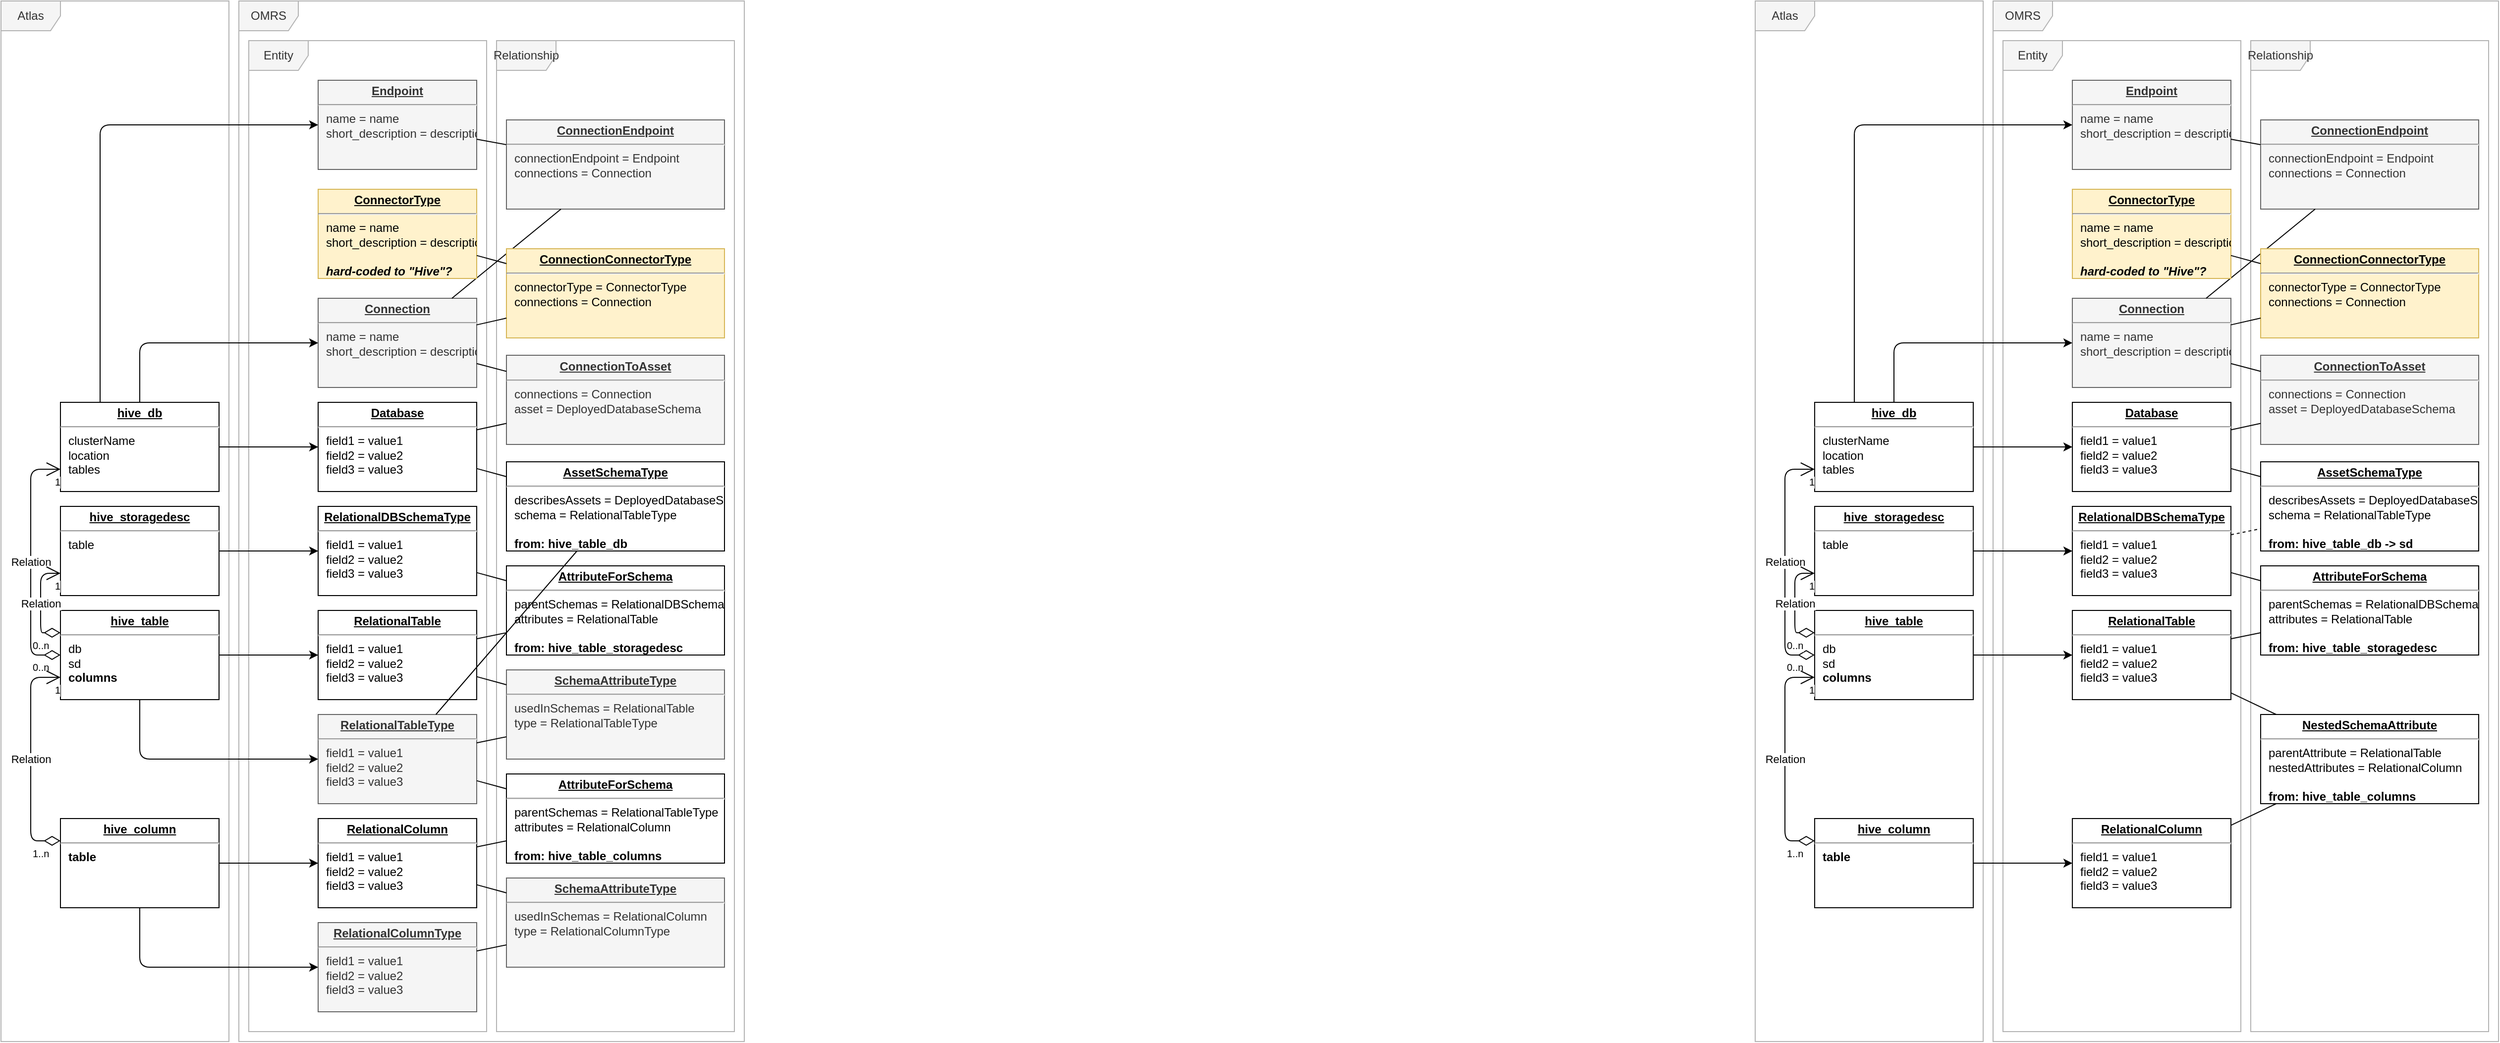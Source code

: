 <mxfile version="14.6.13" type="device" pages="5"><diagram name="Hive (old)" id="929967ad-93f9-6ef4-fab6-5d389245f69c"><mxGraphModel dx="1106" dy="997" grid="1" gridSize="10" guides="1" tooltips="1" connect="1" arrows="1" fold="1" page="1" pageScale="1.5" pageWidth="1169" pageHeight="826" background="none" math="0" shadow="0"><root><mxCell id="0" style=";html=1;"/><mxCell id="1" style=";html=1;" parent="0"/><mxCell id="xNC_lf4y0H4LGoJKYRyC-23" value="OMRS" style="shape=umlFrame;whiteSpace=wrap;html=1;fillColor=#f5f5f5;strokeColor=#B3B3B3;fontColor=#333333;" parent="1" vertex="1"><mxGeometry x="280" y="50" width="510" height="1050" as="geometry"/></mxCell><mxCell id="xNC_lf4y0H4LGoJKYRyC-20" value="Atlas&lt;br&gt;" style="shape=umlFrame;whiteSpace=wrap;html=1;fillColor=#f5f5f5;strokeColor=#B3B3B3;fontColor=#333333;" parent="1" vertex="1"><mxGeometry x="40" y="50" width="230" height="1050" as="geometry"/></mxCell><mxCell id="xNC_lf4y0H4LGoJKYRyC-22" value="Relationship" style="shape=umlFrame;whiteSpace=wrap;html=1;fillColor=#f5f5f5;strokeColor=#B3B3B3;fontColor=#333333;" parent="1" vertex="1"><mxGeometry x="540" y="90" width="240" height="1000" as="geometry"/></mxCell><mxCell id="xNC_lf4y0H4LGoJKYRyC-21" value="Entity" style="shape=umlFrame;whiteSpace=wrap;html=1;fillColor=#f5f5f5;strokeColor=#B3B3B3;fontColor=#333333;" parent="1" vertex="1"><mxGeometry x="290" y="90" width="240" height="1000" as="geometry"/></mxCell><mxCell id="xNC_lf4y0H4LGoJKYRyC-2" value="&lt;p style=&quot;margin: 0px ; margin-top: 4px ; text-align: center ; text-decoration: underline&quot;&gt;&lt;b&gt;Endpoint&lt;/b&gt;&lt;/p&gt;&lt;hr&gt;&lt;p style=&quot;margin: 0px ; margin-left: 8px&quot;&gt;name = name&lt;br&gt;short_description = description&lt;br&gt;&lt;/p&gt;" style="verticalAlign=top;align=left;overflow=fill;fontSize=12;fontFamily=Helvetica;html=1;fillColor=#f5f5f5;strokeColor=#666666;fontColor=#333333;" parent="1" vertex="1"><mxGeometry x="360" y="130" width="160" height="90" as="geometry"/></mxCell><mxCell id="xNC_lf4y0H4LGoJKYRyC-4" value="&lt;p style=&quot;margin: 0px ; margin-top: 4px ; text-align: center ; text-decoration: underline&quot;&gt;&lt;b&gt;hive_db&lt;/b&gt;&lt;/p&gt;&lt;hr&gt;&lt;p style=&quot;margin: 0px ; margin-left: 8px&quot;&gt;clusterName&lt;/p&gt;&lt;p style=&quot;margin: 0px ; margin-left: 8px&quot;&gt;location&lt;br&gt;tables&lt;/p&gt;" style="verticalAlign=top;align=left;overflow=fill;fontSize=12;fontFamily=Helvetica;html=1;" parent="1" vertex="1"><mxGeometry x="100" y="455" width="160" height="90" as="geometry"/></mxCell><mxCell id="xNC_lf4y0H4LGoJKYRyC-5" value="&lt;p style=&quot;margin: 0px ; margin-top: 4px ; text-align: center ; text-decoration: underline&quot;&gt;&lt;b&gt;Database&lt;/b&gt;&lt;/p&gt;&lt;hr&gt;&lt;p style=&quot;margin: 0px ; margin-left: 8px&quot;&gt;field1 = value1&lt;br&gt;field2 = value2&lt;br&gt;field3 = value3&lt;/p&gt;" style="verticalAlign=top;align=left;overflow=fill;fontSize=12;fontFamily=Helvetica;html=1;" parent="1" vertex="1"><mxGeometry x="360" y="455" width="160" height="90" as="geometry"/></mxCell><mxCell id="xNC_lf4y0H4LGoJKYRyC-6" value="&lt;p style=&quot;margin: 0px ; margin-top: 4px ; text-align: center ; text-decoration: underline&quot;&gt;&lt;b&gt;hive_storagedesc&lt;/b&gt;&lt;/p&gt;&lt;hr&gt;&lt;p style=&quot;margin: 0px ; margin-left: 8px&quot;&gt;&lt;span&gt;table&lt;/span&gt;&lt;br&gt;&lt;/p&gt;" style="verticalAlign=top;align=left;overflow=fill;fontSize=12;fontFamily=Helvetica;html=1;" parent="1" vertex="1"><mxGeometry x="100" y="560" width="160" height="90" as="geometry"/></mxCell><mxCell id="xNC_lf4y0H4LGoJKYRyC-7" value="&lt;p style=&quot;margin: 0px ; margin-top: 4px ; text-align: center ; text-decoration: underline&quot;&gt;&lt;b&gt;RelationalTable&lt;/b&gt;&lt;/p&gt;&lt;hr&gt;&lt;p style=&quot;margin: 0px ; margin-left: 8px&quot;&gt;field1 = value1&lt;br&gt;field2 = value2&lt;br&gt;field3 = value3&lt;/p&gt;" style="verticalAlign=top;align=left;overflow=fill;fontSize=12;fontFamily=Helvetica;html=1;" parent="1" vertex="1"><mxGeometry x="360" y="665" width="160" height="90" as="geometry"/></mxCell><mxCell id="xNC_lf4y0H4LGoJKYRyC-8" value="&lt;p style=&quot;margin: 0px ; margin-top: 4px ; text-align: center ; text-decoration: underline&quot;&gt;&lt;b&gt;hive_table&lt;/b&gt;&lt;/p&gt;&lt;hr&gt;&lt;p style=&quot;margin: 0px ; margin-left: 8px&quot;&gt;db&lt;/p&gt;&lt;p style=&quot;margin: 0px ; margin-left: 8px&quot;&gt;sd&lt;/p&gt;&lt;p style=&quot;margin: 0px ; margin-left: 8px&quot;&gt;&lt;b&gt;columns&lt;/b&gt;&lt;/p&gt;" style="verticalAlign=top;align=left;overflow=fill;fontSize=12;fontFamily=Helvetica;html=1;" parent="1" vertex="1"><mxGeometry x="100" y="665" width="160" height="90" as="geometry"/></mxCell><mxCell id="xNC_lf4y0H4LGoJKYRyC-9" value="&lt;p style=&quot;margin: 0px ; margin-top: 4px ; text-align: center ; text-decoration: underline&quot;&gt;&lt;b&gt;RelationalDBSchemaType&lt;/b&gt;&lt;/p&gt;&lt;hr&gt;&lt;p style=&quot;margin: 0px ; margin-left: 8px&quot;&gt;field1 = value1&lt;br&gt;field2 = value2&lt;br&gt;field3 = value3&lt;/p&gt;" style="verticalAlign=top;align=left;overflow=fill;fontSize=12;fontFamily=Helvetica;html=1;" parent="1" vertex="1"><mxGeometry x="360" y="560" width="160" height="90" as="geometry"/></mxCell><mxCell id="xNC_lf4y0H4LGoJKYRyC-10" value="&lt;p style=&quot;margin: 0px ; margin-top: 4px ; text-align: center ; text-decoration: underline&quot;&gt;&lt;b&gt;RelationalTableType&lt;/b&gt;&lt;/p&gt;&lt;hr&gt;&lt;p style=&quot;margin: 0px ; margin-left: 8px&quot;&gt;field1 = value1&lt;br&gt;field2 = value2&lt;br&gt;field3 = value3&lt;/p&gt;" style="verticalAlign=top;align=left;overflow=fill;fontSize=12;fontFamily=Helvetica;html=1;fillColor=#f5f5f5;strokeColor=#666666;fontColor=#333333;" parent="1" vertex="1"><mxGeometry x="360" y="770" width="160" height="90" as="geometry"/></mxCell><mxCell id="xNC_lf4y0H4LGoJKYRyC-12" value="&lt;p style=&quot;margin: 0px ; margin-top: 4px ; text-align: center ; text-decoration: underline&quot;&gt;&lt;b&gt;AssetSchemaType&lt;/b&gt;&lt;/p&gt;&lt;hr&gt;&lt;p style=&quot;margin: 0px ; margin-left: 8px&quot;&gt;describesAssets = DeployedDatabaseSchema&lt;br&gt;schema = RelationalTableType&lt;br&gt;&lt;/p&gt;&lt;p style=&quot;margin: 0px ; margin-left: 8px&quot;&gt;&lt;br&gt;&lt;/p&gt;&lt;p style=&quot;margin: 0px ; margin-left: 8px&quot;&gt;&lt;b&gt;from: hive_table_db&lt;/b&gt;&lt;/p&gt;&lt;br&gt;" style="verticalAlign=top;align=left;overflow=fill;fontSize=12;fontFamily=Helvetica;html=1;" parent="1" vertex="1"><mxGeometry x="550" y="515" width="220" height="90" as="geometry"/></mxCell><mxCell id="xNC_lf4y0H4LGoJKYRyC-13" value="&lt;p style=&quot;margin: 0px ; margin-top: 4px ; text-align: center ; text-decoration: underline&quot;&gt;&lt;b&gt;AttributeForSchema&lt;/b&gt;&lt;/p&gt;&lt;hr&gt;&lt;p style=&quot;margin: 0px ; margin-left: 8px&quot;&gt;parentSchemas = RelationalDBSchemaType&lt;br&gt;attributes = RelationalTable&lt;br&gt;&lt;/p&gt;&lt;p style=&quot;margin: 0px ; margin-left: 8px&quot;&gt;&lt;br&gt;&lt;/p&gt;&lt;p style=&quot;margin: 0px ; margin-left: 8px&quot;&gt;&lt;span&gt;&lt;b&gt;from: hive_table_storagedesc&lt;/b&gt;&lt;/span&gt;&lt;br&gt;&lt;/p&gt;" style="verticalAlign=top;align=left;overflow=fill;fontSize=12;fontFamily=Helvetica;html=1;" parent="1" vertex="1"><mxGeometry x="550" y="620" width="220" height="90" as="geometry"/></mxCell><mxCell id="xNC_lf4y0H4LGoJKYRyC-14" value="&lt;p style=&quot;margin: 0px ; margin-top: 4px ; text-align: center ; text-decoration: underline&quot;&gt;&lt;b&gt;SchemaAttributeType&lt;/b&gt;&lt;/p&gt;&lt;hr&gt;&lt;p style=&quot;margin: 0px ; margin-left: 8px&quot;&gt;usedInSchemas = RelationalTable&lt;br&gt;type = RelationalTableType&lt;br&gt;&lt;/p&gt;" style="verticalAlign=top;align=left;overflow=fill;fontSize=12;fontFamily=Helvetica;html=1;fillColor=#f5f5f5;strokeColor=#666666;fontColor=#333333;" parent="1" vertex="1"><mxGeometry x="550" y="725" width="220" height="90" as="geometry"/></mxCell><mxCell id="xNC_lf4y0H4LGoJKYRyC-15" value="&lt;p style=&quot;margin: 0px ; margin-top: 4px ; text-align: center ; text-decoration: underline&quot;&gt;&lt;b&gt;hive_column&lt;/b&gt;&lt;/p&gt;&lt;hr&gt;&lt;p style=&quot;margin: 0px ; margin-left: 8px&quot;&gt;&lt;b&gt;table&lt;/b&gt;&lt;/p&gt;" style="verticalAlign=top;align=left;overflow=fill;fontSize=12;fontFamily=Helvetica;html=1;" parent="1" vertex="1"><mxGeometry x="100" y="875" width="160" height="90" as="geometry"/></mxCell><mxCell id="xNC_lf4y0H4LGoJKYRyC-16" value="&lt;p style=&quot;margin: 0px ; margin-top: 4px ; text-align: center ; text-decoration: underline&quot;&gt;&lt;b&gt;RelationalColumn&lt;/b&gt;&lt;/p&gt;&lt;hr&gt;&lt;p style=&quot;margin: 0px ; margin-left: 8px&quot;&gt;field1 = value1&lt;br&gt;field2 = value2&lt;br&gt;field3 = value3&lt;/p&gt;" style="verticalAlign=top;align=left;overflow=fill;fontSize=12;fontFamily=Helvetica;html=1;" parent="1" vertex="1"><mxGeometry x="360" y="875" width="160" height="90" as="geometry"/></mxCell><mxCell id="xNC_lf4y0H4LGoJKYRyC-17" value="&lt;p style=&quot;margin: 0px ; margin-top: 4px ; text-align: center ; text-decoration: underline&quot;&gt;&lt;b&gt;RelationalColumnType&lt;/b&gt;&lt;/p&gt;&lt;hr&gt;&lt;p style=&quot;margin: 0px ; margin-left: 8px&quot;&gt;field1 = value1&lt;br&gt;field2 = value2&lt;br&gt;field3 = value3&lt;/p&gt;" style="verticalAlign=top;align=left;overflow=fill;fontSize=12;fontFamily=Helvetica;html=1;fillColor=#f5f5f5;strokeColor=#666666;fontColor=#333333;" parent="1" vertex="1"><mxGeometry x="360" y="980" width="160" height="90" as="geometry"/></mxCell><mxCell id="xNC_lf4y0H4LGoJKYRyC-18" value="&lt;p style=&quot;margin: 0px ; margin-top: 4px ; text-align: center ; text-decoration: underline&quot;&gt;&lt;b&gt;SchemaAttributeType&lt;/b&gt;&lt;/p&gt;&lt;hr&gt;&lt;p style=&quot;margin: 0px ; margin-left: 8px&quot;&gt;usedInSchemas = RelationalColumn&lt;br&gt;type = RelationalColumnType&lt;br&gt;&lt;/p&gt;" style="verticalAlign=top;align=left;overflow=fill;fontSize=12;fontFamily=Helvetica;html=1;fillColor=#f5f5f5;strokeColor=#666666;fontColor=#333333;" parent="1" vertex="1"><mxGeometry x="550" y="935" width="220" height="90" as="geometry"/></mxCell><mxCell id="xNC_lf4y0H4LGoJKYRyC-19" value="&lt;p style=&quot;margin: 0px ; margin-top: 4px ; text-align: center ; text-decoration: underline&quot;&gt;&lt;b&gt;AttributeForSchema&lt;/b&gt;&lt;/p&gt;&lt;hr&gt;&lt;p style=&quot;margin: 0px ; margin-left: 8px&quot;&gt;parentSchemas = RelationalTableType&lt;br&gt;attributes = RelationalColumn&lt;br&gt;&lt;/p&gt;&lt;p style=&quot;margin: 0px ; margin-left: 8px&quot;&gt;&lt;br&gt;&lt;/p&gt;&lt;p style=&quot;margin: 0px ; margin-left: 8px&quot;&gt;&lt;b&gt;from: hive_table_columns&lt;/b&gt;&lt;/p&gt;&lt;br&gt;" style="verticalAlign=top;align=left;overflow=fill;fontSize=12;fontFamily=Helvetica;html=1;" parent="1" vertex="1"><mxGeometry x="550" y="830" width="220" height="90" as="geometry"/></mxCell><mxCell id="xNC_lf4y0H4LGoJKYRyC-25" value="" style="endArrow=classic;html=1;" parent="1" source="xNC_lf4y0H4LGoJKYRyC-4" target="xNC_lf4y0H4LGoJKYRyC-5" edge="1"><mxGeometry width="50" height="50" relative="1" as="geometry"><mxPoint x="250" y="290" as="sourcePoint"/><mxPoint x="360" y="290" as="targetPoint"/></mxGeometry></mxCell><mxCell id="xNC_lf4y0H4LGoJKYRyC-27" value="" style="endArrow=classic;html=1;edgeStyle=orthogonalEdgeStyle;exitX=1;exitY=0.5;entryX=0;entryY=0.5;exitDx=0;exitDy=0;" parent="1" source="xNC_lf4y0H4LGoJKYRyC-6" target="xNC_lf4y0H4LGoJKYRyC-9" edge="1"><mxGeometry width="50" height="50" relative="1" as="geometry"><mxPoint x="250" y="510" as="sourcePoint"/><mxPoint x="360" y="510" as="targetPoint"/></mxGeometry></mxCell><mxCell id="xNC_lf4y0H4LGoJKYRyC-28" value="" style="endArrow=classic;html=1;edgeStyle=orthogonalEdgeStyle;" parent="1" source="xNC_lf4y0H4LGoJKYRyC-8" target="xNC_lf4y0H4LGoJKYRyC-7" edge="1"><mxGeometry width="50" height="50" relative="1" as="geometry"><mxPoint x="170" y="555" as="sourcePoint"/><mxPoint x="360" y="615" as="targetPoint"/></mxGeometry></mxCell><mxCell id="xNC_lf4y0H4LGoJKYRyC-29" value="" style="endArrow=classic;html=1;edgeStyle=orthogonalEdgeStyle;exitX=0.5;exitY=1;entryX=0;entryY=0.5;" parent="1" source="xNC_lf4y0H4LGoJKYRyC-8" target="xNC_lf4y0H4LGoJKYRyC-10" edge="1"><mxGeometry width="50" height="50" relative="1" as="geometry"><mxPoint x="180" y="565" as="sourcePoint"/><mxPoint x="370" y="625" as="targetPoint"/></mxGeometry></mxCell><mxCell id="xNC_lf4y0H4LGoJKYRyC-30" value="" style="endArrow=classic;html=1;edgeStyle=orthogonalEdgeStyle;exitX=0.5;exitY=1;entryX=0;entryY=0.5;" parent="1" source="xNC_lf4y0H4LGoJKYRyC-15" target="xNC_lf4y0H4LGoJKYRyC-17" edge="1"><mxGeometry width="50" height="50" relative="1" as="geometry"><mxPoint x="190" y="575" as="sourcePoint"/><mxPoint x="380" y="635" as="targetPoint"/></mxGeometry></mxCell><mxCell id="xNC_lf4y0H4LGoJKYRyC-31" value="" style="endArrow=classic;html=1;edgeStyle=orthogonalEdgeStyle;" parent="1" source="xNC_lf4y0H4LGoJKYRyC-15" target="xNC_lf4y0H4LGoJKYRyC-16" edge="1"><mxGeometry width="50" height="50" relative="1" as="geometry"><mxPoint x="200" y="585" as="sourcePoint"/><mxPoint x="390" y="645" as="targetPoint"/></mxGeometry></mxCell><mxCell id="xNC_lf4y0H4LGoJKYRyC-34" value="" style="endArrow=none;html=1;" parent="1" source="xNC_lf4y0H4LGoJKYRyC-10" target="xNC_lf4y0H4LGoJKYRyC-12" edge="1"><mxGeometry width="50" height="50" relative="1" as="geometry"><mxPoint x="530" y="431.333" as="sourcePoint"/><mxPoint x="565" y="440.667" as="targetPoint"/></mxGeometry></mxCell><mxCell id="xNC_lf4y0H4LGoJKYRyC-35" value="" style="endArrow=none;html=1;" parent="1" source="xNC_lf4y0H4LGoJKYRyC-5" target="xNC_lf4y0H4LGoJKYRyC-12" edge="1"><mxGeometry width="50" height="50" relative="1" as="geometry"><mxPoint x="540" y="441.333" as="sourcePoint"/><mxPoint x="575" y="450.667" as="targetPoint"/></mxGeometry></mxCell><mxCell id="xNC_lf4y0H4LGoJKYRyC-36" value="" style="endArrow=none;html=1;" parent="1" source="xNC_lf4y0H4LGoJKYRyC-7" target="xNC_lf4y0H4LGoJKYRyC-13" edge="1"><mxGeometry width="50" height="50" relative="1" as="geometry"><mxPoint x="550" y="451.333" as="sourcePoint"/><mxPoint x="585" y="460.667" as="targetPoint"/></mxGeometry></mxCell><mxCell id="xNC_lf4y0H4LGoJKYRyC-37" value="" style="endArrow=none;html=1;" parent="1" source="xNC_lf4y0H4LGoJKYRyC-9" target="xNC_lf4y0H4LGoJKYRyC-13" edge="1"><mxGeometry width="50" height="50" relative="1" as="geometry"><mxPoint x="560" y="461.333" as="sourcePoint"/><mxPoint x="595" y="470.667" as="targetPoint"/></mxGeometry></mxCell><mxCell id="xNC_lf4y0H4LGoJKYRyC-38" value="" style="endArrow=none;html=1;" parent="1" source="xNC_lf4y0H4LGoJKYRyC-10" target="xNC_lf4y0H4LGoJKYRyC-14" edge="1"><mxGeometry width="50" height="50" relative="1" as="geometry"><mxPoint x="570" y="471.333" as="sourcePoint"/><mxPoint x="605" y="480.667" as="targetPoint"/></mxGeometry></mxCell><mxCell id="xNC_lf4y0H4LGoJKYRyC-39" value="" style="endArrow=none;html=1;" parent="1" source="xNC_lf4y0H4LGoJKYRyC-7" target="xNC_lf4y0H4LGoJKYRyC-14" edge="1"><mxGeometry width="50" height="50" relative="1" as="geometry"><mxPoint x="580" y="481.333" as="sourcePoint"/><mxPoint x="615" y="490.667" as="targetPoint"/></mxGeometry></mxCell><mxCell id="xNC_lf4y0H4LGoJKYRyC-40" value="" style="endArrow=none;html=1;" parent="1" source="xNC_lf4y0H4LGoJKYRyC-16" target="xNC_lf4y0H4LGoJKYRyC-19" edge="1"><mxGeometry width="50" height="50" relative="1" as="geometry"><mxPoint x="590" y="491.333" as="sourcePoint"/><mxPoint x="625" y="500.667" as="targetPoint"/></mxGeometry></mxCell><mxCell id="xNC_lf4y0H4LGoJKYRyC-41" value="" style="endArrow=none;html=1;" parent="1" source="xNC_lf4y0H4LGoJKYRyC-10" target="xNC_lf4y0H4LGoJKYRyC-19" edge="1"><mxGeometry width="50" height="50" relative="1" as="geometry"><mxPoint x="600" y="501.333" as="sourcePoint"/><mxPoint x="635" y="510.667" as="targetPoint"/></mxGeometry></mxCell><mxCell id="xNC_lf4y0H4LGoJKYRyC-43" value="" style="endArrow=none;html=1;" parent="1" source="xNC_lf4y0H4LGoJKYRyC-16" target="xNC_lf4y0H4LGoJKYRyC-18" edge="1"><mxGeometry width="50" height="50" relative="1" as="geometry"><mxPoint x="520" y="914" as="sourcePoint"/><mxPoint x="555" y="907" as="targetPoint"/></mxGeometry></mxCell><mxCell id="xNC_lf4y0H4LGoJKYRyC-44" value="" style="endArrow=none;html=1;" parent="1" source="xNC_lf4y0H4LGoJKYRyC-17" target="xNC_lf4y0H4LGoJKYRyC-18" edge="1"><mxGeometry width="50" height="50" relative="1" as="geometry"><mxPoint x="530" y="924" as="sourcePoint"/><mxPoint x="565" y="917" as="targetPoint"/></mxGeometry></mxCell><mxCell id="xNC_lf4y0H4LGoJKYRyC-54" value="Relation" style="endArrow=open;html=1;endSize=12;startArrow=diamondThin;startSize=14;startFill=0;edgeStyle=orthogonalEdgeStyle;entryX=0;entryY=0.75;exitX=0;exitY=0.5;exitDx=0;exitDy=0;" parent="1" source="xNC_lf4y0H4LGoJKYRyC-8" target="xNC_lf4y0H4LGoJKYRyC-4" edge="1"><mxGeometry relative="1" as="geometry"><mxPoint x="-30" y="460" as="sourcePoint"/><mxPoint x="130" y="460" as="targetPoint"/><Array as="points"><mxPoint x="70" y="710"/><mxPoint x="70" y="523"/></Array></mxGeometry></mxCell><mxCell id="xNC_lf4y0H4LGoJKYRyC-55" value="0..n" style="resizable=0;html=1;align=left;verticalAlign=top;labelBackgroundColor=#ffffff;fontSize=10;" parent="xNC_lf4y0H4LGoJKYRyC-54" connectable="0" vertex="1"><mxGeometry x="-1" relative="1" as="geometry"><mxPoint x="-30" as="offset"/></mxGeometry></mxCell><mxCell id="xNC_lf4y0H4LGoJKYRyC-56" value="1" style="resizable=0;html=1;align=right;verticalAlign=top;labelBackgroundColor=#ffffff;fontSize=10;" parent="xNC_lf4y0H4LGoJKYRyC-54" connectable="0" vertex="1"><mxGeometry x="1" relative="1" as="geometry"/></mxCell><mxCell id="xNC_lf4y0H4LGoJKYRyC-57" value="Relation" style="endArrow=open;html=1;endSize=12;startArrow=diamondThin;startSize=14;startFill=0;edgeStyle=orthogonalEdgeStyle;entryX=0;entryY=0.75;exitX=0;exitY=0.25;" parent="1" source="xNC_lf4y0H4LGoJKYRyC-8" target="xNC_lf4y0H4LGoJKYRyC-6" edge="1"><mxGeometry relative="1" as="geometry"><mxPoint x="60" y="610" as="sourcePoint"/><mxPoint x="220" y="610" as="targetPoint"/><Array as="points"><mxPoint x="80" y="688"/><mxPoint x="80" y="628"/></Array></mxGeometry></mxCell><mxCell id="xNC_lf4y0H4LGoJKYRyC-58" value="0..n" style="resizable=0;html=1;align=left;verticalAlign=top;labelBackgroundColor=#ffffff;fontSize=10;" parent="xNC_lf4y0H4LGoJKYRyC-57" connectable="0" vertex="1"><mxGeometry x="-1" relative="1" as="geometry"><mxPoint x="-30" as="offset"/></mxGeometry></mxCell><mxCell id="xNC_lf4y0H4LGoJKYRyC-59" value="1" style="resizable=0;html=1;align=right;verticalAlign=top;labelBackgroundColor=#ffffff;fontSize=10;" parent="xNC_lf4y0H4LGoJKYRyC-57" connectable="0" vertex="1"><mxGeometry x="1" relative="1" as="geometry"/></mxCell><mxCell id="xNC_lf4y0H4LGoJKYRyC-60" value="Relation" style="endArrow=open;html=1;endSize=12;startArrow=diamondThin;startSize=14;startFill=0;edgeStyle=orthogonalEdgeStyle;entryX=0;entryY=0.75;exitX=0;exitY=0.25;" parent="1" source="xNC_lf4y0H4LGoJKYRyC-15" target="xNC_lf4y0H4LGoJKYRyC-8" edge="1"><mxGeometry relative="1" as="geometry"><mxPoint x="-60" y="780" as="sourcePoint"/><mxPoint x="100" y="780" as="targetPoint"/><Array as="points"><mxPoint x="70" y="898"/><mxPoint x="70" y="733"/></Array></mxGeometry></mxCell><mxCell id="xNC_lf4y0H4LGoJKYRyC-61" value="1..n" style="resizable=0;html=1;align=left;verticalAlign=top;labelBackgroundColor=#ffffff;fontSize=10;" parent="xNC_lf4y0H4LGoJKYRyC-60" connectable="0" vertex="1"><mxGeometry x="-1" relative="1" as="geometry"><mxPoint x="-30" as="offset"/></mxGeometry></mxCell><mxCell id="xNC_lf4y0H4LGoJKYRyC-62" value="1" style="resizable=0;html=1;align=right;verticalAlign=top;labelBackgroundColor=#ffffff;fontSize=10;" parent="xNC_lf4y0H4LGoJKYRyC-60" connectable="0" vertex="1"><mxGeometry x="1" relative="1" as="geometry"/></mxCell><mxCell id="4cgFpOTVBfvqge7T3euS-1" value="&lt;p style=&quot;margin: 0px ; margin-top: 4px ; text-align: center ; text-decoration: underline&quot;&gt;&lt;b&gt;ConnectionEndpoint&lt;/b&gt;&lt;/p&gt;&lt;hr&gt;&lt;p style=&quot;margin: 0px ; margin-left: 8px&quot;&gt;connectionEndpoint = Endpoint&lt;/p&gt;&lt;p style=&quot;margin: 0px ; margin-left: 8px&quot;&gt;connections = Connection&lt;br&gt;&lt;/p&gt;" style="verticalAlign=top;align=left;overflow=fill;fontSize=12;fontFamily=Helvetica;html=1;fillColor=#f5f5f5;strokeColor=#666666;fontColor=#333333;" parent="1" vertex="1"><mxGeometry x="550" y="170" width="220" height="90" as="geometry"/></mxCell><mxCell id="4cgFpOTVBfvqge7T3euS-2" value="&lt;p style=&quot;margin: 0px ; margin-top: 4px ; text-align: center ; text-decoration: underline&quot;&gt;&lt;b&gt;Connection&lt;/b&gt;&lt;/p&gt;&lt;hr&gt;&lt;p style=&quot;margin: 0px ; margin-left: 8px&quot;&gt;name = name&lt;br&gt;short_description = description&lt;br&gt;&lt;/p&gt;" style="verticalAlign=top;align=left;overflow=fill;fontSize=12;fontFamily=Helvetica;html=1;fillColor=#f5f5f5;strokeColor=#666666;fontColor=#333333;" parent="1" vertex="1"><mxGeometry x="360" y="350" width="160" height="90" as="geometry"/></mxCell><mxCell id="4cgFpOTVBfvqge7T3euS-3" value="&lt;p style=&quot;margin: 0px ; margin-top: 4px ; text-align: center ; text-decoration: underline&quot;&gt;&lt;b&gt;ConnectionToAsset&lt;/b&gt;&lt;/p&gt;&lt;hr&gt;&lt;p style=&quot;margin: 0px ; margin-left: 8px&quot;&gt;connections = Connection&lt;/p&gt;&lt;p style=&quot;margin: 0px ; margin-left: 8px&quot;&gt;asset = DeployedDatabaseSchema&lt;br&gt;&lt;/p&gt;" style="verticalAlign=top;align=left;overflow=fill;fontSize=12;fontFamily=Helvetica;html=1;fillColor=#f5f5f5;strokeColor=#666666;fontColor=#333333;" parent="1" vertex="1"><mxGeometry x="550" y="407.5" width="220" height="90" as="geometry"/></mxCell><mxCell id="4cgFpOTVBfvqge7T3euS-4" value="" style="endArrow=none;html=1;" parent="1" source="xNC_lf4y0H4LGoJKYRyC-5" target="4cgFpOTVBfvqge7T3euS-3" edge="1"><mxGeometry width="50" height="50" relative="1" as="geometry"><mxPoint x="530" y="421.818" as="sourcePoint"/><mxPoint x="560" y="430" as="targetPoint"/></mxGeometry></mxCell><mxCell id="4cgFpOTVBfvqge7T3euS-5" value="" style="endArrow=none;html=1;" parent="1" source="4cgFpOTVBfvqge7T3euS-2" target="4cgFpOTVBfvqge7T3euS-3" edge="1"><mxGeometry width="50" height="50" relative="1" as="geometry"><mxPoint x="540" y="431.818" as="sourcePoint"/><mxPoint x="570" y="440" as="targetPoint"/></mxGeometry></mxCell><mxCell id="4cgFpOTVBfvqge7T3euS-6" value="" style="endArrow=none;html=1;" parent="1" source="4cgFpOTVBfvqge7T3euS-2" target="4cgFpOTVBfvqge7T3euS-1" edge="1"><mxGeometry width="50" height="50" relative="1" as="geometry"><mxPoint x="530" y="315.909" as="sourcePoint"/><mxPoint x="560" y="323.75" as="targetPoint"/></mxGeometry></mxCell><mxCell id="4cgFpOTVBfvqge7T3euS-7" value="" style="endArrow=none;html=1;" parent="1" source="xNC_lf4y0H4LGoJKYRyC-2" target="4cgFpOTVBfvqge7T3euS-1" edge="1"><mxGeometry width="50" height="50" relative="1" as="geometry"><mxPoint x="540" y="325.909" as="sourcePoint"/><mxPoint x="570" y="333.75" as="targetPoint"/></mxGeometry></mxCell><mxCell id="4cgFpOTVBfvqge7T3euS-13" value="&lt;p style=&quot;margin: 0px ; margin-top: 4px ; text-align: center ; text-decoration: underline&quot;&gt;&lt;b&gt;ConnectorType&lt;/b&gt;&lt;/p&gt;&lt;hr&gt;&lt;p style=&quot;margin: 0px ; margin-left: 8px&quot;&gt;name = name&lt;br&gt;short_description = description&lt;br&gt;&lt;/p&gt;&lt;p style=&quot;margin: 0px ; margin-left: 8px&quot;&gt;&lt;br&gt;&lt;/p&gt;&lt;p style=&quot;margin: 0px ; margin-left: 8px&quot;&gt;&lt;b&gt;&lt;i&gt;hard-coded to &quot;Hive&quot;?&lt;/i&gt;&lt;/b&gt;&lt;/p&gt;" style="verticalAlign=top;align=left;overflow=fill;fontSize=12;fontFamily=Helvetica;html=1;fillColor=#fff2cc;strokeColor=#d6b656;" parent="1" vertex="1"><mxGeometry x="360" y="240" width="160" height="90" as="geometry"/></mxCell><mxCell id="4cgFpOTVBfvqge7T3euS-14" value="&lt;p style=&quot;margin: 0px ; margin-top: 4px ; text-align: center ; text-decoration: underline&quot;&gt;&lt;b&gt;ConnectionConnectorType&lt;/b&gt;&lt;/p&gt;&lt;hr&gt;&lt;p style=&quot;margin: 0px ; margin-left: 8px&quot;&gt;connectorType = ConnectorType&lt;/p&gt;&lt;p style=&quot;margin: 0px ; margin-left: 8px&quot;&gt;connections = Connection&lt;br&gt;&lt;/p&gt;" style="verticalAlign=top;align=left;overflow=fill;fontSize=12;fontFamily=Helvetica;html=1;fillColor=#fff2cc;strokeColor=#d6b656;" parent="1" vertex="1"><mxGeometry x="550" y="300" width="220" height="90" as="geometry"/></mxCell><mxCell id="4cgFpOTVBfvqge7T3euS-20" value="" style="endArrow=none;html=1;" parent="1" source="4cgFpOTVBfvqge7T3euS-13" target="4cgFpOTVBfvqge7T3euS-14" edge="1"><mxGeometry width="50" height="50" relative="1" as="geometry"><mxPoint x="530" y="89.545" as="sourcePoint"/><mxPoint x="560" y="95" as="targetPoint"/></mxGeometry></mxCell><mxCell id="4cgFpOTVBfvqge7T3euS-21" value="" style="endArrow=none;html=1;" parent="1" source="4cgFpOTVBfvqge7T3euS-2" target="4cgFpOTVBfvqge7T3euS-14" edge="1"><mxGeometry width="50" height="50" relative="1" as="geometry"><mxPoint x="540" y="99.545" as="sourcePoint"/><mxPoint x="570" y="105" as="targetPoint"/></mxGeometry></mxCell><mxCell id="lpBun5K10VaOTWOWH8PI-4" value="" style="endArrow=classic;html=1;edgeStyle=orthogonalEdgeStyle;exitX=0.5;exitY=0;entryX=0;entryY=0.5;exitDx=0;exitDy=0;entryDx=0;entryDy=0;" parent="1" source="xNC_lf4y0H4LGoJKYRyC-4" target="4cgFpOTVBfvqge7T3euS-2" edge="1"><mxGeometry width="50" height="50" relative="1" as="geometry"><mxPoint x="200" y="475" as="sourcePoint"/><mxPoint x="380" y="415" as="targetPoint"/></mxGeometry></mxCell><mxCell id="lpBun5K10VaOTWOWH8PI-5" value="" style="endArrow=classic;html=1;edgeStyle=orthogonalEdgeStyle;exitX=0.25;exitY=0;entryX=0;entryY=0.5;exitDx=0;exitDy=0;entryDx=0;entryDy=0;" parent="1" source="xNC_lf4y0H4LGoJKYRyC-4" target="xNC_lf4y0H4LGoJKYRyC-2" edge="1"><mxGeometry width="50" height="50" relative="1" as="geometry"><mxPoint x="190" y="355" as="sourcePoint"/><mxPoint x="370" y="295" as="targetPoint"/></mxGeometry></mxCell><mxCell id="TyOylSVLhf7Pk6gfGwRl-1" value="OMRS" style="shape=umlFrame;whiteSpace=wrap;html=1;fillColor=#f5f5f5;strokeColor=#B3B3B3;fontColor=#333333;" parent="1" vertex="1"><mxGeometry x="2050" y="50" width="510" height="1050" as="geometry"/></mxCell><mxCell id="TyOylSVLhf7Pk6gfGwRl-2" value="Atlas&lt;br&gt;" style="shape=umlFrame;whiteSpace=wrap;html=1;fillColor=#f5f5f5;strokeColor=#B3B3B3;fontColor=#333333;" parent="1" vertex="1"><mxGeometry x="1810" y="50" width="230" height="1050" as="geometry"/></mxCell><mxCell id="TyOylSVLhf7Pk6gfGwRl-3" value="Relationship" style="shape=umlFrame;whiteSpace=wrap;html=1;fillColor=#f5f5f5;strokeColor=#B3B3B3;fontColor=#333333;" parent="1" vertex="1"><mxGeometry x="2310" y="90" width="240" height="1000" as="geometry"/></mxCell><mxCell id="TyOylSVLhf7Pk6gfGwRl-4" value="Entity" style="shape=umlFrame;whiteSpace=wrap;html=1;fillColor=#f5f5f5;strokeColor=#B3B3B3;fontColor=#333333;" parent="1" vertex="1"><mxGeometry x="2060" y="90" width="240" height="1000" as="geometry"/></mxCell><mxCell id="TyOylSVLhf7Pk6gfGwRl-5" value="&lt;p style=&quot;margin: 0px ; margin-top: 4px ; text-align: center ; text-decoration: underline&quot;&gt;&lt;b&gt;Endpoint&lt;/b&gt;&lt;/p&gt;&lt;hr&gt;&lt;p style=&quot;margin: 0px ; margin-left: 8px&quot;&gt;name = name&lt;br&gt;short_description = description&lt;br&gt;&lt;/p&gt;" style="verticalAlign=top;align=left;overflow=fill;fontSize=12;fontFamily=Helvetica;html=1;fillColor=#f5f5f5;strokeColor=#666666;fontColor=#333333;" parent="1" vertex="1"><mxGeometry x="2130" y="130" width="160" height="90" as="geometry"/></mxCell><mxCell id="TyOylSVLhf7Pk6gfGwRl-6" value="&lt;p style=&quot;margin: 0px ; margin-top: 4px ; text-align: center ; text-decoration: underline&quot;&gt;&lt;b&gt;hive_db&lt;/b&gt;&lt;/p&gt;&lt;hr&gt;&lt;p style=&quot;margin: 0px ; margin-left: 8px&quot;&gt;clusterName&lt;/p&gt;&lt;p style=&quot;margin: 0px ; margin-left: 8px&quot;&gt;location&lt;br&gt;tables&lt;/p&gt;" style="verticalAlign=top;align=left;overflow=fill;fontSize=12;fontFamily=Helvetica;html=1;" parent="1" vertex="1"><mxGeometry x="1870" y="455" width="160" height="90" as="geometry"/></mxCell><mxCell id="TyOylSVLhf7Pk6gfGwRl-7" value="&lt;p style=&quot;margin: 0px ; margin-top: 4px ; text-align: center ; text-decoration: underline&quot;&gt;&lt;b&gt;Database&lt;/b&gt;&lt;/p&gt;&lt;hr&gt;&lt;p style=&quot;margin: 0px ; margin-left: 8px&quot;&gt;field1 = value1&lt;br&gt;field2 = value2&lt;br&gt;field3 = value3&lt;/p&gt;" style="verticalAlign=top;align=left;overflow=fill;fontSize=12;fontFamily=Helvetica;html=1;" parent="1" vertex="1"><mxGeometry x="2130" y="455" width="160" height="90" as="geometry"/></mxCell><mxCell id="TyOylSVLhf7Pk6gfGwRl-8" value="&lt;p style=&quot;margin: 0px ; margin-top: 4px ; text-align: center ; text-decoration: underline&quot;&gt;&lt;b&gt;hive_storagedesc&lt;/b&gt;&lt;/p&gt;&lt;hr&gt;&lt;p style=&quot;margin: 0px ; margin-left: 8px&quot;&gt;&lt;span&gt;table&lt;/span&gt;&lt;br&gt;&lt;/p&gt;" style="verticalAlign=top;align=left;overflow=fill;fontSize=12;fontFamily=Helvetica;html=1;" parent="1" vertex="1"><mxGeometry x="1870" y="560" width="160" height="90" as="geometry"/></mxCell><mxCell id="TyOylSVLhf7Pk6gfGwRl-9" value="&lt;p style=&quot;margin: 0px ; margin-top: 4px ; text-align: center ; text-decoration: underline&quot;&gt;&lt;b&gt;RelationalTable&lt;/b&gt;&lt;/p&gt;&lt;hr&gt;&lt;p style=&quot;margin: 0px ; margin-left: 8px&quot;&gt;field1 = value1&lt;br&gt;field2 = value2&lt;br&gt;field3 = value3&lt;/p&gt;" style="verticalAlign=top;align=left;overflow=fill;fontSize=12;fontFamily=Helvetica;html=1;" parent="1" vertex="1"><mxGeometry x="2130" y="665" width="160" height="90" as="geometry"/></mxCell><mxCell id="TyOylSVLhf7Pk6gfGwRl-10" value="&lt;p style=&quot;margin: 0px ; margin-top: 4px ; text-align: center ; text-decoration: underline&quot;&gt;&lt;b&gt;hive_table&lt;/b&gt;&lt;/p&gt;&lt;hr&gt;&lt;p style=&quot;margin: 0px ; margin-left: 8px&quot;&gt;db&lt;/p&gt;&lt;p style=&quot;margin: 0px ; margin-left: 8px&quot;&gt;sd&lt;/p&gt;&lt;p style=&quot;margin: 0px ; margin-left: 8px&quot;&gt;&lt;b&gt;columns&lt;/b&gt;&lt;/p&gt;" style="verticalAlign=top;align=left;overflow=fill;fontSize=12;fontFamily=Helvetica;html=1;" parent="1" vertex="1"><mxGeometry x="1870" y="665" width="160" height="90" as="geometry"/></mxCell><mxCell id="TyOylSVLhf7Pk6gfGwRl-11" value="&lt;p style=&quot;margin: 0px ; margin-top: 4px ; text-align: center ; text-decoration: underline&quot;&gt;&lt;b&gt;RelationalDBSchemaType&lt;/b&gt;&lt;/p&gt;&lt;hr&gt;&lt;p style=&quot;margin: 0px ; margin-left: 8px&quot;&gt;field1 = value1&lt;br&gt;field2 = value2&lt;br&gt;field3 = value3&lt;/p&gt;" style="verticalAlign=top;align=left;overflow=fill;fontSize=12;fontFamily=Helvetica;html=1;" parent="1" vertex="1"><mxGeometry x="2130" y="560" width="160" height="90" as="geometry"/></mxCell><mxCell id="TyOylSVLhf7Pk6gfGwRl-13" value="&lt;p style=&quot;margin: 0px ; margin-top: 4px ; text-align: center ; text-decoration: underline&quot;&gt;&lt;b&gt;AssetSchemaType&lt;/b&gt;&lt;/p&gt;&lt;hr&gt;&lt;p style=&quot;margin: 0px ; margin-left: 8px&quot;&gt;describesAssets = DeployedDatabaseSchema&lt;br&gt;schema = RelationalTableType&lt;br&gt;&lt;/p&gt;&lt;p style=&quot;margin: 0px ; margin-left: 8px&quot;&gt;&lt;br&gt;&lt;/p&gt;&lt;p style=&quot;margin: 0px ; margin-left: 8px&quot;&gt;&lt;b&gt;from: hive_table_db -&amp;gt; sd&lt;/b&gt;&lt;/p&gt;" style="verticalAlign=top;align=left;overflow=fill;fontSize=12;fontFamily=Helvetica;html=1;" parent="1" vertex="1"><mxGeometry x="2320" y="515" width="220" height="90" as="geometry"/></mxCell><mxCell id="TyOylSVLhf7Pk6gfGwRl-14" value="&lt;p style=&quot;margin: 0px ; margin-top: 4px ; text-align: center ; text-decoration: underline&quot;&gt;&lt;b&gt;AttributeForSchema&lt;/b&gt;&lt;/p&gt;&lt;hr&gt;&lt;p style=&quot;margin: 0px ; margin-left: 8px&quot;&gt;parentSchemas = RelationalDBSchemaType&lt;br&gt;attributes = RelationalTable&lt;br&gt;&lt;/p&gt;&lt;p style=&quot;margin: 0px ; margin-left: 8px&quot;&gt;&lt;br&gt;&lt;/p&gt;&lt;p style=&quot;margin: 0px ; margin-left: 8px&quot;&gt;&lt;span&gt;&lt;b&gt;from: hive_table_storagedesc&lt;/b&gt;&lt;/span&gt;&lt;br&gt;&lt;/p&gt;" style="verticalAlign=top;align=left;overflow=fill;fontSize=12;fontFamily=Helvetica;html=1;" parent="1" vertex="1"><mxGeometry x="2320" y="620" width="220" height="90" as="geometry"/></mxCell><mxCell id="TyOylSVLhf7Pk6gfGwRl-16" value="&lt;p style=&quot;margin: 0px ; margin-top: 4px ; text-align: center ; text-decoration: underline&quot;&gt;&lt;b&gt;hive_column&lt;/b&gt;&lt;/p&gt;&lt;hr&gt;&lt;p style=&quot;margin: 0px ; margin-left: 8px&quot;&gt;&lt;b&gt;table&lt;/b&gt;&lt;/p&gt;" style="verticalAlign=top;align=left;overflow=fill;fontSize=12;fontFamily=Helvetica;html=1;" parent="1" vertex="1"><mxGeometry x="1870" y="875" width="160" height="90" as="geometry"/></mxCell><mxCell id="TyOylSVLhf7Pk6gfGwRl-17" value="&lt;p style=&quot;margin: 0px ; margin-top: 4px ; text-align: center ; text-decoration: underline&quot;&gt;&lt;b&gt;RelationalColumn&lt;/b&gt;&lt;/p&gt;&lt;hr&gt;&lt;p style=&quot;margin: 0px ; margin-left: 8px&quot;&gt;field1 = value1&lt;br&gt;field2 = value2&lt;br&gt;field3 = value3&lt;/p&gt;" style="verticalAlign=top;align=left;overflow=fill;fontSize=12;fontFamily=Helvetica;html=1;" parent="1" vertex="1"><mxGeometry x="2130" y="875" width="160" height="90" as="geometry"/></mxCell><mxCell id="TyOylSVLhf7Pk6gfGwRl-20" value="&lt;p style=&quot;margin: 0px ; margin-top: 4px ; text-align: center ; text-decoration: underline&quot;&gt;&lt;b&gt;NestedSchemaAttribute&lt;/b&gt;&lt;/p&gt;&lt;hr&gt;&lt;p style=&quot;margin: 0px ; margin-left: 8px&quot;&gt;parentAttribute = RelationalTable&lt;br&gt;nestedAttributes = RelationalColumn&lt;br&gt;&lt;/p&gt;&lt;p style=&quot;margin: 0px ; margin-left: 8px&quot;&gt;&lt;br&gt;&lt;/p&gt;&lt;p style=&quot;margin: 0px ; margin-left: 8px&quot;&gt;&lt;b&gt;from: hive_table_columns&lt;/b&gt;&lt;/p&gt;" style="verticalAlign=top;align=left;overflow=fill;fontSize=12;fontFamily=Helvetica;html=1;" parent="1" vertex="1"><mxGeometry x="2320" y="770" width="220" height="90" as="geometry"/></mxCell><mxCell id="TyOylSVLhf7Pk6gfGwRl-21" value="" style="endArrow=classic;html=1;" parent="1" source="TyOylSVLhf7Pk6gfGwRl-6" target="TyOylSVLhf7Pk6gfGwRl-7" edge="1"><mxGeometry width="50" height="50" relative="1" as="geometry"><mxPoint x="2020" y="290" as="sourcePoint"/><mxPoint x="2130" y="290" as="targetPoint"/></mxGeometry></mxCell><mxCell id="TyOylSVLhf7Pk6gfGwRl-22" value="" style="endArrow=classic;html=1;edgeStyle=orthogonalEdgeStyle;exitX=1;exitY=0.5;entryX=0;entryY=0.5;exitDx=0;exitDy=0;" parent="1" source="TyOylSVLhf7Pk6gfGwRl-8" target="TyOylSVLhf7Pk6gfGwRl-11" edge="1"><mxGeometry width="50" height="50" relative="1" as="geometry"><mxPoint x="2020" y="510" as="sourcePoint"/><mxPoint x="2130" y="510" as="targetPoint"/></mxGeometry></mxCell><mxCell id="TyOylSVLhf7Pk6gfGwRl-23" value="" style="endArrow=classic;html=1;edgeStyle=orthogonalEdgeStyle;" parent="1" source="TyOylSVLhf7Pk6gfGwRl-10" target="TyOylSVLhf7Pk6gfGwRl-9" edge="1"><mxGeometry width="50" height="50" relative="1" as="geometry"><mxPoint x="1940" y="555" as="sourcePoint"/><mxPoint x="2130" y="615" as="targetPoint"/></mxGeometry></mxCell><mxCell id="TyOylSVLhf7Pk6gfGwRl-26" value="" style="endArrow=classic;html=1;edgeStyle=orthogonalEdgeStyle;" parent="1" source="TyOylSVLhf7Pk6gfGwRl-16" target="TyOylSVLhf7Pk6gfGwRl-17" edge="1"><mxGeometry width="50" height="50" relative="1" as="geometry"><mxPoint x="1970" y="585" as="sourcePoint"/><mxPoint x="2160" y="645" as="targetPoint"/></mxGeometry></mxCell><mxCell id="TyOylSVLhf7Pk6gfGwRl-27" value="" style="endArrow=none;html=1;dashed=1;" parent="1" source="TyOylSVLhf7Pk6gfGwRl-11" target="TyOylSVLhf7Pk6gfGwRl-13" edge="1"><mxGeometry width="50" height="50" relative="1" as="geometry"><mxPoint x="2248.824" y="770" as="sourcePoint"/><mxPoint x="2335" y="440.667" as="targetPoint"/></mxGeometry></mxCell><mxCell id="TyOylSVLhf7Pk6gfGwRl-28" value="" style="endArrow=none;html=1;" parent="1" source="TyOylSVLhf7Pk6gfGwRl-7" target="TyOylSVLhf7Pk6gfGwRl-13" edge="1"><mxGeometry width="50" height="50" relative="1" as="geometry"><mxPoint x="2310" y="441.333" as="sourcePoint"/><mxPoint x="2345" y="450.667" as="targetPoint"/></mxGeometry></mxCell><mxCell id="TyOylSVLhf7Pk6gfGwRl-29" value="" style="endArrow=none;html=1;" parent="1" source="TyOylSVLhf7Pk6gfGwRl-9" target="TyOylSVLhf7Pk6gfGwRl-14" edge="1"><mxGeometry width="50" height="50" relative="1" as="geometry"><mxPoint x="2320" y="451.333" as="sourcePoint"/><mxPoint x="2355" y="460.667" as="targetPoint"/></mxGeometry></mxCell><mxCell id="TyOylSVLhf7Pk6gfGwRl-30" value="" style="endArrow=none;html=1;" parent="1" source="TyOylSVLhf7Pk6gfGwRl-11" target="TyOylSVLhf7Pk6gfGwRl-14" edge="1"><mxGeometry width="50" height="50" relative="1" as="geometry"><mxPoint x="2330" y="461.333" as="sourcePoint"/><mxPoint x="2365" y="470.667" as="targetPoint"/></mxGeometry></mxCell><mxCell id="TyOylSVLhf7Pk6gfGwRl-33" value="" style="endArrow=none;html=1;" parent="1" source="TyOylSVLhf7Pk6gfGwRl-17" target="TyOylSVLhf7Pk6gfGwRl-20" edge="1"><mxGeometry width="50" height="50" relative="1" as="geometry"><mxPoint x="2360" y="491.333" as="sourcePoint"/><mxPoint x="2395" y="500.667" as="targetPoint"/></mxGeometry></mxCell><mxCell id="TyOylSVLhf7Pk6gfGwRl-34" value="" style="endArrow=none;html=1;" parent="1" source="TyOylSVLhf7Pk6gfGwRl-9" target="TyOylSVLhf7Pk6gfGwRl-20" edge="1"><mxGeometry width="50" height="50" relative="1" as="geometry"><mxPoint x="2290" y="836.818" as="sourcePoint"/><mxPoint x="2405" y="510.667" as="targetPoint"/></mxGeometry></mxCell><mxCell id="TyOylSVLhf7Pk6gfGwRl-37" value="Relation" style="endArrow=open;html=1;endSize=12;startArrow=diamondThin;startSize=14;startFill=0;edgeStyle=orthogonalEdgeStyle;entryX=0;entryY=0.75;exitX=0;exitY=0.5;exitDx=0;exitDy=0;" parent="1" source="TyOylSVLhf7Pk6gfGwRl-10" target="TyOylSVLhf7Pk6gfGwRl-6" edge="1"><mxGeometry relative="1" as="geometry"><mxPoint x="1740" y="460" as="sourcePoint"/><mxPoint x="1900" y="460" as="targetPoint"/><Array as="points"><mxPoint x="1840" y="710"/><mxPoint x="1840" y="523"/></Array></mxGeometry></mxCell><mxCell id="TyOylSVLhf7Pk6gfGwRl-38" value="0..n" style="resizable=0;html=1;align=left;verticalAlign=top;labelBackgroundColor=#ffffff;fontSize=10;" parent="TyOylSVLhf7Pk6gfGwRl-37" connectable="0" vertex="1"><mxGeometry x="-1" relative="1" as="geometry"><mxPoint x="-30" as="offset"/></mxGeometry></mxCell><mxCell id="TyOylSVLhf7Pk6gfGwRl-39" value="1" style="resizable=0;html=1;align=right;verticalAlign=top;labelBackgroundColor=#ffffff;fontSize=10;" parent="TyOylSVLhf7Pk6gfGwRl-37" connectable="0" vertex="1"><mxGeometry x="1" relative="1" as="geometry"/></mxCell><mxCell id="TyOylSVLhf7Pk6gfGwRl-40" value="Relation" style="endArrow=open;html=1;endSize=12;startArrow=diamondThin;startSize=14;startFill=0;edgeStyle=orthogonalEdgeStyle;entryX=0;entryY=0.75;exitX=0;exitY=0.25;" parent="1" source="TyOylSVLhf7Pk6gfGwRl-10" target="TyOylSVLhf7Pk6gfGwRl-8" edge="1"><mxGeometry relative="1" as="geometry"><mxPoint x="1830" y="610" as="sourcePoint"/><mxPoint x="1990" y="610" as="targetPoint"/><Array as="points"><mxPoint x="1850" y="688"/><mxPoint x="1850" y="628"/></Array></mxGeometry></mxCell><mxCell id="TyOylSVLhf7Pk6gfGwRl-41" value="0..n" style="resizable=0;html=1;align=left;verticalAlign=top;labelBackgroundColor=#ffffff;fontSize=10;" parent="TyOylSVLhf7Pk6gfGwRl-40" connectable="0" vertex="1"><mxGeometry x="-1" relative="1" as="geometry"><mxPoint x="-30" as="offset"/></mxGeometry></mxCell><mxCell id="TyOylSVLhf7Pk6gfGwRl-42" value="1" style="resizable=0;html=1;align=right;verticalAlign=top;labelBackgroundColor=#ffffff;fontSize=10;" parent="TyOylSVLhf7Pk6gfGwRl-40" connectable="0" vertex="1"><mxGeometry x="1" relative="1" as="geometry"/></mxCell><mxCell id="TyOylSVLhf7Pk6gfGwRl-43" value="Relation" style="endArrow=open;html=1;endSize=12;startArrow=diamondThin;startSize=14;startFill=0;edgeStyle=orthogonalEdgeStyle;entryX=0;entryY=0.75;exitX=0;exitY=0.25;" parent="1" source="TyOylSVLhf7Pk6gfGwRl-16" target="TyOylSVLhf7Pk6gfGwRl-10" edge="1"><mxGeometry relative="1" as="geometry"><mxPoint x="1710" y="780" as="sourcePoint"/><mxPoint x="1870" y="780" as="targetPoint"/><Array as="points"><mxPoint x="1840" y="898"/><mxPoint x="1840" y="733"/></Array></mxGeometry></mxCell><mxCell id="TyOylSVLhf7Pk6gfGwRl-44" value="1..n" style="resizable=0;html=1;align=left;verticalAlign=top;labelBackgroundColor=#ffffff;fontSize=10;" parent="TyOylSVLhf7Pk6gfGwRl-43" connectable="0" vertex="1"><mxGeometry x="-1" relative="1" as="geometry"><mxPoint x="-30" as="offset"/></mxGeometry></mxCell><mxCell id="TyOylSVLhf7Pk6gfGwRl-45" value="1" style="resizable=0;html=1;align=right;verticalAlign=top;labelBackgroundColor=#ffffff;fontSize=10;" parent="TyOylSVLhf7Pk6gfGwRl-43" connectable="0" vertex="1"><mxGeometry x="1" relative="1" as="geometry"/></mxCell><mxCell id="TyOylSVLhf7Pk6gfGwRl-46" value="&lt;p style=&quot;margin: 0px ; margin-top: 4px ; text-align: center ; text-decoration: underline&quot;&gt;&lt;b&gt;ConnectionEndpoint&lt;/b&gt;&lt;/p&gt;&lt;hr&gt;&lt;p style=&quot;margin: 0px ; margin-left: 8px&quot;&gt;connectionEndpoint = Endpoint&lt;/p&gt;&lt;p style=&quot;margin: 0px ; margin-left: 8px&quot;&gt;connections = Connection&lt;br&gt;&lt;/p&gt;" style="verticalAlign=top;align=left;overflow=fill;fontSize=12;fontFamily=Helvetica;html=1;fillColor=#f5f5f5;strokeColor=#666666;fontColor=#333333;" parent="1" vertex="1"><mxGeometry x="2320" y="170" width="220" height="90" as="geometry"/></mxCell><mxCell id="TyOylSVLhf7Pk6gfGwRl-47" value="&lt;p style=&quot;margin: 0px ; margin-top: 4px ; text-align: center ; text-decoration: underline&quot;&gt;&lt;b&gt;Connection&lt;/b&gt;&lt;/p&gt;&lt;hr&gt;&lt;p style=&quot;margin: 0px ; margin-left: 8px&quot;&gt;name = name&lt;br&gt;short_description = description&lt;br&gt;&lt;/p&gt;" style="verticalAlign=top;align=left;overflow=fill;fontSize=12;fontFamily=Helvetica;html=1;fillColor=#f5f5f5;strokeColor=#666666;fontColor=#333333;" parent="1" vertex="1"><mxGeometry x="2130" y="350" width="160" height="90" as="geometry"/></mxCell><mxCell id="TyOylSVLhf7Pk6gfGwRl-48" value="&lt;p style=&quot;margin: 0px ; margin-top: 4px ; text-align: center ; text-decoration: underline&quot;&gt;&lt;b&gt;ConnectionToAsset&lt;/b&gt;&lt;/p&gt;&lt;hr&gt;&lt;p style=&quot;margin: 0px ; margin-left: 8px&quot;&gt;connections = Connection&lt;/p&gt;&lt;p style=&quot;margin: 0px ; margin-left: 8px&quot;&gt;asset = DeployedDatabaseSchema&lt;br&gt;&lt;/p&gt;" style="verticalAlign=top;align=left;overflow=fill;fontSize=12;fontFamily=Helvetica;html=1;fillColor=#f5f5f5;strokeColor=#666666;fontColor=#333333;" parent="1" vertex="1"><mxGeometry x="2320" y="407.5" width="220" height="90" as="geometry"/></mxCell><mxCell id="TyOylSVLhf7Pk6gfGwRl-49" value="" style="endArrow=none;html=1;" parent="1" source="TyOylSVLhf7Pk6gfGwRl-7" target="TyOylSVLhf7Pk6gfGwRl-48" edge="1"><mxGeometry width="50" height="50" relative="1" as="geometry"><mxPoint x="2300" y="421.818" as="sourcePoint"/><mxPoint x="2330" y="430" as="targetPoint"/></mxGeometry></mxCell><mxCell id="TyOylSVLhf7Pk6gfGwRl-50" value="" style="endArrow=none;html=1;" parent="1" source="TyOylSVLhf7Pk6gfGwRl-47" target="TyOylSVLhf7Pk6gfGwRl-48" edge="1"><mxGeometry width="50" height="50" relative="1" as="geometry"><mxPoint x="2310" y="431.818" as="sourcePoint"/><mxPoint x="2340" y="440" as="targetPoint"/></mxGeometry></mxCell><mxCell id="TyOylSVLhf7Pk6gfGwRl-51" value="" style="endArrow=none;html=1;" parent="1" source="TyOylSVLhf7Pk6gfGwRl-47" target="TyOylSVLhf7Pk6gfGwRl-46" edge="1"><mxGeometry width="50" height="50" relative="1" as="geometry"><mxPoint x="2300" y="315.909" as="sourcePoint"/><mxPoint x="2330" y="323.75" as="targetPoint"/></mxGeometry></mxCell><mxCell id="TyOylSVLhf7Pk6gfGwRl-52" value="" style="endArrow=none;html=1;" parent="1" source="TyOylSVLhf7Pk6gfGwRl-5" target="TyOylSVLhf7Pk6gfGwRl-46" edge="1"><mxGeometry width="50" height="50" relative="1" as="geometry"><mxPoint x="2310" y="325.909" as="sourcePoint"/><mxPoint x="2340" y="333.75" as="targetPoint"/></mxGeometry></mxCell><mxCell id="TyOylSVLhf7Pk6gfGwRl-53" value="&lt;p style=&quot;margin: 0px ; margin-top: 4px ; text-align: center ; text-decoration: underline&quot;&gt;&lt;b&gt;ConnectorType&lt;/b&gt;&lt;/p&gt;&lt;hr&gt;&lt;p style=&quot;margin: 0px ; margin-left: 8px&quot;&gt;name = name&lt;br&gt;short_description = description&lt;br&gt;&lt;/p&gt;&lt;p style=&quot;margin: 0px ; margin-left: 8px&quot;&gt;&lt;br&gt;&lt;/p&gt;&lt;p style=&quot;margin: 0px ; margin-left: 8px&quot;&gt;&lt;b&gt;&lt;i&gt;hard-coded to &quot;Hive&quot;?&lt;/i&gt;&lt;/b&gt;&lt;/p&gt;" style="verticalAlign=top;align=left;overflow=fill;fontSize=12;fontFamily=Helvetica;html=1;fillColor=#fff2cc;strokeColor=#d6b656;" parent="1" vertex="1"><mxGeometry x="2130" y="240" width="160" height="90" as="geometry"/></mxCell><mxCell id="TyOylSVLhf7Pk6gfGwRl-54" value="&lt;p style=&quot;margin: 0px ; margin-top: 4px ; text-align: center ; text-decoration: underline&quot;&gt;&lt;b&gt;ConnectionConnectorType&lt;/b&gt;&lt;/p&gt;&lt;hr&gt;&lt;p style=&quot;margin: 0px ; margin-left: 8px&quot;&gt;connectorType = ConnectorType&lt;/p&gt;&lt;p style=&quot;margin: 0px ; margin-left: 8px&quot;&gt;connections = Connection&lt;br&gt;&lt;/p&gt;" style="verticalAlign=top;align=left;overflow=fill;fontSize=12;fontFamily=Helvetica;html=1;fillColor=#fff2cc;strokeColor=#d6b656;" parent="1" vertex="1"><mxGeometry x="2320" y="300" width="220" height="90" as="geometry"/></mxCell><mxCell id="TyOylSVLhf7Pk6gfGwRl-55" value="" style="endArrow=none;html=1;" parent="1" source="TyOylSVLhf7Pk6gfGwRl-53" target="TyOylSVLhf7Pk6gfGwRl-54" edge="1"><mxGeometry width="50" height="50" relative="1" as="geometry"><mxPoint x="2300" y="89.545" as="sourcePoint"/><mxPoint x="2330" y="95" as="targetPoint"/></mxGeometry></mxCell><mxCell id="TyOylSVLhf7Pk6gfGwRl-56" value="" style="endArrow=none;html=1;" parent="1" source="TyOylSVLhf7Pk6gfGwRl-47" target="TyOylSVLhf7Pk6gfGwRl-54" edge="1"><mxGeometry width="50" height="50" relative="1" as="geometry"><mxPoint x="2310" y="99.545" as="sourcePoint"/><mxPoint x="2340" y="105" as="targetPoint"/></mxGeometry></mxCell><mxCell id="TyOylSVLhf7Pk6gfGwRl-57" value="" style="endArrow=classic;html=1;edgeStyle=orthogonalEdgeStyle;exitX=0.5;exitY=0;entryX=0;entryY=0.5;exitDx=0;exitDy=0;entryDx=0;entryDy=0;" parent="1" source="TyOylSVLhf7Pk6gfGwRl-6" target="TyOylSVLhf7Pk6gfGwRl-47" edge="1"><mxGeometry width="50" height="50" relative="1" as="geometry"><mxPoint x="1970" y="475" as="sourcePoint"/><mxPoint x="2150" y="415" as="targetPoint"/></mxGeometry></mxCell><mxCell id="TyOylSVLhf7Pk6gfGwRl-58" value="" style="endArrow=classic;html=1;edgeStyle=orthogonalEdgeStyle;exitX=0.25;exitY=0;entryX=0;entryY=0.5;exitDx=0;exitDy=0;entryDx=0;entryDy=0;" parent="1" source="TyOylSVLhf7Pk6gfGwRl-6" target="TyOylSVLhf7Pk6gfGwRl-5" edge="1"><mxGeometry width="50" height="50" relative="1" as="geometry"><mxPoint x="1960" y="355" as="sourcePoint"/><mxPoint x="2140" y="295" as="targetPoint"/></mxGeometry></mxCell></root></mxGraphModel></diagram><diagram name="Hive (new)" id="6Kjy4BvwKPHwmubajJRu"><mxGraphModel dx="1106" dy="997" grid="1" gridSize="10" guides="1" tooltips="1" connect="1" arrows="1" fold="1" page="1" pageScale="1.5" pageWidth="1169" pageHeight="826" background="none" math="0" shadow="0"><root><mxCell id="V33EuplaKRgqm72ymz97-0" style=";html=1;"/><mxCell id="V33EuplaKRgqm72ymz97-1" style=";html=1;" parent="V33EuplaKRgqm72ymz97-0"/><mxCell id="V33EuplaKRgqm72ymz97-2" value="OMRS" style="shape=umlFrame;whiteSpace=wrap;html=1;fillColor=#f5f5f5;strokeColor=#B3B3B3;fontColor=#333333;" parent="V33EuplaKRgqm72ymz97-1" vertex="1"><mxGeometry x="280" y="50" width="510" height="1140" as="geometry"/></mxCell><mxCell id="V33EuplaKRgqm72ymz97-3" value="Atlas&lt;br&gt;" style="shape=umlFrame;whiteSpace=wrap;html=1;fillColor=#f5f5f5;strokeColor=#B3B3B3;fontColor=#333333;" parent="V33EuplaKRgqm72ymz97-1" vertex="1"><mxGeometry x="40" y="50" width="230" height="1140" as="geometry"/></mxCell><mxCell id="V33EuplaKRgqm72ymz97-4" value="Relationship" style="shape=umlFrame;whiteSpace=wrap;html=1;fillColor=#f5f5f5;strokeColor=#B3B3B3;fontColor=#333333;" parent="V33EuplaKRgqm72ymz97-1" vertex="1"><mxGeometry x="540" y="90" width="240" height="1090" as="geometry"/></mxCell><mxCell id="V33EuplaKRgqm72ymz97-5" value="Entity" style="shape=umlFrame;whiteSpace=wrap;html=1;fillColor=#f5f5f5;strokeColor=#B3B3B3;fontColor=#333333;" parent="V33EuplaKRgqm72ymz97-1" vertex="1"><mxGeometry x="290" y="90" width="240" height="1090" as="geometry"/></mxCell><mxCell id="V33EuplaKRgqm72ymz97-6" value="&lt;p style=&quot;margin: 0px ; margin-top: 4px ; text-align: center ; text-decoration: underline&quot;&gt;&lt;b&gt;Endpoint&lt;/b&gt;&lt;/p&gt;&lt;hr&gt;&lt;p style=&quot;margin: 0px ; margin-left: 8px&quot;&gt;name = name&lt;br&gt;short_description = description&lt;br&gt;&lt;/p&gt;" style="verticalAlign=top;align=left;overflow=fill;fontSize=12;fontFamily=Helvetica;html=1;fillColor=#f5f5f5;strokeColor=#666666;fontColor=#333333;" parent="V33EuplaKRgqm72ymz97-1" vertex="1"><mxGeometry x="360" y="130" width="160" height="90" as="geometry"/></mxCell><mxCell id="V33EuplaKRgqm72ymz97-7" value="&lt;p style=&quot;margin: 0px ; margin-top: 4px ; text-align: center ; text-decoration: underline&quot;&gt;&lt;b&gt;hive_db&lt;/b&gt;&lt;/p&gt;&lt;hr&gt;&lt;p style=&quot;margin: 0px ; margin-left: 8px&quot;&gt;clusterName&lt;/p&gt;&lt;p style=&quot;margin: 0px ; margin-left: 8px&quot;&gt;location&lt;br&gt;tables&lt;/p&gt;" style="verticalAlign=top;align=left;overflow=fill;fontSize=12;fontFamily=Helvetica;html=1;" parent="V33EuplaKRgqm72ymz97-1" vertex="1"><mxGeometry x="100" y="455" width="160" height="90" as="geometry"/></mxCell><mxCell id="V33EuplaKRgqm72ymz97-8" value="&lt;p style=&quot;margin: 0px ; margin-top: 4px ; text-align: center ; text-decoration: underline&quot;&gt;&lt;b&gt;Database&lt;/b&gt;&lt;/p&gt;&lt;hr&gt;&lt;p style=&quot;margin: 0px ; margin-left: 8px&quot;&gt;field1 = value1&lt;br&gt;field2 = value2&lt;br&gt;field3 = value3&lt;/p&gt;" style="verticalAlign=top;align=left;overflow=fill;fontSize=12;fontFamily=Helvetica;html=1;" parent="V33EuplaKRgqm72ymz97-1" vertex="1"><mxGeometry x="360" y="455" width="160" height="90" as="geometry"/></mxCell><mxCell id="V33EuplaKRgqm72ymz97-9" value="&lt;p style=&quot;margin: 0px ; margin-top: 4px ; text-align: center ; text-decoration: underline&quot;&gt;&lt;b&gt;hive_storagedesc&lt;/b&gt;&lt;/p&gt;&lt;hr&gt;&lt;p style=&quot;margin: 0px ; margin-left: 8px&quot;&gt;&lt;span&gt;table (unmapped)&lt;/span&gt;&lt;br&gt;&lt;/p&gt;" style="verticalAlign=top;align=left;overflow=fill;fontSize=12;fontFamily=Helvetica;html=1;fillColor=#f8cecc;strokeColor=#b85450;" parent="V33EuplaKRgqm72ymz97-1" vertex="1"><mxGeometry x="100" y="870" width="160" height="90" as="geometry"/></mxCell><mxCell id="V33EuplaKRgqm72ymz97-10" value="&lt;p style=&quot;margin: 0px ; margin-top: 4px ; text-align: center ; text-decoration: underline&quot;&gt;&lt;b&gt;RelationalTable&lt;/b&gt;&lt;/p&gt;&lt;hr&gt;&lt;p style=&quot;margin: 0px ; margin-left: 8px&quot;&gt;field1 = value1&lt;br&gt;field2 = value2&lt;br&gt;field3 = value3&lt;/p&gt;" style="verticalAlign=top;align=left;overflow=fill;fontSize=12;fontFamily=Helvetica;html=1;" parent="V33EuplaKRgqm72ymz97-1" vertex="1"><mxGeometry x="360" y="765" width="160" height="90" as="geometry"/></mxCell><mxCell id="V33EuplaKRgqm72ymz97-11" value="&lt;p style=&quot;margin: 0px ; margin-top: 4px ; text-align: center ; text-decoration: underline&quot;&gt;&lt;b&gt;hive_table&lt;/b&gt;&lt;/p&gt;&lt;hr&gt;&lt;p style=&quot;margin: 0px ; margin-left: 8px&quot;&gt;db&lt;/p&gt;&lt;p style=&quot;margin: 0px ; margin-left: 8px&quot;&gt;sd&lt;/p&gt;&lt;p style=&quot;margin: 0px ; margin-left: 8px&quot;&gt;&lt;b&gt;columns&lt;/b&gt;&lt;/p&gt;" style="verticalAlign=top;align=left;overflow=fill;fontSize=12;fontFamily=Helvetica;html=1;" parent="V33EuplaKRgqm72ymz97-1" vertex="1"><mxGeometry x="100" y="765" width="160" height="90" as="geometry"/></mxCell><mxCell id="V33EuplaKRgqm72ymz97-12" value="&lt;p style=&quot;margin: 0px ; margin-top: 4px ; text-align: center ; text-decoration: underline&quot;&gt;&lt;b&gt;RelationalDBSchemaType&lt;/b&gt;&lt;/p&gt;&lt;hr&gt;&lt;p style=&quot;margin: 0px ; margin-left: 8px&quot;&gt;field1 = value1&lt;br&gt;field2 = value2&lt;br&gt;field3 = value3&lt;/p&gt;" style="verticalAlign=top;align=left;overflow=fill;fontSize=12;fontFamily=Helvetica;html=1;fillColor=#f5f5f5;strokeColor=#666666;fontColor=#333333;" parent="V33EuplaKRgqm72ymz97-1" vertex="1"><mxGeometry x="360" y="660" width="160" height="90" as="geometry"/></mxCell><mxCell id="V33EuplaKRgqm72ymz97-13" value="&lt;p style=&quot;margin: 0px ; margin-top: 4px ; text-align: center ; text-decoration: underline&quot;&gt;&lt;b&gt;RelationalTableType&lt;/b&gt;&lt;/p&gt;&lt;hr&gt;&lt;p style=&quot;margin: 0px ; margin-left: 8px&quot;&gt;field1 = value1&lt;br&gt;field2 = value2&lt;br&gt;field3 = value3&lt;/p&gt;" style="verticalAlign=top;align=left;overflow=fill;fontSize=12;fontFamily=Helvetica;html=1;fillColor=#f5f5f5;strokeColor=#666666;fontColor=#333333;" parent="V33EuplaKRgqm72ymz97-1" vertex="1"><mxGeometry x="360" y="870" width="160" height="90" as="geometry"/></mxCell><mxCell id="V33EuplaKRgqm72ymz97-14" value="&lt;p style=&quot;margin: 0px ; margin-top: 4px ; text-align: center ; text-decoration: underline&quot;&gt;&lt;b&gt;AssetSchemaType&lt;/b&gt;&lt;/p&gt;&lt;hr&gt;&lt;p style=&quot;margin: 0px ; margin-left: 8px&quot;&gt;describesAssets = Database&lt;br&gt;schema = RelationalDBSchemaType&lt;br&gt;&lt;/p&gt;&lt;p style=&quot;margin: 0px ; margin-left: 8px&quot;&gt;&lt;br&gt;&lt;/p&gt;&lt;p style=&quot;margin: 0px ; margin-left: 8px&quot;&gt;&lt;b&gt;from: hive_db&lt;/b&gt;&lt;/p&gt;" style="verticalAlign=top;align=left;overflow=fill;fontSize=12;fontFamily=Helvetica;html=1;fillColor=#f5f5f5;strokeColor=#666666;fontColor=#333333;" parent="V33EuplaKRgqm72ymz97-1" vertex="1"><mxGeometry x="550" y="620" width="220" height="90" as="geometry"/></mxCell><mxCell id="V33EuplaKRgqm72ymz97-15" value="&lt;p style=&quot;margin: 0px ; margin-top: 4px ; text-align: center ; text-decoration: underline&quot;&gt;&lt;b&gt;AttributeForSchema&lt;/b&gt;&lt;/p&gt;&lt;hr&gt;&lt;p style=&quot;margin: 0px ; margin-left: 8px&quot;&gt;parentSchemas = RelationalDBSchemaType&lt;br&gt;attributes = RelationalTable&lt;br&gt;&lt;/p&gt;&lt;p style=&quot;margin: 0px ; margin-left: 8px&quot;&gt;&lt;br&gt;&lt;/p&gt;&lt;p style=&quot;margin: 0px ; margin-left: 8px&quot;&gt;&lt;b&gt;from: hive_table_db&lt;/b&gt;&lt;br&gt;&lt;/p&gt;" style="verticalAlign=top;align=left;overflow=fill;fontSize=12;fontFamily=Helvetica;html=1;fillColor=#f5f5f5;strokeColor=#666666;fontColor=#333333;" parent="V33EuplaKRgqm72ymz97-1" vertex="1"><mxGeometry x="550" y="720" width="220" height="90" as="geometry"/></mxCell><mxCell id="V33EuplaKRgqm72ymz97-16" value="&lt;p style=&quot;margin: 0px ; margin-top: 4px ; text-align: center ; text-decoration: underline&quot;&gt;&lt;b&gt;SchemaAttributeType&lt;/b&gt;&lt;/p&gt;&lt;hr&gt;&lt;p style=&quot;margin: 0px ; margin-left: 8px&quot;&gt;usedInSchemas = RelationalTable&lt;br&gt;type = RelationalTableType&lt;/p&gt;" style="verticalAlign=top;align=left;overflow=fill;fontSize=12;fontFamily=Helvetica;html=1;fillColor=#f5f5f5;strokeColor=#666666;fontColor=#333333;" parent="V33EuplaKRgqm72ymz97-1" vertex="1"><mxGeometry x="550" y="825" width="220" height="90" as="geometry"/></mxCell><mxCell id="V33EuplaKRgqm72ymz97-17" value="&lt;p style=&quot;margin: 0px ; margin-top: 4px ; text-align: center ; text-decoration: underline&quot;&gt;&lt;b&gt;hive_column&lt;/b&gt;&lt;/p&gt;&lt;hr&gt;&lt;p style=&quot;margin: 0px ; margin-left: 8px&quot;&gt;&lt;b&gt;table&lt;/b&gt;&lt;/p&gt;" style="verticalAlign=top;align=left;overflow=fill;fontSize=12;fontFamily=Helvetica;html=1;" parent="V33EuplaKRgqm72ymz97-1" vertex="1"><mxGeometry x="100" y="975" width="160" height="90" as="geometry"/></mxCell><mxCell id="V33EuplaKRgqm72ymz97-18" value="&lt;p style=&quot;margin: 0px ; margin-top: 4px ; text-align: center ; text-decoration: underline&quot;&gt;&lt;b&gt;RelationalColumn&lt;/b&gt;&lt;/p&gt;&lt;hr&gt;&lt;p style=&quot;margin: 0px ; margin-left: 8px&quot;&gt;field1 = value1&lt;br&gt;field2 = value2&lt;br&gt;field3 = value3&lt;/p&gt;" style="verticalAlign=top;align=left;overflow=fill;fontSize=12;fontFamily=Helvetica;html=1;" parent="V33EuplaKRgqm72ymz97-1" vertex="1"><mxGeometry x="360" y="975" width="160" height="90" as="geometry"/></mxCell><mxCell id="V33EuplaKRgqm72ymz97-19" value="&lt;p style=&quot;margin: 0px ; margin-top: 4px ; text-align: center ; text-decoration: underline&quot;&gt;&lt;b&gt;RelationalColumnType&lt;/b&gt;&lt;/p&gt;&lt;hr&gt;&lt;p style=&quot;margin: 0px ; margin-left: 8px&quot;&gt;field1 = value1&lt;br&gt;field2 = value2&lt;br&gt;field3 = value3&lt;/p&gt;" style="verticalAlign=top;align=left;overflow=fill;fontSize=12;fontFamily=Helvetica;html=1;fillColor=#f5f5f5;strokeColor=#666666;fontColor=#333333;" parent="V33EuplaKRgqm72ymz97-1" vertex="1"><mxGeometry x="360" y="1080" width="160" height="90" as="geometry"/></mxCell><mxCell id="V33EuplaKRgqm72ymz97-20" value="&lt;p style=&quot;margin: 0px ; margin-top: 4px ; text-align: center ; text-decoration: underline&quot;&gt;&lt;b&gt;SchemaAttributeType&lt;/b&gt;&lt;/p&gt;&lt;hr&gt;&lt;p style=&quot;margin: 0px ; margin-left: 8px&quot;&gt;usedInSchemas = RelationalColumn&lt;br&gt;type = RelationalColumnType&lt;br&gt;&lt;/p&gt;" style="verticalAlign=top;align=left;overflow=fill;fontSize=12;fontFamily=Helvetica;html=1;fillColor=#f5f5f5;strokeColor=#666666;fontColor=#333333;" parent="V33EuplaKRgqm72ymz97-1" vertex="1"><mxGeometry x="550" y="1035" width="220" height="90" as="geometry"/></mxCell><mxCell id="V33EuplaKRgqm72ymz97-21" value="&lt;p style=&quot;margin: 0px ; margin-top: 4px ; text-align: center ; text-decoration: underline&quot;&gt;&lt;b&gt;AttributeForSchema&lt;/b&gt;&lt;/p&gt;&lt;hr&gt;&lt;p style=&quot;margin: 0px ; margin-left: 8px&quot;&gt;parentSchemas = RelationalTableType&lt;br&gt;attributes = RelationalColumn&lt;br&gt;&lt;/p&gt;&lt;p style=&quot;margin: 0px ; margin-left: 8px&quot;&gt;&lt;br&gt;&lt;/p&gt;&lt;p style=&quot;margin: 0px ; margin-left: 8px&quot;&gt;&lt;b&gt;from: hive_table_columns&lt;/b&gt;&lt;/p&gt;&lt;br&gt;" style="verticalAlign=top;align=left;overflow=fill;fontSize=12;fontFamily=Helvetica;html=1;" parent="V33EuplaKRgqm72ymz97-1" vertex="1"><mxGeometry x="550" y="930" width="220" height="90" as="geometry"/></mxCell><mxCell id="V33EuplaKRgqm72ymz97-22" value="" style="endArrow=classic;html=1;" parent="V33EuplaKRgqm72ymz97-1" source="V33EuplaKRgqm72ymz97-7" target="V33EuplaKRgqm72ymz97-8" edge="1"><mxGeometry width="50" height="50" relative="1" as="geometry"><mxPoint x="250" y="290" as="sourcePoint"/><mxPoint x="360" y="290" as="targetPoint"/></mxGeometry></mxCell><mxCell id="V33EuplaKRgqm72ymz97-24" value="" style="endArrow=classic;html=1;edgeStyle=orthogonalEdgeStyle;" parent="V33EuplaKRgqm72ymz97-1" source="V33EuplaKRgqm72ymz97-11" target="V33EuplaKRgqm72ymz97-10" edge="1"><mxGeometry width="50" height="50" relative="1" as="geometry"><mxPoint x="170" y="655" as="sourcePoint"/><mxPoint x="360" y="715" as="targetPoint"/></mxGeometry></mxCell><mxCell id="V33EuplaKRgqm72ymz97-26" value="" style="endArrow=classic;html=1;edgeStyle=orthogonalEdgeStyle;exitX=0.5;exitY=1;entryX=0;entryY=0.5;" parent="V33EuplaKRgqm72ymz97-1" source="V33EuplaKRgqm72ymz97-17" target="V33EuplaKRgqm72ymz97-19" edge="1"><mxGeometry width="50" height="50" relative="1" as="geometry"><mxPoint x="190" y="675" as="sourcePoint"/><mxPoint x="380" y="735" as="targetPoint"/></mxGeometry></mxCell><mxCell id="V33EuplaKRgqm72ymz97-27" value="" style="endArrow=classic;html=1;edgeStyle=orthogonalEdgeStyle;" parent="V33EuplaKRgqm72ymz97-1" source="V33EuplaKRgqm72ymz97-17" target="V33EuplaKRgqm72ymz97-18" edge="1"><mxGeometry width="50" height="50" relative="1" as="geometry"><mxPoint x="200" y="685" as="sourcePoint"/><mxPoint x="390" y="745" as="targetPoint"/></mxGeometry></mxCell><mxCell id="V33EuplaKRgqm72ymz97-29" value="" style="endArrow=none;html=1;exitX=1;exitY=0.75;exitDx=0;exitDy=0;" parent="V33EuplaKRgqm72ymz97-1" source="V33EuplaKRgqm72ymz97-110" target="V33EuplaKRgqm72ymz97-14" edge="1"><mxGeometry width="50" height="50" relative="1" as="geometry"><mxPoint x="540" y="441.333" as="sourcePoint"/><mxPoint x="575" y="450.667" as="targetPoint"/></mxGeometry></mxCell><mxCell id="V33EuplaKRgqm72ymz97-30" value="" style="endArrow=none;html=1;" parent="V33EuplaKRgqm72ymz97-1" source="V33EuplaKRgqm72ymz97-10" target="V33EuplaKRgqm72ymz97-15" edge="1"><mxGeometry width="50" height="50" relative="1" as="geometry"><mxPoint x="550" y="551.333" as="sourcePoint"/><mxPoint x="585" y="560.667" as="targetPoint"/></mxGeometry></mxCell><mxCell id="V33EuplaKRgqm72ymz97-31" value="" style="endArrow=none;html=1;" parent="V33EuplaKRgqm72ymz97-1" target="V33EuplaKRgqm72ymz97-15" edge="1"><mxGeometry width="50" height="50" relative="1" as="geometry"><mxPoint x="520" y="726.818" as="sourcePoint"/><mxPoint x="595" y="570.667" as="targetPoint"/></mxGeometry></mxCell><mxCell id="V33EuplaKRgqm72ymz97-32" value="" style="endArrow=none;html=1;" parent="V33EuplaKRgqm72ymz97-1" source="V33EuplaKRgqm72ymz97-13" target="V33EuplaKRgqm72ymz97-16" edge="1"><mxGeometry width="50" height="50" relative="1" as="geometry"><mxPoint x="570" y="571.333" as="sourcePoint"/><mxPoint x="605" y="580.667" as="targetPoint"/></mxGeometry></mxCell><mxCell id="V33EuplaKRgqm72ymz97-33" value="" style="endArrow=none;html=1;" parent="V33EuplaKRgqm72ymz97-1" source="V33EuplaKRgqm72ymz97-10" target="V33EuplaKRgqm72ymz97-16" edge="1"><mxGeometry width="50" height="50" relative="1" as="geometry"><mxPoint x="580" y="581.333" as="sourcePoint"/><mxPoint x="615" y="590.667" as="targetPoint"/></mxGeometry></mxCell><mxCell id="V33EuplaKRgqm72ymz97-34" value="" style="endArrow=none;html=1;" parent="V33EuplaKRgqm72ymz97-1" source="V33EuplaKRgqm72ymz97-18" target="V33EuplaKRgqm72ymz97-21" edge="1"><mxGeometry width="50" height="50" relative="1" as="geometry"><mxPoint x="590" y="591.333" as="sourcePoint"/><mxPoint x="625" y="600.667" as="targetPoint"/></mxGeometry></mxCell><mxCell id="V33EuplaKRgqm72ymz97-35" value="" style="endArrow=none;html=1;" parent="V33EuplaKRgqm72ymz97-1" source="V33EuplaKRgqm72ymz97-13" target="V33EuplaKRgqm72ymz97-21" edge="1"><mxGeometry width="50" height="50" relative="1" as="geometry"><mxPoint x="600" y="601.333" as="sourcePoint"/><mxPoint x="635" y="610.667" as="targetPoint"/></mxGeometry></mxCell><mxCell id="V33EuplaKRgqm72ymz97-36" value="" style="endArrow=none;html=1;" parent="V33EuplaKRgqm72ymz97-1" source="V33EuplaKRgqm72ymz97-18" target="V33EuplaKRgqm72ymz97-20" edge="1"><mxGeometry width="50" height="50" relative="1" as="geometry"><mxPoint x="520" y="1014" as="sourcePoint"/><mxPoint x="555" y="1007" as="targetPoint"/></mxGeometry></mxCell><mxCell id="V33EuplaKRgqm72ymz97-37" value="" style="endArrow=none;html=1;" parent="V33EuplaKRgqm72ymz97-1" source="V33EuplaKRgqm72ymz97-19" target="V33EuplaKRgqm72ymz97-20" edge="1"><mxGeometry width="50" height="50" relative="1" as="geometry"><mxPoint x="530" y="1024" as="sourcePoint"/><mxPoint x="565" y="1017" as="targetPoint"/></mxGeometry></mxCell><mxCell id="V33EuplaKRgqm72ymz97-38" value="Relation" style="endArrow=open;html=1;endSize=12;startArrow=diamondThin;startSize=14;startFill=0;edgeStyle=orthogonalEdgeStyle;entryX=0;entryY=0.75;exitX=0;exitY=0.25;exitDx=0;exitDy=0;" parent="V33EuplaKRgqm72ymz97-1" source="V33EuplaKRgqm72ymz97-11" target="V33EuplaKRgqm72ymz97-7" edge="1"><mxGeometry relative="1" as="geometry"><mxPoint x="-30" y="460" as="sourcePoint"/><mxPoint x="130" y="460" as="targetPoint"/><Array as="points"><mxPoint x="70" y="787"/><mxPoint x="70" y="523"/></Array></mxGeometry></mxCell><mxCell id="V33EuplaKRgqm72ymz97-39" value="0..n" style="resizable=0;html=1;align=left;verticalAlign=top;labelBackgroundColor=#ffffff;fontSize=10;" parent="V33EuplaKRgqm72ymz97-38" connectable="0" vertex="1"><mxGeometry x="-1" relative="1" as="geometry"><mxPoint x="-30" as="offset"/></mxGeometry></mxCell><mxCell id="V33EuplaKRgqm72ymz97-40" value="1" style="resizable=0;html=1;align=right;verticalAlign=top;labelBackgroundColor=#ffffff;fontSize=10;" parent="V33EuplaKRgqm72ymz97-38" connectable="0" vertex="1"><mxGeometry x="1" relative="1" as="geometry"/></mxCell><mxCell id="V33EuplaKRgqm72ymz97-41" value="Relation" style="endArrow=open;html=1;endSize=12;startArrow=diamondThin;startSize=14;startFill=0;edgeStyle=orthogonalEdgeStyle;entryX=0;entryY=0.75;exitX=0;exitY=0.75;exitDx=0;exitDy=0;" parent="V33EuplaKRgqm72ymz97-1" source="V33EuplaKRgqm72ymz97-11" target="V33EuplaKRgqm72ymz97-9" edge="1"><mxGeometry relative="1" as="geometry"><mxPoint x="20" y="900" as="sourcePoint"/><mxPoint x="220" y="710" as="targetPoint"/><Array as="points"><mxPoint x="80" y="833"/><mxPoint x="80" y="938"/></Array></mxGeometry></mxCell><mxCell id="V33EuplaKRgqm72ymz97-42" value="0..n" style="resizable=0;html=1;align=left;verticalAlign=top;labelBackgroundColor=#ffffff;fontSize=10;" parent="V33EuplaKRgqm72ymz97-41" connectable="0" vertex="1"><mxGeometry x="-1" relative="1" as="geometry"><mxPoint x="-30" as="offset"/></mxGeometry></mxCell><mxCell id="V33EuplaKRgqm72ymz97-43" value="1" style="resizable=0;html=1;align=right;verticalAlign=top;labelBackgroundColor=#ffffff;fontSize=10;" parent="V33EuplaKRgqm72ymz97-41" connectable="0" vertex="1"><mxGeometry x="1" relative="1" as="geometry"/></mxCell><mxCell id="V33EuplaKRgqm72ymz97-44" value="Relation" style="endArrow=open;html=1;endSize=12;startArrow=diamondThin;startSize=14;startFill=0;edgeStyle=orthogonalEdgeStyle;entryX=0;entryY=0.5;exitX=0;exitY=0.25;entryDx=0;entryDy=0;" parent="V33EuplaKRgqm72ymz97-1" source="V33EuplaKRgqm72ymz97-17" target="V33EuplaKRgqm72ymz97-11" edge="1"><mxGeometry relative="1" as="geometry"><mxPoint x="-60" y="880" as="sourcePoint"/><mxPoint x="100" y="880" as="targetPoint"/><Array as="points"><mxPoint x="70" y="998"/><mxPoint x="70" y="810"/></Array></mxGeometry></mxCell><mxCell id="V33EuplaKRgqm72ymz97-45" value="1..n" style="resizable=0;html=1;align=left;verticalAlign=top;labelBackgroundColor=#ffffff;fontSize=10;" parent="V33EuplaKRgqm72ymz97-44" connectable="0" vertex="1"><mxGeometry x="-1" relative="1" as="geometry"><mxPoint x="-30" as="offset"/></mxGeometry></mxCell><mxCell id="V33EuplaKRgqm72ymz97-46" value="1" style="resizable=0;html=1;align=right;verticalAlign=top;labelBackgroundColor=#ffffff;fontSize=10;" parent="V33EuplaKRgqm72ymz97-44" connectable="0" vertex="1"><mxGeometry x="1" relative="1" as="geometry"/></mxCell><mxCell id="V33EuplaKRgqm72ymz97-47" value="&lt;p style=&quot;margin: 0px ; margin-top: 4px ; text-align: center ; text-decoration: underline&quot;&gt;&lt;b&gt;ConnectionEndpoint&lt;/b&gt;&lt;/p&gt;&lt;hr&gt;&lt;p style=&quot;margin: 0px ; margin-left: 8px&quot;&gt;connectionEndpoint = Endpoint&lt;/p&gt;&lt;p style=&quot;margin: 0px ; margin-left: 8px&quot;&gt;connections = Connection&lt;br&gt;&lt;/p&gt;" style="verticalAlign=top;align=left;overflow=fill;fontSize=12;fontFamily=Helvetica;html=1;fillColor=#f5f5f5;strokeColor=#666666;fontColor=#333333;" parent="V33EuplaKRgqm72ymz97-1" vertex="1"><mxGeometry x="550" y="170" width="220" height="90" as="geometry"/></mxCell><mxCell id="V33EuplaKRgqm72ymz97-48" value="&lt;p style=&quot;margin: 0px ; margin-top: 4px ; text-align: center ; text-decoration: underline&quot;&gt;&lt;b&gt;Connection&lt;/b&gt;&lt;/p&gt;&lt;hr&gt;&lt;p style=&quot;margin: 0px ; margin-left: 8px&quot;&gt;name = name&lt;br&gt;short_description = description&lt;br&gt;&lt;/p&gt;" style="verticalAlign=top;align=left;overflow=fill;fontSize=12;fontFamily=Helvetica;html=1;fillColor=#f5f5f5;strokeColor=#666666;fontColor=#333333;" parent="V33EuplaKRgqm72ymz97-1" vertex="1"><mxGeometry x="360" y="350" width="160" height="90" as="geometry"/></mxCell><mxCell id="V33EuplaKRgqm72ymz97-49" value="&lt;p style=&quot;margin: 0px ; margin-top: 4px ; text-align: center ; text-decoration: underline&quot;&gt;&lt;b&gt;ConnectionToAsset&lt;/b&gt;&lt;/p&gt;&lt;hr&gt;&lt;p style=&quot;margin: 0px ; margin-left: 8px&quot;&gt;connections = Connection&lt;/p&gt;&lt;p style=&quot;margin: 0px ; margin-left: 8px&quot;&gt;asset = DeployedDatabaseSchema&lt;br&gt;&lt;/p&gt;" style="verticalAlign=top;align=left;overflow=fill;fontSize=12;fontFamily=Helvetica;html=1;fillColor=#f5f5f5;strokeColor=#666666;fontColor=#333333;" parent="V33EuplaKRgqm72ymz97-1" vertex="1"><mxGeometry x="550" y="407.5" width="220" height="90" as="geometry"/></mxCell><mxCell id="V33EuplaKRgqm72ymz97-50" value="" style="endArrow=none;html=1;" parent="V33EuplaKRgqm72ymz97-1" source="V33EuplaKRgqm72ymz97-8" target="V33EuplaKRgqm72ymz97-49" edge="1"><mxGeometry width="50" height="50" relative="1" as="geometry"><mxPoint x="530" y="421.818" as="sourcePoint"/><mxPoint x="560" y="430" as="targetPoint"/></mxGeometry></mxCell><mxCell id="V33EuplaKRgqm72ymz97-51" value="" style="endArrow=none;html=1;" parent="V33EuplaKRgqm72ymz97-1" source="V33EuplaKRgqm72ymz97-48" target="V33EuplaKRgqm72ymz97-49" edge="1"><mxGeometry width="50" height="50" relative="1" as="geometry"><mxPoint x="540" y="431.818" as="sourcePoint"/><mxPoint x="570" y="440" as="targetPoint"/></mxGeometry></mxCell><mxCell id="V33EuplaKRgqm72ymz97-52" value="" style="endArrow=none;html=1;" parent="V33EuplaKRgqm72ymz97-1" source="V33EuplaKRgqm72ymz97-48" target="V33EuplaKRgqm72ymz97-47" edge="1"><mxGeometry width="50" height="50" relative="1" as="geometry"><mxPoint x="530" y="315.909" as="sourcePoint"/><mxPoint x="560" y="323.75" as="targetPoint"/></mxGeometry></mxCell><mxCell id="V33EuplaKRgqm72ymz97-53" value="" style="endArrow=none;html=1;" parent="V33EuplaKRgqm72ymz97-1" source="V33EuplaKRgqm72ymz97-6" target="V33EuplaKRgqm72ymz97-47" edge="1"><mxGeometry width="50" height="50" relative="1" as="geometry"><mxPoint x="540" y="325.909" as="sourcePoint"/><mxPoint x="570" y="333.75" as="targetPoint"/></mxGeometry></mxCell><mxCell id="V33EuplaKRgqm72ymz97-54" value="&lt;p style=&quot;margin: 0px ; margin-top: 4px ; text-align: center ; text-decoration: underline&quot;&gt;&lt;b&gt;ConnectorType&lt;/b&gt;&lt;/p&gt;&lt;hr&gt;&lt;p style=&quot;margin: 0px ; margin-left: 8px&quot;&gt;name = name&lt;br&gt;short_description = description&lt;br&gt;&lt;/p&gt;&lt;p style=&quot;margin: 0px ; margin-left: 8px&quot;&gt;&lt;br&gt;&lt;/p&gt;&lt;p style=&quot;margin: 0px ; margin-left: 8px&quot;&gt;&lt;b&gt;&lt;i&gt;hard-coded to &quot;Hive&quot;?&lt;/i&gt;&lt;/b&gt;&lt;/p&gt;" style="verticalAlign=top;align=left;overflow=fill;fontSize=12;fontFamily=Helvetica;html=1;fillColor=#fff2cc;strokeColor=#d6b656;" parent="V33EuplaKRgqm72ymz97-1" vertex="1"><mxGeometry x="360" y="240" width="160" height="90" as="geometry"/></mxCell><mxCell id="V33EuplaKRgqm72ymz97-55" value="&lt;p style=&quot;margin: 0px ; margin-top: 4px ; text-align: center ; text-decoration: underline&quot;&gt;&lt;b&gt;ConnectionConnectorType&lt;/b&gt;&lt;/p&gt;&lt;hr&gt;&lt;p style=&quot;margin: 0px ; margin-left: 8px&quot;&gt;connectorType = ConnectorType&lt;/p&gt;&lt;p style=&quot;margin: 0px ; margin-left: 8px&quot;&gt;connections = Connection&lt;br&gt;&lt;/p&gt;" style="verticalAlign=top;align=left;overflow=fill;fontSize=12;fontFamily=Helvetica;html=1;fillColor=#fff2cc;strokeColor=#d6b656;" parent="V33EuplaKRgqm72ymz97-1" vertex="1"><mxGeometry x="550" y="300" width="220" height="90" as="geometry"/></mxCell><mxCell id="V33EuplaKRgqm72ymz97-56" value="" style="endArrow=none;html=1;" parent="V33EuplaKRgqm72ymz97-1" source="V33EuplaKRgqm72ymz97-54" target="V33EuplaKRgqm72ymz97-55" edge="1"><mxGeometry width="50" height="50" relative="1" as="geometry"><mxPoint x="530" y="89.545" as="sourcePoint"/><mxPoint x="560" y="95" as="targetPoint"/></mxGeometry></mxCell><mxCell id="V33EuplaKRgqm72ymz97-57" value="" style="endArrow=none;html=1;" parent="V33EuplaKRgqm72ymz97-1" source="V33EuplaKRgqm72ymz97-48" target="V33EuplaKRgqm72ymz97-55" edge="1"><mxGeometry width="50" height="50" relative="1" as="geometry"><mxPoint x="540" y="99.545" as="sourcePoint"/><mxPoint x="570" y="105" as="targetPoint"/></mxGeometry></mxCell><mxCell id="V33EuplaKRgqm72ymz97-58" value="" style="endArrow=classic;html=1;edgeStyle=orthogonalEdgeStyle;exitX=0.5;exitY=0;entryX=0;entryY=0.5;exitDx=0;exitDy=0;entryDx=0;entryDy=0;" parent="V33EuplaKRgqm72ymz97-1" source="V33EuplaKRgqm72ymz97-7" target="V33EuplaKRgqm72ymz97-48" edge="1"><mxGeometry width="50" height="50" relative="1" as="geometry"><mxPoint x="200" y="475" as="sourcePoint"/><mxPoint x="380" y="415" as="targetPoint"/></mxGeometry></mxCell><mxCell id="V33EuplaKRgqm72ymz97-59" value="" style="endArrow=classic;html=1;edgeStyle=orthogonalEdgeStyle;exitX=0.25;exitY=0;entryX=0;entryY=0.5;exitDx=0;exitDy=0;entryDx=0;entryDy=0;" parent="V33EuplaKRgqm72ymz97-1" source="V33EuplaKRgqm72ymz97-7" target="V33EuplaKRgqm72ymz97-6" edge="1"><mxGeometry width="50" height="50" relative="1" as="geometry"><mxPoint x="190" y="355" as="sourcePoint"/><mxPoint x="370" y="295" as="targetPoint"/></mxGeometry></mxCell><mxCell id="V33EuplaKRgqm72ymz97-60" value="OMRS" style="shape=umlFrame;whiteSpace=wrap;html=1;fillColor=#f5f5f5;strokeColor=#B3B3B3;fontColor=#333333;" parent="V33EuplaKRgqm72ymz97-1" vertex="1"><mxGeometry x="2050" y="50" width="510" height="1050" as="geometry"/></mxCell><mxCell id="V33EuplaKRgqm72ymz97-61" value="Atlas&lt;br&gt;" style="shape=umlFrame;whiteSpace=wrap;html=1;fillColor=#f5f5f5;strokeColor=#B3B3B3;fontColor=#333333;" parent="V33EuplaKRgqm72ymz97-1" vertex="1"><mxGeometry x="1810" y="50" width="230" height="1050" as="geometry"/></mxCell><mxCell id="V33EuplaKRgqm72ymz97-62" value="Relationship" style="shape=umlFrame;whiteSpace=wrap;html=1;fillColor=#f5f5f5;strokeColor=#B3B3B3;fontColor=#333333;" parent="V33EuplaKRgqm72ymz97-1" vertex="1"><mxGeometry x="2310" y="90" width="240" height="1000" as="geometry"/></mxCell><mxCell id="V33EuplaKRgqm72ymz97-63" value="Entity" style="shape=umlFrame;whiteSpace=wrap;html=1;fillColor=#f5f5f5;strokeColor=#B3B3B3;fontColor=#333333;" parent="V33EuplaKRgqm72ymz97-1" vertex="1"><mxGeometry x="2060" y="90" width="240" height="1000" as="geometry"/></mxCell><mxCell id="V33EuplaKRgqm72ymz97-64" value="&lt;p style=&quot;margin: 0px ; margin-top: 4px ; text-align: center ; text-decoration: underline&quot;&gt;&lt;b&gt;Endpoint&lt;/b&gt;&lt;/p&gt;&lt;hr&gt;&lt;p style=&quot;margin: 0px ; margin-left: 8px&quot;&gt;name = name&lt;br&gt;short_description = description&lt;br&gt;&lt;/p&gt;" style="verticalAlign=top;align=left;overflow=fill;fontSize=12;fontFamily=Helvetica;html=1;fillColor=#f5f5f5;strokeColor=#666666;fontColor=#333333;" parent="V33EuplaKRgqm72ymz97-1" vertex="1"><mxGeometry x="2130" y="130" width="160" height="90" as="geometry"/></mxCell><mxCell id="V33EuplaKRgqm72ymz97-65" value="&lt;p style=&quot;margin: 0px ; margin-top: 4px ; text-align: center ; text-decoration: underline&quot;&gt;&lt;b&gt;hive_db&lt;/b&gt;&lt;/p&gt;&lt;hr&gt;&lt;p style=&quot;margin: 0px ; margin-left: 8px&quot;&gt;clusterName&lt;/p&gt;&lt;p style=&quot;margin: 0px ; margin-left: 8px&quot;&gt;location&lt;br&gt;tables&lt;/p&gt;" style="verticalAlign=top;align=left;overflow=fill;fontSize=12;fontFamily=Helvetica;html=1;" parent="V33EuplaKRgqm72ymz97-1" vertex="1"><mxGeometry x="1870" y="455" width="160" height="90" as="geometry"/></mxCell><mxCell id="V33EuplaKRgqm72ymz97-66" value="&lt;p style=&quot;margin: 0px ; margin-top: 4px ; text-align: center ; text-decoration: underline&quot;&gt;&lt;b&gt;Database&lt;/b&gt;&lt;/p&gt;&lt;hr&gt;&lt;p style=&quot;margin: 0px ; margin-left: 8px&quot;&gt;field1 = value1&lt;br&gt;field2 = value2&lt;br&gt;field3 = value3&lt;/p&gt;" style="verticalAlign=top;align=left;overflow=fill;fontSize=12;fontFamily=Helvetica;html=1;" parent="V33EuplaKRgqm72ymz97-1" vertex="1"><mxGeometry x="2130" y="455" width="160" height="90" as="geometry"/></mxCell><mxCell id="V33EuplaKRgqm72ymz97-67" value="&lt;p style=&quot;margin: 0px ; margin-top: 4px ; text-align: center ; text-decoration: underline&quot;&gt;&lt;b&gt;hive_storagedesc&lt;/b&gt;&lt;/p&gt;&lt;hr&gt;&lt;p style=&quot;margin: 0px ; margin-left: 8px&quot;&gt;&lt;span&gt;table&lt;/span&gt;&lt;br&gt;&lt;/p&gt;" style="verticalAlign=top;align=left;overflow=fill;fontSize=12;fontFamily=Helvetica;html=1;" parent="V33EuplaKRgqm72ymz97-1" vertex="1"><mxGeometry x="1870" y="560" width="160" height="90" as="geometry"/></mxCell><mxCell id="V33EuplaKRgqm72ymz97-68" value="&lt;p style=&quot;margin: 0px ; margin-top: 4px ; text-align: center ; text-decoration: underline&quot;&gt;&lt;b&gt;RelationalTable&lt;/b&gt;&lt;/p&gt;&lt;hr&gt;&lt;p style=&quot;margin: 0px ; margin-left: 8px&quot;&gt;field1 = value1&lt;br&gt;field2 = value2&lt;br&gt;field3 = value3&lt;/p&gt;" style="verticalAlign=top;align=left;overflow=fill;fontSize=12;fontFamily=Helvetica;html=1;" parent="V33EuplaKRgqm72ymz97-1" vertex="1"><mxGeometry x="2130" y="665" width="160" height="90" as="geometry"/></mxCell><mxCell id="V33EuplaKRgqm72ymz97-69" value="&lt;p style=&quot;margin: 0px ; margin-top: 4px ; text-align: center ; text-decoration: underline&quot;&gt;&lt;b&gt;hive_table&lt;/b&gt;&lt;/p&gt;&lt;hr&gt;&lt;p style=&quot;margin: 0px ; margin-left: 8px&quot;&gt;db&lt;/p&gt;&lt;p style=&quot;margin: 0px ; margin-left: 8px&quot;&gt;sd&lt;/p&gt;&lt;p style=&quot;margin: 0px ; margin-left: 8px&quot;&gt;&lt;b&gt;columns&lt;/b&gt;&lt;/p&gt;" style="verticalAlign=top;align=left;overflow=fill;fontSize=12;fontFamily=Helvetica;html=1;" parent="V33EuplaKRgqm72ymz97-1" vertex="1"><mxGeometry x="1870" y="665" width="160" height="90" as="geometry"/></mxCell><mxCell id="V33EuplaKRgqm72ymz97-70" value="&lt;p style=&quot;margin: 0px ; margin-top: 4px ; text-align: center ; text-decoration: underline&quot;&gt;&lt;b&gt;RelationalDBSchemaType&lt;/b&gt;&lt;/p&gt;&lt;hr&gt;&lt;p style=&quot;margin: 0px ; margin-left: 8px&quot;&gt;field1 = value1&lt;br&gt;field2 = value2&lt;br&gt;field3 = value3&lt;/p&gt;" style="verticalAlign=top;align=left;overflow=fill;fontSize=12;fontFamily=Helvetica;html=1;" parent="V33EuplaKRgqm72ymz97-1" vertex="1"><mxGeometry x="2130" y="560" width="160" height="90" as="geometry"/></mxCell><mxCell id="V33EuplaKRgqm72ymz97-71" value="&lt;p style=&quot;margin: 0px ; margin-top: 4px ; text-align: center ; text-decoration: underline&quot;&gt;&lt;b&gt;AssetSchemaType&lt;/b&gt;&lt;/p&gt;&lt;hr&gt;&lt;p style=&quot;margin: 0px ; margin-left: 8px&quot;&gt;describesAssets = DeployedDatabaseSchema&lt;br&gt;schema = RelationalTableType&lt;br&gt;&lt;/p&gt;&lt;p style=&quot;margin: 0px ; margin-left: 8px&quot;&gt;&lt;br&gt;&lt;/p&gt;&lt;p style=&quot;margin: 0px ; margin-left: 8px&quot;&gt;&lt;b&gt;from: hive_table_db -&amp;gt; sd&lt;/b&gt;&lt;/p&gt;" style="verticalAlign=top;align=left;overflow=fill;fontSize=12;fontFamily=Helvetica;html=1;" parent="V33EuplaKRgqm72ymz97-1" vertex="1"><mxGeometry x="2320" y="515" width="220" height="90" as="geometry"/></mxCell><mxCell id="V33EuplaKRgqm72ymz97-72" value="&lt;p style=&quot;margin: 0px ; margin-top: 4px ; text-align: center ; text-decoration: underline&quot;&gt;&lt;b&gt;AttributeForSchema&lt;/b&gt;&lt;/p&gt;&lt;hr&gt;&lt;p style=&quot;margin: 0px ; margin-left: 8px&quot;&gt;parentSchemas = RelationalDBSchemaType&lt;br&gt;attributes = RelationalTable&lt;br&gt;&lt;/p&gt;&lt;p style=&quot;margin: 0px ; margin-left: 8px&quot;&gt;&lt;br&gt;&lt;/p&gt;&lt;p style=&quot;margin: 0px ; margin-left: 8px&quot;&gt;&lt;span&gt;&lt;b&gt;from: hive_table_storagedesc&lt;/b&gt;&lt;/span&gt;&lt;br&gt;&lt;/p&gt;" style="verticalAlign=top;align=left;overflow=fill;fontSize=12;fontFamily=Helvetica;html=1;" parent="V33EuplaKRgqm72ymz97-1" vertex="1"><mxGeometry x="2320" y="620" width="220" height="90" as="geometry"/></mxCell><mxCell id="V33EuplaKRgqm72ymz97-73" value="&lt;p style=&quot;margin: 0px ; margin-top: 4px ; text-align: center ; text-decoration: underline&quot;&gt;&lt;b&gt;hive_column&lt;/b&gt;&lt;/p&gt;&lt;hr&gt;&lt;p style=&quot;margin: 0px ; margin-left: 8px&quot;&gt;&lt;b&gt;table&lt;/b&gt;&lt;/p&gt;" style="verticalAlign=top;align=left;overflow=fill;fontSize=12;fontFamily=Helvetica;html=1;" parent="V33EuplaKRgqm72ymz97-1" vertex="1"><mxGeometry x="1870" y="875" width="160" height="90" as="geometry"/></mxCell><mxCell id="V33EuplaKRgqm72ymz97-74" value="&lt;p style=&quot;margin: 0px ; margin-top: 4px ; text-align: center ; text-decoration: underline&quot;&gt;&lt;b&gt;RelationalColumn&lt;/b&gt;&lt;/p&gt;&lt;hr&gt;&lt;p style=&quot;margin: 0px ; margin-left: 8px&quot;&gt;field1 = value1&lt;br&gt;field2 = value2&lt;br&gt;field3 = value3&lt;/p&gt;" style="verticalAlign=top;align=left;overflow=fill;fontSize=12;fontFamily=Helvetica;html=1;" parent="V33EuplaKRgqm72ymz97-1" vertex="1"><mxGeometry x="2130" y="875" width="160" height="90" as="geometry"/></mxCell><mxCell id="V33EuplaKRgqm72ymz97-75" value="&lt;p style=&quot;margin: 0px ; margin-top: 4px ; text-align: center ; text-decoration: underline&quot;&gt;&lt;b&gt;NestedSchemaAttribute&lt;/b&gt;&lt;/p&gt;&lt;hr&gt;&lt;p style=&quot;margin: 0px ; margin-left: 8px&quot;&gt;parentAttribute = RelationalTable&lt;br&gt;nestedAttributes = RelationalColumn&lt;br&gt;&lt;/p&gt;&lt;p style=&quot;margin: 0px ; margin-left: 8px&quot;&gt;&lt;br&gt;&lt;/p&gt;&lt;p style=&quot;margin: 0px ; margin-left: 8px&quot;&gt;&lt;b&gt;from: hive_table_columns&lt;/b&gt;&lt;/p&gt;" style="verticalAlign=top;align=left;overflow=fill;fontSize=12;fontFamily=Helvetica;html=1;" parent="V33EuplaKRgqm72ymz97-1" vertex="1"><mxGeometry x="2320" y="770" width="220" height="90" as="geometry"/></mxCell><mxCell id="V33EuplaKRgqm72ymz97-76" value="" style="endArrow=classic;html=1;" parent="V33EuplaKRgqm72ymz97-1" source="V33EuplaKRgqm72ymz97-65" target="V33EuplaKRgqm72ymz97-66" edge="1"><mxGeometry width="50" height="50" relative="1" as="geometry"><mxPoint x="2020" y="290" as="sourcePoint"/><mxPoint x="2130" y="290" as="targetPoint"/></mxGeometry></mxCell><mxCell id="V33EuplaKRgqm72ymz97-77" value="" style="endArrow=classic;html=1;edgeStyle=orthogonalEdgeStyle;exitX=1;exitY=0.5;entryX=0;entryY=0.5;exitDx=0;exitDy=0;" parent="V33EuplaKRgqm72ymz97-1" source="V33EuplaKRgqm72ymz97-67" target="V33EuplaKRgqm72ymz97-70" edge="1"><mxGeometry width="50" height="50" relative="1" as="geometry"><mxPoint x="2020" y="510" as="sourcePoint"/><mxPoint x="2130" y="510" as="targetPoint"/></mxGeometry></mxCell><mxCell id="V33EuplaKRgqm72ymz97-78" value="" style="endArrow=classic;html=1;edgeStyle=orthogonalEdgeStyle;" parent="V33EuplaKRgqm72ymz97-1" source="V33EuplaKRgqm72ymz97-69" target="V33EuplaKRgqm72ymz97-68" edge="1"><mxGeometry width="50" height="50" relative="1" as="geometry"><mxPoint x="1940" y="555" as="sourcePoint"/><mxPoint x="2130" y="615" as="targetPoint"/></mxGeometry></mxCell><mxCell id="V33EuplaKRgqm72ymz97-79" value="" style="endArrow=classic;html=1;edgeStyle=orthogonalEdgeStyle;" parent="V33EuplaKRgqm72ymz97-1" source="V33EuplaKRgqm72ymz97-73" target="V33EuplaKRgqm72ymz97-74" edge="1"><mxGeometry width="50" height="50" relative="1" as="geometry"><mxPoint x="1970" y="585" as="sourcePoint"/><mxPoint x="2160" y="645" as="targetPoint"/></mxGeometry></mxCell><mxCell id="V33EuplaKRgqm72ymz97-80" value="" style="endArrow=none;html=1;dashed=1;" parent="V33EuplaKRgqm72ymz97-1" source="V33EuplaKRgqm72ymz97-70" target="V33EuplaKRgqm72ymz97-71" edge="1"><mxGeometry width="50" height="50" relative="1" as="geometry"><mxPoint x="2248.824" y="770" as="sourcePoint"/><mxPoint x="2335" y="440.667" as="targetPoint"/></mxGeometry></mxCell><mxCell id="V33EuplaKRgqm72ymz97-81" value="" style="endArrow=none;html=1;" parent="V33EuplaKRgqm72ymz97-1" source="V33EuplaKRgqm72ymz97-66" target="V33EuplaKRgqm72ymz97-71" edge="1"><mxGeometry width="50" height="50" relative="1" as="geometry"><mxPoint x="2310" y="441.333" as="sourcePoint"/><mxPoint x="2345" y="450.667" as="targetPoint"/></mxGeometry></mxCell><mxCell id="V33EuplaKRgqm72ymz97-82" value="" style="endArrow=none;html=1;" parent="V33EuplaKRgqm72ymz97-1" source="V33EuplaKRgqm72ymz97-68" target="V33EuplaKRgqm72ymz97-72" edge="1"><mxGeometry width="50" height="50" relative="1" as="geometry"><mxPoint x="2320" y="451.333" as="sourcePoint"/><mxPoint x="2355" y="460.667" as="targetPoint"/></mxGeometry></mxCell><mxCell id="V33EuplaKRgqm72ymz97-83" value="" style="endArrow=none;html=1;" parent="V33EuplaKRgqm72ymz97-1" source="V33EuplaKRgqm72ymz97-70" target="V33EuplaKRgqm72ymz97-72" edge="1"><mxGeometry width="50" height="50" relative="1" as="geometry"><mxPoint x="2330" y="461.333" as="sourcePoint"/><mxPoint x="2365" y="470.667" as="targetPoint"/></mxGeometry></mxCell><mxCell id="V33EuplaKRgqm72ymz97-84" value="" style="endArrow=none;html=1;" parent="V33EuplaKRgqm72ymz97-1" source="V33EuplaKRgqm72ymz97-74" target="V33EuplaKRgqm72ymz97-75" edge="1"><mxGeometry width="50" height="50" relative="1" as="geometry"><mxPoint x="2360" y="491.333" as="sourcePoint"/><mxPoint x="2395" y="500.667" as="targetPoint"/></mxGeometry></mxCell><mxCell id="V33EuplaKRgqm72ymz97-85" value="" style="endArrow=none;html=1;" parent="V33EuplaKRgqm72ymz97-1" source="V33EuplaKRgqm72ymz97-68" target="V33EuplaKRgqm72ymz97-75" edge="1"><mxGeometry width="50" height="50" relative="1" as="geometry"><mxPoint x="2290" y="836.818" as="sourcePoint"/><mxPoint x="2405" y="510.667" as="targetPoint"/></mxGeometry></mxCell><mxCell id="V33EuplaKRgqm72ymz97-86" value="Relation" style="endArrow=open;html=1;endSize=12;startArrow=diamondThin;startSize=14;startFill=0;edgeStyle=orthogonalEdgeStyle;entryX=0;entryY=0.75;exitX=0;exitY=0.5;exitDx=0;exitDy=0;" parent="V33EuplaKRgqm72ymz97-1" source="V33EuplaKRgqm72ymz97-69" target="V33EuplaKRgqm72ymz97-65" edge="1"><mxGeometry relative="1" as="geometry"><mxPoint x="1740" y="460" as="sourcePoint"/><mxPoint x="1900" y="460" as="targetPoint"/><Array as="points"><mxPoint x="1840" y="710"/><mxPoint x="1840" y="523"/></Array></mxGeometry></mxCell><mxCell id="V33EuplaKRgqm72ymz97-87" value="0..n" style="resizable=0;html=1;align=left;verticalAlign=top;labelBackgroundColor=#ffffff;fontSize=10;" parent="V33EuplaKRgqm72ymz97-86" connectable="0" vertex="1"><mxGeometry x="-1" relative="1" as="geometry"><mxPoint x="-30" as="offset"/></mxGeometry></mxCell><mxCell id="V33EuplaKRgqm72ymz97-88" value="1" style="resizable=0;html=1;align=right;verticalAlign=top;labelBackgroundColor=#ffffff;fontSize=10;" parent="V33EuplaKRgqm72ymz97-86" connectable="0" vertex="1"><mxGeometry x="1" relative="1" as="geometry"/></mxCell><mxCell id="V33EuplaKRgqm72ymz97-89" value="Relation" style="endArrow=open;html=1;endSize=12;startArrow=diamondThin;startSize=14;startFill=0;edgeStyle=orthogonalEdgeStyle;entryX=0;entryY=0.75;exitX=0;exitY=0.25;" parent="V33EuplaKRgqm72ymz97-1" source="V33EuplaKRgqm72ymz97-69" target="V33EuplaKRgqm72ymz97-67" edge="1"><mxGeometry relative="1" as="geometry"><mxPoint x="1830" y="610" as="sourcePoint"/><mxPoint x="1990" y="610" as="targetPoint"/><Array as="points"><mxPoint x="1850" y="688"/><mxPoint x="1850" y="628"/></Array></mxGeometry></mxCell><mxCell id="V33EuplaKRgqm72ymz97-90" value="0..n" style="resizable=0;html=1;align=left;verticalAlign=top;labelBackgroundColor=#ffffff;fontSize=10;" parent="V33EuplaKRgqm72ymz97-89" connectable="0" vertex="1"><mxGeometry x="-1" relative="1" as="geometry"><mxPoint x="-30" as="offset"/></mxGeometry></mxCell><mxCell id="V33EuplaKRgqm72ymz97-91" value="1" style="resizable=0;html=1;align=right;verticalAlign=top;labelBackgroundColor=#ffffff;fontSize=10;" parent="V33EuplaKRgqm72ymz97-89" connectable="0" vertex="1"><mxGeometry x="1" relative="1" as="geometry"/></mxCell><mxCell id="V33EuplaKRgqm72ymz97-92" value="Relation" style="endArrow=open;html=1;endSize=12;startArrow=diamondThin;startSize=14;startFill=0;edgeStyle=orthogonalEdgeStyle;entryX=0;entryY=0.75;exitX=0;exitY=0.25;" parent="V33EuplaKRgqm72ymz97-1" source="V33EuplaKRgqm72ymz97-73" target="V33EuplaKRgqm72ymz97-69" edge="1"><mxGeometry relative="1" as="geometry"><mxPoint x="1710" y="780" as="sourcePoint"/><mxPoint x="1870" y="780" as="targetPoint"/><Array as="points"><mxPoint x="1840" y="898"/><mxPoint x="1840" y="733"/></Array></mxGeometry></mxCell><mxCell id="V33EuplaKRgqm72ymz97-93" value="1..n" style="resizable=0;html=1;align=left;verticalAlign=top;labelBackgroundColor=#ffffff;fontSize=10;" parent="V33EuplaKRgqm72ymz97-92" connectable="0" vertex="1"><mxGeometry x="-1" relative="1" as="geometry"><mxPoint x="-30" as="offset"/></mxGeometry></mxCell><mxCell id="V33EuplaKRgqm72ymz97-94" value="1" style="resizable=0;html=1;align=right;verticalAlign=top;labelBackgroundColor=#ffffff;fontSize=10;" parent="V33EuplaKRgqm72ymz97-92" connectable="0" vertex="1"><mxGeometry x="1" relative="1" as="geometry"/></mxCell><mxCell id="V33EuplaKRgqm72ymz97-95" value="&lt;p style=&quot;margin: 0px ; margin-top: 4px ; text-align: center ; text-decoration: underline&quot;&gt;&lt;b&gt;ConnectionEndpoint&lt;/b&gt;&lt;/p&gt;&lt;hr&gt;&lt;p style=&quot;margin: 0px ; margin-left: 8px&quot;&gt;connectionEndpoint = Endpoint&lt;/p&gt;&lt;p style=&quot;margin: 0px ; margin-left: 8px&quot;&gt;connections = Connection&lt;br&gt;&lt;/p&gt;" style="verticalAlign=top;align=left;overflow=fill;fontSize=12;fontFamily=Helvetica;html=1;fillColor=#f5f5f5;strokeColor=#666666;fontColor=#333333;" parent="V33EuplaKRgqm72ymz97-1" vertex="1"><mxGeometry x="2320" y="170" width="220" height="90" as="geometry"/></mxCell><mxCell id="V33EuplaKRgqm72ymz97-96" value="&lt;p style=&quot;margin: 0px ; margin-top: 4px ; text-align: center ; text-decoration: underline&quot;&gt;&lt;b&gt;Connection&lt;/b&gt;&lt;/p&gt;&lt;hr&gt;&lt;p style=&quot;margin: 0px ; margin-left: 8px&quot;&gt;name = name&lt;br&gt;short_description = description&lt;br&gt;&lt;/p&gt;" style="verticalAlign=top;align=left;overflow=fill;fontSize=12;fontFamily=Helvetica;html=1;fillColor=#f5f5f5;strokeColor=#666666;fontColor=#333333;" parent="V33EuplaKRgqm72ymz97-1" vertex="1"><mxGeometry x="2130" y="350" width="160" height="90" as="geometry"/></mxCell><mxCell id="V33EuplaKRgqm72ymz97-97" value="&lt;p style=&quot;margin: 0px ; margin-top: 4px ; text-align: center ; text-decoration: underline&quot;&gt;&lt;b&gt;ConnectionToAsset&lt;/b&gt;&lt;/p&gt;&lt;hr&gt;&lt;p style=&quot;margin: 0px ; margin-left: 8px&quot;&gt;connections = Connection&lt;/p&gt;&lt;p style=&quot;margin: 0px ; margin-left: 8px&quot;&gt;asset = DeployedDatabaseSchema&lt;br&gt;&lt;/p&gt;" style="verticalAlign=top;align=left;overflow=fill;fontSize=12;fontFamily=Helvetica;html=1;fillColor=#f5f5f5;strokeColor=#666666;fontColor=#333333;" parent="V33EuplaKRgqm72ymz97-1" vertex="1"><mxGeometry x="2320" y="407.5" width="220" height="90" as="geometry"/></mxCell><mxCell id="V33EuplaKRgqm72ymz97-98" value="" style="endArrow=none;html=1;" parent="V33EuplaKRgqm72ymz97-1" source="V33EuplaKRgqm72ymz97-66" target="V33EuplaKRgqm72ymz97-97" edge="1"><mxGeometry width="50" height="50" relative="1" as="geometry"><mxPoint x="2300" y="421.818" as="sourcePoint"/><mxPoint x="2330" y="430" as="targetPoint"/></mxGeometry></mxCell><mxCell id="V33EuplaKRgqm72ymz97-99" value="" style="endArrow=none;html=1;" parent="V33EuplaKRgqm72ymz97-1" source="V33EuplaKRgqm72ymz97-96" target="V33EuplaKRgqm72ymz97-97" edge="1"><mxGeometry width="50" height="50" relative="1" as="geometry"><mxPoint x="2310" y="431.818" as="sourcePoint"/><mxPoint x="2340" y="440" as="targetPoint"/></mxGeometry></mxCell><mxCell id="V33EuplaKRgqm72ymz97-100" value="" style="endArrow=none;html=1;" parent="V33EuplaKRgqm72ymz97-1" source="V33EuplaKRgqm72ymz97-96" target="V33EuplaKRgqm72ymz97-95" edge="1"><mxGeometry width="50" height="50" relative="1" as="geometry"><mxPoint x="2300" y="315.909" as="sourcePoint"/><mxPoint x="2330" y="323.75" as="targetPoint"/></mxGeometry></mxCell><mxCell id="V33EuplaKRgqm72ymz97-101" value="" style="endArrow=none;html=1;" parent="V33EuplaKRgqm72ymz97-1" source="V33EuplaKRgqm72ymz97-64" target="V33EuplaKRgqm72ymz97-95" edge="1"><mxGeometry width="50" height="50" relative="1" as="geometry"><mxPoint x="2310" y="325.909" as="sourcePoint"/><mxPoint x="2340" y="333.75" as="targetPoint"/></mxGeometry></mxCell><mxCell id="V33EuplaKRgqm72ymz97-102" value="&lt;p style=&quot;margin: 0px ; margin-top: 4px ; text-align: center ; text-decoration: underline&quot;&gt;&lt;b&gt;ConnectorType&lt;/b&gt;&lt;/p&gt;&lt;hr&gt;&lt;p style=&quot;margin: 0px ; margin-left: 8px&quot;&gt;name = name&lt;br&gt;short_description = description&lt;br&gt;&lt;/p&gt;&lt;p style=&quot;margin: 0px ; margin-left: 8px&quot;&gt;&lt;br&gt;&lt;/p&gt;&lt;p style=&quot;margin: 0px ; margin-left: 8px&quot;&gt;&lt;b&gt;&lt;i&gt;hard-coded to &quot;Hive&quot;?&lt;/i&gt;&lt;/b&gt;&lt;/p&gt;" style="verticalAlign=top;align=left;overflow=fill;fontSize=12;fontFamily=Helvetica;html=1;fillColor=#fff2cc;strokeColor=#d6b656;" parent="V33EuplaKRgqm72ymz97-1" vertex="1"><mxGeometry x="2130" y="240" width="160" height="90" as="geometry"/></mxCell><mxCell id="V33EuplaKRgqm72ymz97-103" value="&lt;p style=&quot;margin: 0px ; margin-top: 4px ; text-align: center ; text-decoration: underline&quot;&gt;&lt;b&gt;ConnectionConnectorType&lt;/b&gt;&lt;/p&gt;&lt;hr&gt;&lt;p style=&quot;margin: 0px ; margin-left: 8px&quot;&gt;connectorType = ConnectorType&lt;/p&gt;&lt;p style=&quot;margin: 0px ; margin-left: 8px&quot;&gt;connections = Connection&lt;br&gt;&lt;/p&gt;" style="verticalAlign=top;align=left;overflow=fill;fontSize=12;fontFamily=Helvetica;html=1;fillColor=#fff2cc;strokeColor=#d6b656;" parent="V33EuplaKRgqm72ymz97-1" vertex="1"><mxGeometry x="2320" y="300" width="220" height="90" as="geometry"/></mxCell><mxCell id="V33EuplaKRgqm72ymz97-104" value="" style="endArrow=none;html=1;" parent="V33EuplaKRgqm72ymz97-1" source="V33EuplaKRgqm72ymz97-102" target="V33EuplaKRgqm72ymz97-103" edge="1"><mxGeometry width="50" height="50" relative="1" as="geometry"><mxPoint x="2300" y="89.545" as="sourcePoint"/><mxPoint x="2330" y="95" as="targetPoint"/></mxGeometry></mxCell><mxCell id="V33EuplaKRgqm72ymz97-105" value="" style="endArrow=none;html=1;" parent="V33EuplaKRgqm72ymz97-1" source="V33EuplaKRgqm72ymz97-96" target="V33EuplaKRgqm72ymz97-103" edge="1"><mxGeometry width="50" height="50" relative="1" as="geometry"><mxPoint x="2310" y="99.545" as="sourcePoint"/><mxPoint x="2340" y="105" as="targetPoint"/></mxGeometry></mxCell><mxCell id="V33EuplaKRgqm72ymz97-106" value="" style="endArrow=classic;html=1;edgeStyle=orthogonalEdgeStyle;exitX=0.5;exitY=0;entryX=0;entryY=0.5;exitDx=0;exitDy=0;entryDx=0;entryDy=0;" parent="V33EuplaKRgqm72ymz97-1" source="V33EuplaKRgqm72ymz97-65" target="V33EuplaKRgqm72ymz97-96" edge="1"><mxGeometry width="50" height="50" relative="1" as="geometry"><mxPoint x="1970" y="475" as="sourcePoint"/><mxPoint x="2150" y="415" as="targetPoint"/></mxGeometry></mxCell><mxCell id="V33EuplaKRgqm72ymz97-107" value="" style="endArrow=classic;html=1;edgeStyle=orthogonalEdgeStyle;exitX=0.25;exitY=0;entryX=0;entryY=0.5;exitDx=0;exitDy=0;entryDx=0;entryDy=0;" parent="V33EuplaKRgqm72ymz97-1" source="V33EuplaKRgqm72ymz97-65" target="V33EuplaKRgqm72ymz97-64" edge="1"><mxGeometry width="50" height="50" relative="1" as="geometry"><mxPoint x="1960" y="355" as="sourcePoint"/><mxPoint x="2140" y="295" as="targetPoint"/></mxGeometry></mxCell><mxCell id="V33EuplaKRgqm72ymz97-108" value="" style="endArrow=none;html=1;entryX=0;entryY=0.5;entryDx=0;entryDy=0;exitX=1;exitY=0.25;exitDx=0;exitDy=0;" parent="V33EuplaKRgqm72ymz97-1" source="V33EuplaKRgqm72ymz97-12" target="V33EuplaKRgqm72ymz97-14" edge="1"><mxGeometry width="50" height="50" relative="1" as="geometry"><mxPoint x="530" y="636.818" as="sourcePoint"/><mxPoint x="560" y="645" as="targetPoint"/></mxGeometry></mxCell><mxCell id="V33EuplaKRgqm72ymz97-109" value="" style="endArrow=classic;html=1;edgeStyle=orthogonalEdgeStyle;entryX=0;entryY=0.5;entryDx=0;entryDy=0;exitX=0.5;exitY=1;exitDx=0;exitDy=0;" parent="V33EuplaKRgqm72ymz97-1" source="V33EuplaKRgqm72ymz97-7" target="V33EuplaKRgqm72ymz97-12" edge="1"><mxGeometry width="50" height="50" relative="1" as="geometry"><mxPoint x="180" y="545" as="sourcePoint"/><mxPoint x="370" y="405" as="targetPoint"/><Array as="points"><mxPoint x="180" y="705"/></Array></mxGeometry></mxCell><mxCell id="V33EuplaKRgqm72ymz97-110" value="&lt;p style=&quot;margin: 0px ; margin-top: 4px ; text-align: center ; text-decoration: underline&quot;&gt;&lt;b&gt;DeployedDatabaseSchema&lt;/b&gt;&lt;/p&gt;&lt;hr&gt;&lt;p style=&quot;margin: 0px ; margin-left: 8px&quot;&gt;field1 = value1&lt;br&gt;field2 = value2&lt;br&gt;field3 = value3&lt;/p&gt;" style="verticalAlign=top;align=left;overflow=fill;fontSize=12;fontFamily=Helvetica;html=1;fillColor=#f5f5f5;strokeColor=#666666;fontColor=#333333;" parent="V33EuplaKRgqm72ymz97-1" vertex="1"><mxGeometry x="360" y="560" width="160" height="90" as="geometry"/></mxCell><mxCell id="V33EuplaKRgqm72ymz97-111" value="" style="endArrow=classic;html=1;edgeStyle=orthogonalEdgeStyle;entryX=0;entryY=0.5;entryDx=0;entryDy=0;exitX=0.75;exitY=1;exitDx=0;exitDy=0;" parent="V33EuplaKRgqm72ymz97-1" source="V33EuplaKRgqm72ymz97-7" target="V33EuplaKRgqm72ymz97-110" edge="1"><mxGeometry width="50" height="50" relative="1" as="geometry"><mxPoint x="190" y="555" as="sourcePoint"/><mxPoint x="370.0" y="715" as="targetPoint"/><Array as="points"><mxPoint x="220" y="605"/></Array></mxGeometry></mxCell><mxCell id="V33EuplaKRgqm72ymz97-112" value="&lt;p style=&quot;margin: 0px ; margin-top: 4px ; text-align: center ; text-decoration: underline&quot;&gt;&lt;b&gt;DataContentForDataSet&lt;/b&gt;&lt;/p&gt;&lt;hr&gt;&lt;p style=&quot;margin: 0px ; margin-left: 8px&quot;&gt;dataContent = Database&lt;br&gt;supportedDataSets = DeployedDatabaseSchema&lt;br&gt;&lt;/p&gt;&lt;p style=&quot;margin: 0px ; margin-left: 8px&quot;&gt;&lt;br&gt;&lt;/p&gt;&lt;p style=&quot;margin: 0px ; margin-left: 8px&quot;&gt;&lt;b&gt;from: hive_db&lt;/b&gt;&lt;/p&gt;" style="verticalAlign=top;align=left;overflow=fill;fontSize=12;fontFamily=Helvetica;html=1;fillColor=#f5f5f5;strokeColor=#666666;fontColor=#333333;" parent="V33EuplaKRgqm72ymz97-1" vertex="1"><mxGeometry x="550" y="520" width="220" height="90" as="geometry"/></mxCell><mxCell id="V33EuplaKRgqm72ymz97-113" value="" style="endArrow=none;html=1;exitX=1;exitY=0.5;exitDx=0;exitDy=0;entryX=0;entryY=0.75;entryDx=0;entryDy=0;" parent="V33EuplaKRgqm72ymz97-1" source="V33EuplaKRgqm72ymz97-110" target="V33EuplaKRgqm72ymz97-112" edge="1"><mxGeometry width="50" height="50" relative="1" as="geometry"><mxPoint x="530" y="492.727" as="sourcePoint"/><mxPoint x="560" y="486.25" as="targetPoint"/></mxGeometry></mxCell><mxCell id="V33EuplaKRgqm72ymz97-114" value="" style="endArrow=none;html=1;entryX=0;entryY=0.25;entryDx=0;entryDy=0;exitX=1;exitY=0.75;exitDx=0;exitDy=0;" parent="V33EuplaKRgqm72ymz97-1" source="V33EuplaKRgqm72ymz97-8" target="V33EuplaKRgqm72ymz97-112" edge="1"><mxGeometry width="50" height="50" relative="1" as="geometry"><mxPoint x="540" y="502.727" as="sourcePoint"/><mxPoint x="570" y="496.25" as="targetPoint"/></mxGeometry></mxCell></root></mxGraphModel></diagram><diagram name="HBase (old)" id="FU_RPe0QUFu67A7zTycy"><mxGraphModel dx="1106" dy="997" grid="1" gridSize="10" guides="1" tooltips="1" connect="1" arrows="1" fold="1" page="1" pageScale="1.5" pageWidth="1169" pageHeight="826" background="none" math="0" shadow="0"><root><mxCell id="8v4Ejwu9ZCmhDefmUWXv-0" style=";html=1;"/><mxCell id="8v4Ejwu9ZCmhDefmUWXv-1" style=";html=1;" parent="8v4Ejwu9ZCmhDefmUWXv-0"/><mxCell id="8v4Ejwu9ZCmhDefmUWXv-2" value="OMRS" style="shape=umlFrame;whiteSpace=wrap;html=1;fillColor=#f5f5f5;strokeColor=#B3B3B3;fontColor=#333333;" vertex="1" parent="8v4Ejwu9ZCmhDefmUWXv-1"><mxGeometry x="280" y="40" width="510" height="1050" as="geometry"/></mxCell><mxCell id="8v4Ejwu9ZCmhDefmUWXv-3" value="Atlas&lt;br&gt;" style="shape=umlFrame;whiteSpace=wrap;html=1;fillColor=#f5f5f5;strokeColor=#B3B3B3;fontColor=#333333;" vertex="1" parent="8v4Ejwu9ZCmhDefmUWXv-1"><mxGeometry x="40" y="40" width="230" height="1050" as="geometry"/></mxCell><mxCell id="8v4Ejwu9ZCmhDefmUWXv-4" value="Relationship" style="shape=umlFrame;whiteSpace=wrap;html=1;fillColor=#f5f5f5;strokeColor=#B3B3B3;fontColor=#333333;" vertex="1" parent="8v4Ejwu9ZCmhDefmUWXv-1"><mxGeometry x="540" y="80" width="240" height="1000" as="geometry"/></mxCell><mxCell id="8v4Ejwu9ZCmhDefmUWXv-5" value="Entity" style="shape=umlFrame;whiteSpace=wrap;html=1;fillColor=#f5f5f5;strokeColor=#B3B3B3;fontColor=#333333;" vertex="1" parent="8v4Ejwu9ZCmhDefmUWXv-1"><mxGeometry x="290" y="80" width="240" height="1000" as="geometry"/></mxCell><mxCell id="8v4Ejwu9ZCmhDefmUWXv-6" value="&lt;p style=&quot;margin: 0px ; margin-top: 4px ; text-align: center ; text-decoration: underline&quot;&gt;&lt;b&gt;Endpoint&lt;/b&gt;&lt;/p&gt;&lt;hr&gt;&lt;p style=&quot;margin: 0px ; margin-left: 8px&quot;&gt;name = name&lt;br&gt;short_description = description&lt;br&gt;&lt;/p&gt;" style="verticalAlign=top;align=left;overflow=fill;fontSize=12;fontFamily=Helvetica;html=1;fillColor=#f5f5f5;strokeColor=#666666;fontColor=#333333;" vertex="1" parent="8v4Ejwu9ZCmhDefmUWXv-1"><mxGeometry x="360" y="120" width="160" height="90" as="geometry"/></mxCell><mxCell id="8v4Ejwu9ZCmhDefmUWXv-7" value="&lt;p style=&quot;margin: 0px ; margin-top: 4px ; text-align: center ; text-decoration: underline&quot;&gt;&lt;b&gt;hbase_namespace&lt;/b&gt;&lt;/p&gt;&lt;hr&gt;&lt;p style=&quot;margin: 0px ; margin-left: 8px&quot;&gt;clusterName&lt;/p&gt;&lt;p style=&quot;margin: 0px ; margin-left: 8px&quot;&gt;&lt;b&gt;tables&lt;/b&gt;&lt;/p&gt;" style="verticalAlign=top;align=left;overflow=fill;fontSize=12;fontFamily=Helvetica;html=1;" vertex="1" parent="8v4Ejwu9ZCmhDefmUWXv-1"><mxGeometry x="100" y="445" width="160" height="90" as="geometry"/></mxCell><mxCell id="8v4Ejwu9ZCmhDefmUWXv-8" value="&lt;p style=&quot;margin: 0px ; margin-top: 4px ; text-align: center ; text-decoration: underline&quot;&gt;&lt;b&gt;DataStore&lt;/b&gt;&lt;/p&gt;&lt;hr&gt;&lt;p style=&quot;margin: 0px ; margin-left: 8px&quot;&gt;field1 = value1&lt;br&gt;field2 = value2&lt;br&gt;field3 = value3&lt;/p&gt;" style="verticalAlign=top;align=left;overflow=fill;fontSize=12;fontFamily=Helvetica;html=1;" vertex="1" parent="8v4Ejwu9ZCmhDefmUWXv-1"><mxGeometry x="360" y="445" width="160" height="90" as="geometry"/></mxCell><mxCell id="8v4Ejwu9ZCmhDefmUWXv-9" value="&lt;p style=&quot;margin: 0px ; margin-top: 4px ; text-align: center ; text-decoration: underline&quot;&gt;&lt;b&gt;hbase_table&lt;/b&gt;&lt;/p&gt;&lt;hr&gt;&lt;p style=&quot;margin: 0px ; margin-left: 8px&quot;&gt;&lt;span&gt;namespace&lt;/span&gt;&lt;br&gt;&lt;/p&gt;&lt;p style=&quot;margin: 0px ; margin-left: 8px&quot;&gt;&lt;span&gt;&lt;b&gt;column_families&lt;/b&gt;&lt;/span&gt;&lt;/p&gt;" style="verticalAlign=top;align=left;overflow=fill;fontSize=12;fontFamily=Helvetica;html=1;" vertex="1" parent="8v4Ejwu9ZCmhDefmUWXv-1"><mxGeometry x="100" y="550" width="160" height="90" as="geometry"/></mxCell><mxCell id="8v4Ejwu9ZCmhDefmUWXv-10" value="&lt;p style=&quot;margin: 0px ; margin-top: 4px ; text-align: center ; text-decoration: underline&quot;&gt;&lt;b&gt;TabularSchemaType&lt;/b&gt;&lt;/p&gt;&lt;hr&gt;&lt;p style=&quot;margin: 0px ; margin-left: 8px&quot;&gt;field1 = value1&lt;br&gt;field2 = value2&lt;br&gt;field3 = value3&lt;/p&gt;" style="verticalAlign=top;align=left;overflow=fill;fontSize=12;fontFamily=Helvetica;html=1;" vertex="1" parent="8v4Ejwu9ZCmhDefmUWXv-1"><mxGeometry x="360" y="655" width="160" height="90" as="geometry"/></mxCell><mxCell id="8v4Ejwu9ZCmhDefmUWXv-11" value="&lt;p style=&quot;margin: 0px ; margin-top: 4px ; text-align: center ; text-decoration: underline&quot;&gt;&lt;b&gt;hbase_column_family&lt;/b&gt;&lt;/p&gt;&lt;hr&gt;&lt;p style=&quot;margin: 0px ; margin-left: 8px&quot;&gt;table&lt;/p&gt;&lt;p style=&quot;margin: 0px ; margin-left: 8px&quot;&gt;&lt;b&gt;columns&lt;/b&gt;&lt;/p&gt;" style="verticalAlign=top;align=left;overflow=fill;fontSize=12;fontFamily=Helvetica;html=1;" vertex="1" parent="8v4Ejwu9ZCmhDefmUWXv-1"><mxGeometry x="100" y="655" width="160" height="90" as="geometry"/></mxCell><mxCell id="8v4Ejwu9ZCmhDefmUWXv-12" value="&lt;p style=&quot;margin: 0px ; margin-top: 4px ; text-align: center ; text-decoration: underline&quot;&gt;&lt;b&gt;DataSet&lt;/b&gt;&lt;/p&gt;&lt;hr&gt;&lt;p style=&quot;margin: 0px ; margin-left: 8px&quot;&gt;field1 = value1&lt;br&gt;field2 = value2&lt;br&gt;field3 = value3&lt;/p&gt;" style="verticalAlign=top;align=left;overflow=fill;fontSize=12;fontFamily=Helvetica;html=1;" vertex="1" parent="8v4Ejwu9ZCmhDefmUWXv-1"><mxGeometry x="360" y="550" width="160" height="90" as="geometry"/></mxCell><mxCell id="8v4Ejwu9ZCmhDefmUWXv-13" value="&lt;p style=&quot;margin: 0px ; margin-top: 4px ; text-align: center ; text-decoration: underline&quot;&gt;&lt;b&gt;AssetSchemaType&lt;/b&gt;&lt;/p&gt;&lt;hr&gt;&lt;p style=&quot;margin: 0px ; margin-left: 8px&quot;&gt;describesAssets = DataSet&lt;br&gt;type = TabularSchemaType&lt;br&gt;&lt;/p&gt;&lt;p style=&quot;margin: 0px ; margin-left: 8px&quot;&gt;&lt;br&gt;&lt;/p&gt;&lt;p style=&quot;margin: 0px ; margin-left: 8px&quot;&gt;&lt;span&gt;&lt;b&gt;from: hbase_table_column_families&lt;/b&gt;&lt;/span&gt;&lt;br&gt;&lt;/p&gt;" style="verticalAlign=top;align=left;overflow=fill;fontSize=12;fontFamily=Helvetica;html=1;" vertex="1" parent="8v4Ejwu9ZCmhDefmUWXv-1"><mxGeometry x="550" y="610" width="220" height="90" as="geometry"/></mxCell><mxCell id="8v4Ejwu9ZCmhDefmUWXv-14" value="&lt;p style=&quot;margin: 0px ; margin-top: 4px ; text-align: center ; text-decoration: underline&quot;&gt;&lt;b&gt;hbase_column&lt;/b&gt;&lt;/p&gt;&lt;hr&gt;&lt;p style=&quot;margin: 0px ; margin-left: 8px&quot;&gt;&lt;b&gt;column_family&lt;/b&gt;&lt;/p&gt;" style="verticalAlign=top;align=left;overflow=fill;fontSize=12;fontFamily=Helvetica;html=1;" vertex="1" parent="8v4Ejwu9ZCmhDefmUWXv-1"><mxGeometry x="100" y="865" width="160" height="90" as="geometry"/></mxCell><mxCell id="8v4Ejwu9ZCmhDefmUWXv-15" value="&lt;p style=&quot;margin: 0px ; margin-top: 4px ; text-align: center ; text-decoration: underline&quot;&gt;&lt;b&gt;TabularColumn&lt;/b&gt;&lt;/p&gt;&lt;hr&gt;&lt;p style=&quot;margin: 0px ; margin-left: 8px&quot;&gt;field1 = value1&lt;br&gt;field2 = value2&lt;br&gt;field3 = value3&lt;/p&gt;" style="verticalAlign=top;align=left;overflow=fill;fontSize=12;fontFamily=Helvetica;html=1;" vertex="1" parent="8v4Ejwu9ZCmhDefmUWXv-1"><mxGeometry x="360" y="865" width="160" height="90" as="geometry"/></mxCell><mxCell id="8v4Ejwu9ZCmhDefmUWXv-16" value="&lt;p style=&quot;margin: 0px ; margin-top: 4px ; text-align: center ; text-decoration: underline&quot;&gt;&lt;b&gt;AttributeForSchema&lt;/b&gt;&lt;/p&gt;&lt;hr&gt;&lt;p style=&quot;margin: 0px ; margin-left: 8px&quot;&gt;parentSchemas = TabularSchemaType&lt;br&gt;attributes = TabularColumn&lt;br&gt;&lt;/p&gt;&lt;p style=&quot;margin: 0px ; margin-left: 8px&quot;&gt;&lt;br&gt;&lt;/p&gt;&lt;p style=&quot;margin: 0px ; margin-left: 8px&quot;&gt;&lt;b&gt;from: hbase_column_family_columns&lt;/b&gt;&lt;/p&gt;&lt;br&gt;" style="verticalAlign=top;align=left;overflow=fill;fontSize=12;fontFamily=Helvetica;html=1;" vertex="1" parent="8v4Ejwu9ZCmhDefmUWXv-1"><mxGeometry x="550" y="820" width="220" height="90" as="geometry"/></mxCell><mxCell id="8v4Ejwu9ZCmhDefmUWXv-17" value="" style="endArrow=classic;html=1;" edge="1" parent="8v4Ejwu9ZCmhDefmUWXv-1" source="8v4Ejwu9ZCmhDefmUWXv-7" target="8v4Ejwu9ZCmhDefmUWXv-8"><mxGeometry width="50" height="50" relative="1" as="geometry"><mxPoint x="250" y="280" as="sourcePoint"/><mxPoint x="360" y="280" as="targetPoint"/></mxGeometry></mxCell><mxCell id="8v4Ejwu9ZCmhDefmUWXv-18" value="" style="endArrow=classic;html=1;edgeStyle=orthogonalEdgeStyle;exitX=1;exitY=0.5;entryX=0;entryY=0.5;exitDx=0;exitDy=0;" edge="1" parent="8v4Ejwu9ZCmhDefmUWXv-1" source="8v4Ejwu9ZCmhDefmUWXv-9" target="8v4Ejwu9ZCmhDefmUWXv-12"><mxGeometry width="50" height="50" relative="1" as="geometry"><mxPoint x="250" y="500" as="sourcePoint"/><mxPoint x="360" y="500" as="targetPoint"/></mxGeometry></mxCell><mxCell id="8v4Ejwu9ZCmhDefmUWXv-19" value="" style="endArrow=classic;html=1;edgeStyle=orthogonalEdgeStyle;" edge="1" parent="8v4Ejwu9ZCmhDefmUWXv-1" source="8v4Ejwu9ZCmhDefmUWXv-11" target="8v4Ejwu9ZCmhDefmUWXv-10"><mxGeometry width="50" height="50" relative="1" as="geometry"><mxPoint x="170" y="545" as="sourcePoint"/><mxPoint x="360" y="605" as="targetPoint"/></mxGeometry></mxCell><mxCell id="8v4Ejwu9ZCmhDefmUWXv-20" value="" style="endArrow=classic;html=1;edgeStyle=orthogonalEdgeStyle;" edge="1" parent="8v4Ejwu9ZCmhDefmUWXv-1" source="8v4Ejwu9ZCmhDefmUWXv-14" target="8v4Ejwu9ZCmhDefmUWXv-15"><mxGeometry width="50" height="50" relative="1" as="geometry"><mxPoint x="200" y="575" as="sourcePoint"/><mxPoint x="390" y="635" as="targetPoint"/></mxGeometry></mxCell><mxCell id="8v4Ejwu9ZCmhDefmUWXv-21" value="" style="endArrow=none;html=1;fillColor=#f5f5f5;strokeColor=#666666;" edge="1" parent="8v4Ejwu9ZCmhDefmUWXv-1" source="8v4Ejwu9ZCmhDefmUWXv-12" target="8v4Ejwu9ZCmhDefmUWXv-49"><mxGeometry width="50" height="50" relative="1" as="geometry"><mxPoint x="530" y="421.333" as="sourcePoint"/><mxPoint x="550" y="572.5" as="targetPoint"/></mxGeometry></mxCell><mxCell id="8v4Ejwu9ZCmhDefmUWXv-22" value="" style="endArrow=none;html=1;" edge="1" parent="8v4Ejwu9ZCmhDefmUWXv-1" source="8v4Ejwu9ZCmhDefmUWXv-8" target="8v4Ejwu9ZCmhDefmUWXv-49"><mxGeometry width="50" height="50" relative="1" as="geometry"><mxPoint x="540" y="431.333" as="sourcePoint"/><mxPoint x="550" y="520" as="targetPoint"/></mxGeometry></mxCell><mxCell id="8v4Ejwu9ZCmhDefmUWXv-23" value="" style="endArrow=none;html=1;" edge="1" parent="8v4Ejwu9ZCmhDefmUWXv-1" source="8v4Ejwu9ZCmhDefmUWXv-10" target="8v4Ejwu9ZCmhDefmUWXv-13"><mxGeometry width="50" height="50" relative="1" as="geometry"><mxPoint x="550" y="441.333" as="sourcePoint"/><mxPoint x="585" y="450.667" as="targetPoint"/></mxGeometry></mxCell><mxCell id="8v4Ejwu9ZCmhDefmUWXv-24" value="" style="endArrow=none;html=1;" edge="1" parent="8v4Ejwu9ZCmhDefmUWXv-1" source="8v4Ejwu9ZCmhDefmUWXv-12" target="8v4Ejwu9ZCmhDefmUWXv-13"><mxGeometry width="50" height="50" relative="1" as="geometry"><mxPoint x="560" y="451.333" as="sourcePoint"/><mxPoint x="595" y="460.667" as="targetPoint"/></mxGeometry></mxCell><mxCell id="8v4Ejwu9ZCmhDefmUWXv-25" value="" style="endArrow=none;html=1;" edge="1" parent="8v4Ejwu9ZCmhDefmUWXv-1" source="8v4Ejwu9ZCmhDefmUWXv-15" target="8v4Ejwu9ZCmhDefmUWXv-16"><mxGeometry width="50" height="50" relative="1" as="geometry"><mxPoint x="590" y="481.333" as="sourcePoint"/><mxPoint x="625" y="490.667" as="targetPoint"/></mxGeometry></mxCell><mxCell id="8v4Ejwu9ZCmhDefmUWXv-26" value="" style="endArrow=none;html=1;" edge="1" parent="8v4Ejwu9ZCmhDefmUWXv-1" source="8v4Ejwu9ZCmhDefmUWXv-10" target="8v4Ejwu9ZCmhDefmUWXv-16"><mxGeometry width="50" height="50" relative="1" as="geometry"><mxPoint x="520" y="826.818" as="sourcePoint"/><mxPoint x="635" y="500.667" as="targetPoint"/></mxGeometry></mxCell><mxCell id="8v4Ejwu9ZCmhDefmUWXv-27" value="Relation" style="endArrow=open;html=1;endSize=12;startArrow=diamondThin;startSize=14;startFill=0;edgeStyle=orthogonalEdgeStyle;entryX=0;entryY=0.75;exitX=0;exitY=0.25;exitDx=0;exitDy=0;" edge="1" parent="8v4Ejwu9ZCmhDefmUWXv-1" source="8v4Ejwu9ZCmhDefmUWXv-9" target="8v4Ejwu9ZCmhDefmUWXv-7"><mxGeometry relative="1" as="geometry"><mxPoint x="-30" y="450" as="sourcePoint"/><mxPoint x="130" y="450" as="targetPoint"/><Array as="points"><mxPoint x="70" y="573"/><mxPoint x="70" y="513"/></Array></mxGeometry></mxCell><mxCell id="8v4Ejwu9ZCmhDefmUWXv-28" value="0..n" style="resizable=0;html=1;align=left;verticalAlign=top;labelBackgroundColor=#ffffff;fontSize=10;" connectable="0" vertex="1" parent="8v4Ejwu9ZCmhDefmUWXv-27"><mxGeometry x="-1" relative="1" as="geometry"><mxPoint x="-30" as="offset"/></mxGeometry></mxCell><mxCell id="8v4Ejwu9ZCmhDefmUWXv-29" value="1" style="resizable=0;html=1;align=right;verticalAlign=top;labelBackgroundColor=#ffffff;fontSize=10;" connectable="0" vertex="1" parent="8v4Ejwu9ZCmhDefmUWXv-27"><mxGeometry x="1" relative="1" as="geometry"/></mxCell><mxCell id="8v4Ejwu9ZCmhDefmUWXv-30" value="Relation" style="endArrow=open;html=1;endSize=12;startArrow=diamondThin;startSize=14;startFill=0;edgeStyle=orthogonalEdgeStyle;entryX=0;entryY=0.75;exitX=0;exitY=0.25;" edge="1" parent="8v4Ejwu9ZCmhDefmUWXv-1" source="8v4Ejwu9ZCmhDefmUWXv-11" target="8v4Ejwu9ZCmhDefmUWXv-9"><mxGeometry relative="1" as="geometry"><mxPoint x="60" y="600" as="sourcePoint"/><mxPoint x="220" y="600" as="targetPoint"/><Array as="points"><mxPoint x="70" y="678"/><mxPoint x="70" y="618"/></Array></mxGeometry></mxCell><mxCell id="8v4Ejwu9ZCmhDefmUWXv-31" value="0..n" style="resizable=0;html=1;align=left;verticalAlign=top;labelBackgroundColor=#ffffff;fontSize=10;" connectable="0" vertex="1" parent="8v4Ejwu9ZCmhDefmUWXv-30"><mxGeometry x="-1" relative="1" as="geometry"><mxPoint x="-30" as="offset"/></mxGeometry></mxCell><mxCell id="8v4Ejwu9ZCmhDefmUWXv-32" value="1" style="resizable=0;html=1;align=right;verticalAlign=top;labelBackgroundColor=#ffffff;fontSize=10;" connectable="0" vertex="1" parent="8v4Ejwu9ZCmhDefmUWXv-30"><mxGeometry x="1" relative="1" as="geometry"/></mxCell><mxCell id="8v4Ejwu9ZCmhDefmUWXv-33" value="Relation" style="endArrow=open;html=1;endSize=12;startArrow=diamondThin;startSize=14;startFill=0;edgeStyle=orthogonalEdgeStyle;entryX=0;entryY=0.75;exitX=0;exitY=0.25;" edge="1" parent="8v4Ejwu9ZCmhDefmUWXv-1" source="8v4Ejwu9ZCmhDefmUWXv-14" target="8v4Ejwu9ZCmhDefmUWXv-11"><mxGeometry relative="1" as="geometry"><mxPoint x="-60" y="770" as="sourcePoint"/><mxPoint x="100" y="770" as="targetPoint"/><Array as="points"><mxPoint x="70" y="888"/><mxPoint x="70" y="722"/></Array></mxGeometry></mxCell><mxCell id="8v4Ejwu9ZCmhDefmUWXv-34" value="1..n" style="resizable=0;html=1;align=left;verticalAlign=top;labelBackgroundColor=#ffffff;fontSize=10;" connectable="0" vertex="1" parent="8v4Ejwu9ZCmhDefmUWXv-33"><mxGeometry x="-1" relative="1" as="geometry"><mxPoint x="-30" as="offset"/></mxGeometry></mxCell><mxCell id="8v4Ejwu9ZCmhDefmUWXv-35" value="1" style="resizable=0;html=1;align=right;verticalAlign=top;labelBackgroundColor=#ffffff;fontSize=10;" connectable="0" vertex="1" parent="8v4Ejwu9ZCmhDefmUWXv-33"><mxGeometry x="1" relative="1" as="geometry"/></mxCell><mxCell id="8v4Ejwu9ZCmhDefmUWXv-36" value="&lt;p style=&quot;margin: 0px ; margin-top: 4px ; text-align: center ; text-decoration: underline&quot;&gt;&lt;b&gt;ConnectionEndpoint&lt;/b&gt;&lt;/p&gt;&lt;hr&gt;&lt;p style=&quot;margin: 0px ; margin-left: 8px&quot;&gt;connectionEndpoint = Endpoint&lt;/p&gt;&lt;p style=&quot;margin: 0px ; margin-left: 8px&quot;&gt;connections = Connection&lt;br&gt;&lt;/p&gt;" style="verticalAlign=top;align=left;overflow=fill;fontSize=12;fontFamily=Helvetica;html=1;fillColor=#f5f5f5;strokeColor=#666666;fontColor=#333333;" vertex="1" parent="8v4Ejwu9ZCmhDefmUWXv-1"><mxGeometry x="550" y="160" width="220" height="90" as="geometry"/></mxCell><mxCell id="8v4Ejwu9ZCmhDefmUWXv-37" value="&lt;p style=&quot;margin: 0px ; margin-top: 4px ; text-align: center ; text-decoration: underline&quot;&gt;&lt;b&gt;Connection&lt;/b&gt;&lt;/p&gt;&lt;hr&gt;&lt;p style=&quot;margin: 0px ; margin-left: 8px&quot;&gt;name = name&lt;br&gt;short_description = description&lt;br&gt;&lt;/p&gt;" style="verticalAlign=top;align=left;overflow=fill;fontSize=12;fontFamily=Helvetica;html=1;fillColor=#f5f5f5;strokeColor=#666666;fontColor=#333333;" vertex="1" parent="8v4Ejwu9ZCmhDefmUWXv-1"><mxGeometry x="360" y="340" width="160" height="90" as="geometry"/></mxCell><mxCell id="8v4Ejwu9ZCmhDefmUWXv-38" value="&lt;p style=&quot;margin: 0px ; margin-top: 4px ; text-align: center ; text-decoration: underline&quot;&gt;&lt;b&gt;ConnectionToAsset&lt;/b&gt;&lt;/p&gt;&lt;hr&gt;&lt;p style=&quot;margin: 0px ; margin-left: 8px&quot;&gt;connections = Connection&lt;/p&gt;&lt;p style=&quot;margin: 0px ; margin-left: 8px&quot;&gt;asset = Database&lt;br&gt;&lt;/p&gt;" style="verticalAlign=top;align=left;overflow=fill;fontSize=12;fontFamily=Helvetica;html=1;fillColor=#f5f5f5;strokeColor=#666666;fontColor=#333333;" vertex="1" parent="8v4Ejwu9ZCmhDefmUWXv-1"><mxGeometry x="550" y="397.5" width="220" height="90" as="geometry"/></mxCell><mxCell id="8v4Ejwu9ZCmhDefmUWXv-39" value="" style="endArrow=none;html=1;" edge="1" parent="8v4Ejwu9ZCmhDefmUWXv-1" source="8v4Ejwu9ZCmhDefmUWXv-8" target="8v4Ejwu9ZCmhDefmUWXv-38"><mxGeometry width="50" height="50" relative="1" as="geometry"><mxPoint x="530" y="411.818" as="sourcePoint"/><mxPoint x="560" y="420" as="targetPoint"/></mxGeometry></mxCell><mxCell id="8v4Ejwu9ZCmhDefmUWXv-40" value="" style="endArrow=none;html=1;" edge="1" parent="8v4Ejwu9ZCmhDefmUWXv-1" source="8v4Ejwu9ZCmhDefmUWXv-37" target="8v4Ejwu9ZCmhDefmUWXv-38"><mxGeometry width="50" height="50" relative="1" as="geometry"><mxPoint x="540" y="421.818" as="sourcePoint"/><mxPoint x="570" y="430" as="targetPoint"/></mxGeometry></mxCell><mxCell id="8v4Ejwu9ZCmhDefmUWXv-41" value="" style="endArrow=none;html=1;" edge="1" parent="8v4Ejwu9ZCmhDefmUWXv-1" source="8v4Ejwu9ZCmhDefmUWXv-37" target="8v4Ejwu9ZCmhDefmUWXv-36"><mxGeometry width="50" height="50" relative="1" as="geometry"><mxPoint x="530" y="305.909" as="sourcePoint"/><mxPoint x="560" y="313.75" as="targetPoint"/></mxGeometry></mxCell><mxCell id="8v4Ejwu9ZCmhDefmUWXv-42" value="" style="endArrow=none;html=1;" edge="1" parent="8v4Ejwu9ZCmhDefmUWXv-1" source="8v4Ejwu9ZCmhDefmUWXv-6" target="8v4Ejwu9ZCmhDefmUWXv-36"><mxGeometry width="50" height="50" relative="1" as="geometry"><mxPoint x="540" y="315.909" as="sourcePoint"/><mxPoint x="570" y="323.75" as="targetPoint"/></mxGeometry></mxCell><mxCell id="8v4Ejwu9ZCmhDefmUWXv-43" value="&lt;p style=&quot;margin: 0px ; margin-top: 4px ; text-align: center ; text-decoration: underline&quot;&gt;&lt;b&gt;ConnectorType&lt;/b&gt;&lt;/p&gt;&lt;hr&gt;&lt;p style=&quot;margin: 0px ; margin-left: 8px&quot;&gt;name = name&lt;br&gt;short_description = description&lt;br&gt;&lt;/p&gt;&lt;p style=&quot;margin: 0px ; margin-left: 8px&quot;&gt;&lt;br&gt;&lt;/p&gt;&lt;p style=&quot;margin: 0px ; margin-left: 8px&quot;&gt;&lt;b&gt;&lt;i&gt;hard-coded to &quot;HBase&quot;?&lt;/i&gt;&lt;/b&gt;&lt;/p&gt;" style="verticalAlign=top;align=left;overflow=fill;fontSize=12;fontFamily=Helvetica;html=1;fillColor=#fff2cc;strokeColor=#d6b656;" vertex="1" parent="8v4Ejwu9ZCmhDefmUWXv-1"><mxGeometry x="360" y="230" width="160" height="90" as="geometry"/></mxCell><mxCell id="8v4Ejwu9ZCmhDefmUWXv-44" value="&lt;p style=&quot;margin: 0px ; margin-top: 4px ; text-align: center ; text-decoration: underline&quot;&gt;&lt;b&gt;ConnectionConnectorType&lt;/b&gt;&lt;/p&gt;&lt;hr&gt;&lt;p style=&quot;margin: 0px ; margin-left: 8px&quot;&gt;connectorType = ConnectorType&lt;/p&gt;&lt;p style=&quot;margin: 0px ; margin-left: 8px&quot;&gt;connections = Connection&lt;br&gt;&lt;/p&gt;" style="verticalAlign=top;align=left;overflow=fill;fontSize=12;fontFamily=Helvetica;html=1;fillColor=#fff2cc;strokeColor=#d6b656;" vertex="1" parent="8v4Ejwu9ZCmhDefmUWXv-1"><mxGeometry x="550" y="290" width="220" height="90" as="geometry"/></mxCell><mxCell id="8v4Ejwu9ZCmhDefmUWXv-45" value="" style="endArrow=none;html=1;" edge="1" parent="8v4Ejwu9ZCmhDefmUWXv-1" source="8v4Ejwu9ZCmhDefmUWXv-43" target="8v4Ejwu9ZCmhDefmUWXv-44"><mxGeometry width="50" height="50" relative="1" as="geometry"><mxPoint x="530" y="79.545" as="sourcePoint"/><mxPoint x="560" y="85" as="targetPoint"/></mxGeometry></mxCell><mxCell id="8v4Ejwu9ZCmhDefmUWXv-46" value="" style="endArrow=none;html=1;" edge="1" parent="8v4Ejwu9ZCmhDefmUWXv-1" source="8v4Ejwu9ZCmhDefmUWXv-37" target="8v4Ejwu9ZCmhDefmUWXv-44"><mxGeometry width="50" height="50" relative="1" as="geometry"><mxPoint x="540" y="89.545" as="sourcePoint"/><mxPoint x="570" y="95" as="targetPoint"/></mxGeometry></mxCell><mxCell id="8v4Ejwu9ZCmhDefmUWXv-47" value="" style="endArrow=classic;html=1;edgeStyle=orthogonalEdgeStyle;exitX=0.5;exitY=0;entryX=0;entryY=0.5;exitDx=0;exitDy=0;entryDx=0;entryDy=0;" edge="1" parent="8v4Ejwu9ZCmhDefmUWXv-1" source="8v4Ejwu9ZCmhDefmUWXv-7" target="8v4Ejwu9ZCmhDefmUWXv-37"><mxGeometry width="50" height="50" relative="1" as="geometry"><mxPoint x="200" y="465" as="sourcePoint"/><mxPoint x="380" y="405" as="targetPoint"/></mxGeometry></mxCell><mxCell id="8v4Ejwu9ZCmhDefmUWXv-48" value="" style="endArrow=classic;html=1;edgeStyle=orthogonalEdgeStyle;exitX=0.25;exitY=0;entryX=0;entryY=0.5;exitDx=0;exitDy=0;entryDx=0;entryDy=0;" edge="1" parent="8v4Ejwu9ZCmhDefmUWXv-1" source="8v4Ejwu9ZCmhDefmUWXv-7" target="8v4Ejwu9ZCmhDefmUWXv-6"><mxGeometry width="50" height="50" relative="1" as="geometry"><mxPoint x="190" y="345" as="sourcePoint"/><mxPoint x="370" y="285" as="targetPoint"/></mxGeometry></mxCell><mxCell id="8v4Ejwu9ZCmhDefmUWXv-49" value="&lt;p style=&quot;margin: 0px ; margin-top: 4px ; text-align: center ; text-decoration: underline&quot;&gt;&lt;b&gt;DataContentForDataSet&lt;/b&gt;&lt;/p&gt;&lt;hr&gt;&lt;p style=&quot;margin: 0px ; margin-left: 8px&quot;&gt;dataContent = DataStore&lt;br&gt;supportedDataSets = DataSet&lt;br&gt;&lt;/p&gt;&lt;p style=&quot;margin: 0px ; margin-left: 8px&quot;&gt;&lt;br&gt;&lt;/p&gt;&lt;p style=&quot;margin: 0px ; margin-left: 8px&quot;&gt;&lt;b&gt;from: hbase_table_namespace&lt;/b&gt;&lt;/p&gt;" style="verticalAlign=top;align=left;overflow=fill;fontSize=12;fontFamily=Helvetica;html=1;" vertex="1" parent="8v4Ejwu9ZCmhDefmUWXv-1"><mxGeometry x="550" y="505" width="220" height="90" as="geometry"/></mxCell></root></mxGraphModel></diagram><diagram name="HBase (new)" id="Xy19dkuKjWgdeppm8HVT"><mxGraphModel dx="1106" dy="997" grid="1" gridSize="10" guides="1" tooltips="1" connect="1" arrows="1" fold="1" page="1" pageScale="1.5" pageWidth="1169" pageHeight="826" background="none" math="0" shadow="0"><root><mxCell id="Zt3xfWR53lbL2ryXUaO7-0" style=";html=1;"/><mxCell id="Zt3xfWR53lbL2ryXUaO7-1" style=";html=1;" parent="Zt3xfWR53lbL2ryXUaO7-0"/><mxCell id="Zt3xfWR53lbL2ryXUaO7-136" value="OMRS" style="shape=umlFrame;whiteSpace=wrap;html=1;fillColor=#f5f5f5;strokeColor=#B3B3B3;fontColor=#333333;" parent="Zt3xfWR53lbL2ryXUaO7-1" vertex="1"><mxGeometry x="280" y="40" width="510" height="1130" as="geometry"/></mxCell><mxCell id="Zt3xfWR53lbL2ryXUaO7-137" value="Atlas&lt;br&gt;" style="shape=umlFrame;whiteSpace=wrap;html=1;fillColor=#f5f5f5;strokeColor=#B3B3B3;fontColor=#333333;" parent="Zt3xfWR53lbL2ryXUaO7-1" vertex="1"><mxGeometry x="40" y="40" width="230" height="1130" as="geometry"/></mxCell><mxCell id="Zt3xfWR53lbL2ryXUaO7-138" value="Relationship" style="shape=umlFrame;whiteSpace=wrap;html=1;fillColor=#f5f5f5;strokeColor=#B3B3B3;fontColor=#333333;" parent="Zt3xfWR53lbL2ryXUaO7-1" vertex="1"><mxGeometry x="540" y="80" width="240" height="1080" as="geometry"/></mxCell><mxCell id="Zt3xfWR53lbL2ryXUaO7-139" value="Entity" style="shape=umlFrame;whiteSpace=wrap;html=1;fillColor=#f5f5f5;strokeColor=#B3B3B3;fontColor=#333333;" parent="Zt3xfWR53lbL2ryXUaO7-1" vertex="1"><mxGeometry x="290" y="80" width="240" height="1080" as="geometry"/></mxCell><mxCell id="Zt3xfWR53lbL2ryXUaO7-140" value="&lt;p style=&quot;margin: 0px ; margin-top: 4px ; text-align: center ; text-decoration: underline&quot;&gt;&lt;b&gt;Endpoint&lt;/b&gt;&lt;/p&gt;&lt;hr&gt;&lt;p style=&quot;margin: 0px ; margin-left: 8px&quot;&gt;name = name&lt;br&gt;short_description = description&lt;br&gt;&lt;/p&gt;" style="verticalAlign=top;align=left;overflow=fill;fontSize=12;fontFamily=Helvetica;html=1;fillColor=#f5f5f5;strokeColor=#666666;fontColor=#333333;" parent="Zt3xfWR53lbL2ryXUaO7-1" vertex="1"><mxGeometry x="360" y="120" width="160" height="90" as="geometry"/></mxCell><mxCell id="Zt3xfWR53lbL2ryXUaO7-141" value="&lt;p style=&quot;margin: 0px ; margin-top: 4px ; text-align: center ; text-decoration: underline&quot;&gt;&lt;b&gt;hbase_namespace&lt;/b&gt;&lt;/p&gt;&lt;hr&gt;&lt;p style=&quot;margin: 0px ; margin-left: 8px&quot;&gt;clusterName&lt;/p&gt;&lt;p style=&quot;margin: 0px ; margin-left: 8px&quot;&gt;&lt;b&gt;tables&lt;/b&gt;&lt;/p&gt;" style="verticalAlign=top;align=left;overflow=fill;fontSize=12;fontFamily=Helvetica;html=1;" parent="Zt3xfWR53lbL2ryXUaO7-1" vertex="1"><mxGeometry x="100" y="445" width="160" height="90" as="geometry"/></mxCell><mxCell id="Zt3xfWR53lbL2ryXUaO7-142" value="&lt;p style=&quot;margin: 0px ; margin-top: 4px ; text-align: center ; text-decoration: underline&quot;&gt;&lt;b&gt;Database&lt;/b&gt;&lt;/p&gt;&lt;hr&gt;&lt;p style=&quot;margin: 0px ; margin-left: 8px&quot;&gt;field1 = value1&lt;br&gt;field2 = value2&lt;br&gt;field3 = value3&lt;/p&gt;" style="verticalAlign=top;align=left;overflow=fill;fontSize=12;fontFamily=Helvetica;html=1;" parent="Zt3xfWR53lbL2ryXUaO7-1" vertex="1"><mxGeometry x="360" y="445" width="160" height="90" as="geometry"/></mxCell><mxCell id="Zt3xfWR53lbL2ryXUaO7-143" value="&lt;p style=&quot;margin: 0px ; margin-top: 4px ; text-align: center ; text-decoration: underline&quot;&gt;&lt;b&gt;hbase_table&lt;/b&gt;&lt;/p&gt;&lt;hr&gt;&lt;p style=&quot;margin: 0px ; margin-left: 8px&quot;&gt;&lt;span&gt;namespace&lt;/span&gt;&lt;br&gt;&lt;/p&gt;&lt;p style=&quot;margin: 0px ; margin-left: 8px&quot;&gt;&lt;span&gt;&lt;b&gt;column_families&lt;/b&gt;&lt;/span&gt;&lt;/p&gt;" style="verticalAlign=top;align=left;overflow=fill;fontSize=12;fontFamily=Helvetica;html=1;" parent="Zt3xfWR53lbL2ryXUaO7-1" vertex="1"><mxGeometry x="100" y="750" width="160" height="90" as="geometry"/></mxCell><mxCell id="Zt3xfWR53lbL2ryXUaO7-144" value="&lt;p style=&quot;margin: 0px ; margin-top: 4px ; text-align: center ; text-decoration: underline&quot;&gt;&lt;b&gt;RelationalColumn&lt;/b&gt;&lt;/p&gt;&lt;hr&gt;&lt;p style=&quot;margin: 0px ; margin-left: 8px&quot;&gt;field1 = value1&lt;br&gt;field2 = value2&lt;br&gt;field3 = value3&lt;/p&gt;" style="verticalAlign=top;align=left;overflow=fill;fontSize=12;fontFamily=Helvetica;html=1;" parent="Zt3xfWR53lbL2ryXUaO7-1" vertex="1"><mxGeometry x="360" y="955" width="160" height="90" as="geometry"/></mxCell><mxCell id="Zt3xfWR53lbL2ryXUaO7-145" value="&lt;p style=&quot;margin: 0px ; margin-top: 4px ; text-align: center ; text-decoration: underline&quot;&gt;&lt;b&gt;hbase_column_family&lt;/b&gt;&lt;/p&gt;&lt;hr&gt;&lt;p style=&quot;margin: 0px ; margin-left: 8px&quot;&gt;table&lt;/p&gt;&lt;p style=&quot;margin: 0px ; margin-left: 8px&quot;&gt;&lt;b&gt;columns&lt;/b&gt;&lt;/p&gt;" style="verticalAlign=top;align=left;overflow=fill;fontSize=12;fontFamily=Helvetica;html=1;" parent="Zt3xfWR53lbL2ryXUaO7-1" vertex="1"><mxGeometry x="100" y="955" width="160" height="90" as="geometry"/></mxCell><mxCell id="Zt3xfWR53lbL2ryXUaO7-146" value="&lt;p style=&quot;margin: 0px ; margin-top: 4px ; text-align: center ; text-decoration: underline&quot;&gt;&lt;b&gt;RelationalTable&lt;/b&gt;&lt;/p&gt;&lt;hr&gt;&lt;p style=&quot;margin: 0px ; margin-left: 8px&quot;&gt;field1 = value1&lt;br&gt;field2 = value2&lt;br&gt;field3 = value3&lt;/p&gt;" style="verticalAlign=top;align=left;overflow=fill;fontSize=12;fontFamily=Helvetica;html=1;" parent="Zt3xfWR53lbL2ryXUaO7-1" vertex="1"><mxGeometry x="360" y="750" width="160" height="90" as="geometry"/></mxCell><mxCell id="Zt3xfWR53lbL2ryXUaO7-147" value="&lt;p style=&quot;margin: 0px ; margin-top: 4px ; text-align: center ; text-decoration: underline&quot;&gt;&lt;b&gt;AttributeForSchema&lt;/b&gt;&lt;/p&gt;&lt;hr&gt;&lt;p style=&quot;margin: 0px ; margin-left: 8px&quot;&gt;describesAssets = DataSet&lt;br&gt;type = TabularSchemaType&lt;br&gt;&lt;/p&gt;&lt;p style=&quot;margin: 0px ; margin-left: 8px&quot;&gt;&lt;br&gt;&lt;/p&gt;&lt;p style=&quot;margin: 0px ; margin-left: 8px&quot;&gt;&lt;span&gt;&lt;b&gt;from: hbase_table_column_families&lt;/b&gt;&lt;/span&gt;&lt;br&gt;&lt;/p&gt;" style="verticalAlign=top;align=left;overflow=fill;fontSize=12;fontFamily=Helvetica;html=1;" parent="Zt3xfWR53lbL2ryXUaO7-1" vertex="1"><mxGeometry x="550" y="910" width="220" height="90" as="geometry"/></mxCell><mxCell id="Zt3xfWR53lbL2ryXUaO7-148" value="&lt;p style=&quot;margin: 0px ; margin-top: 4px ; text-align: center ; text-decoration: underline&quot;&gt;&lt;b&gt;hbase_column&lt;/b&gt;&lt;/p&gt;&lt;hr&gt;&lt;p style=&quot;margin: 0px ; margin-left: 8px&quot;&gt;&lt;b&gt;column_family (unmapped)&lt;/b&gt;&lt;/p&gt;" style="verticalAlign=top;align=left;overflow=fill;fontSize=12;fontFamily=Helvetica;html=1;fillColor=#f8cecc;strokeColor=#b85450;" parent="Zt3xfWR53lbL2ryXUaO7-1" vertex="1"><mxGeometry x="100" y="1060" width="160" height="90" as="geometry"/></mxCell><mxCell id="Zt3xfWR53lbL2ryXUaO7-151" value="" style="endArrow=classic;html=1;" parent="Zt3xfWR53lbL2ryXUaO7-1" source="Zt3xfWR53lbL2ryXUaO7-141" target="Zt3xfWR53lbL2ryXUaO7-142" edge="1"><mxGeometry width="50" height="50" relative="1" as="geometry"><mxPoint x="250" y="280" as="sourcePoint"/><mxPoint x="360" y="280" as="targetPoint"/></mxGeometry></mxCell><mxCell id="Zt3xfWR53lbL2ryXUaO7-152" value="" style="endArrow=classic;html=1;edgeStyle=orthogonalEdgeStyle;exitX=1;exitY=0.5;entryX=0;entryY=0.5;exitDx=0;exitDy=0;" parent="Zt3xfWR53lbL2ryXUaO7-1" source="Zt3xfWR53lbL2ryXUaO7-143" target="Zt3xfWR53lbL2ryXUaO7-146" edge="1"><mxGeometry width="50" height="50" relative="1" as="geometry"><mxPoint x="250" y="970" as="sourcePoint"/><mxPoint x="360" y="970" as="targetPoint"/></mxGeometry></mxCell><mxCell id="Zt3xfWR53lbL2ryXUaO7-153" value="" style="endArrow=classic;html=1;edgeStyle=orthogonalEdgeStyle;" parent="Zt3xfWR53lbL2ryXUaO7-1" source="Zt3xfWR53lbL2ryXUaO7-145" target="Zt3xfWR53lbL2ryXUaO7-144" edge="1"><mxGeometry width="50" height="50" relative="1" as="geometry"><mxPoint x="170" y="1015" as="sourcePoint"/><mxPoint x="360" y="1075" as="targetPoint"/></mxGeometry></mxCell><mxCell id="Zt3xfWR53lbL2ryXUaO7-157" value="" style="endArrow=none;html=1;" parent="Zt3xfWR53lbL2ryXUaO7-1" source="Zt3xfWR53lbL2ryXUaO7-144" target="Zt3xfWR53lbL2ryXUaO7-147" edge="1"><mxGeometry width="50" height="50" relative="1" as="geometry"><mxPoint x="550" y="911.333" as="sourcePoint"/><mxPoint x="585" y="920.667" as="targetPoint"/></mxGeometry></mxCell><mxCell id="Zt3xfWR53lbL2ryXUaO7-158" value="" style="endArrow=none;html=1;entryX=0;entryY=0.25;entryDx=0;entryDy=0;exitX=1;exitY=0.75;exitDx=0;exitDy=0;" parent="Zt3xfWR53lbL2ryXUaO7-1" source="Zt3xfWR53lbL2ryXUaO7-146" target="U6N7FC0RUtGlxHsRoCZi-1" edge="1"><mxGeometry width="50" height="50" relative="1" as="geometry"><mxPoint x="560" y="921.333" as="sourcePoint"/><mxPoint x="595" y="930.667" as="targetPoint"/></mxGeometry></mxCell><mxCell id="Zt3xfWR53lbL2ryXUaO7-160" value="" style="endArrow=none;html=1;entryX=0;entryY=0.25;entryDx=0;entryDy=0;exitX=1;exitY=0.75;exitDx=0;exitDy=0;" parent="Zt3xfWR53lbL2ryXUaO7-1" source="Zt3xfWR53lbL2ryXUaO7-144" target="Bk5c-O2PrgEd4QLN4Jug-1" edge="1"><mxGeometry width="50" height="50" relative="1" as="geometry"><mxPoint x="520" y="1296.818" as="sourcePoint"/><mxPoint x="635" y="970.667" as="targetPoint"/></mxGeometry></mxCell><mxCell id="Zt3xfWR53lbL2ryXUaO7-161" value="Relation" style="endArrow=open;html=1;endSize=12;startArrow=diamondThin;startSize=14;startFill=0;edgeStyle=orthogonalEdgeStyle;entryX=0;entryY=0.75;exitX=0;exitY=0.25;exitDx=0;exitDy=0;" parent="Zt3xfWR53lbL2ryXUaO7-1" source="Zt3xfWR53lbL2ryXUaO7-143" target="Zt3xfWR53lbL2ryXUaO7-141" edge="1"><mxGeometry relative="1" as="geometry"><mxPoint x="-30" y="450" as="sourcePoint"/><mxPoint x="130" y="450" as="targetPoint"/><Array as="points"><mxPoint x="70" y="773"/><mxPoint x="70" y="513"/></Array></mxGeometry></mxCell><mxCell id="Zt3xfWR53lbL2ryXUaO7-162" value="0..n" style="resizable=0;html=1;align=left;verticalAlign=top;labelBackgroundColor=#ffffff;fontSize=10;" parent="Zt3xfWR53lbL2ryXUaO7-161" connectable="0" vertex="1"><mxGeometry x="-1" relative="1" as="geometry"><mxPoint x="-30" as="offset"/></mxGeometry></mxCell><mxCell id="Zt3xfWR53lbL2ryXUaO7-163" value="1" style="resizable=0;html=1;align=right;verticalAlign=top;labelBackgroundColor=#ffffff;fontSize=10;" parent="Zt3xfWR53lbL2ryXUaO7-161" connectable="0" vertex="1"><mxGeometry x="1" relative="1" as="geometry"/></mxCell><mxCell id="Zt3xfWR53lbL2ryXUaO7-164" value="Relation" style="endArrow=open;html=1;endSize=12;startArrow=diamondThin;startSize=14;startFill=0;edgeStyle=orthogonalEdgeStyle;entryX=0;entryY=0.75;exitX=0;exitY=0.25;" parent="Zt3xfWR53lbL2ryXUaO7-1" source="Zt3xfWR53lbL2ryXUaO7-145" target="Zt3xfWR53lbL2ryXUaO7-143" edge="1"><mxGeometry relative="1" as="geometry"><mxPoint x="60" y="1070" as="sourcePoint"/><mxPoint x="220" y="1070" as="targetPoint"/><Array as="points"><mxPoint x="70" y="978"/><mxPoint x="70" y="818"/></Array></mxGeometry></mxCell><mxCell id="Zt3xfWR53lbL2ryXUaO7-165" value="0..n" style="resizable=0;html=1;align=left;verticalAlign=top;labelBackgroundColor=#ffffff;fontSize=10;" parent="Zt3xfWR53lbL2ryXUaO7-164" connectable="0" vertex="1"><mxGeometry x="-1" relative="1" as="geometry"><mxPoint x="-30" as="offset"/></mxGeometry></mxCell><mxCell id="Zt3xfWR53lbL2ryXUaO7-166" value="1" style="resizable=0;html=1;align=right;verticalAlign=top;labelBackgroundColor=#ffffff;fontSize=10;" parent="Zt3xfWR53lbL2ryXUaO7-164" connectable="0" vertex="1"><mxGeometry x="1" relative="1" as="geometry"/></mxCell><mxCell id="Zt3xfWR53lbL2ryXUaO7-167" value="Relation" style="endArrow=open;html=1;endSize=12;startArrow=diamondThin;startSize=14;startFill=0;edgeStyle=orthogonalEdgeStyle;entryX=0;entryY=0.75;exitX=0;exitY=0.25;" parent="Zt3xfWR53lbL2ryXUaO7-1" source="Zt3xfWR53lbL2ryXUaO7-148" target="Zt3xfWR53lbL2ryXUaO7-145" edge="1"><mxGeometry relative="1" as="geometry"><mxPoint x="-60" y="1240" as="sourcePoint"/><mxPoint x="100" y="1240" as="targetPoint"/><Array as="points"><mxPoint x="70" y="1083"/><mxPoint x="70" y="1023"/></Array></mxGeometry></mxCell><mxCell id="Zt3xfWR53lbL2ryXUaO7-168" value="1..n" style="resizable=0;html=1;align=left;verticalAlign=top;labelBackgroundColor=#ffffff;fontSize=10;" parent="Zt3xfWR53lbL2ryXUaO7-167" connectable="0" vertex="1"><mxGeometry x="-1" relative="1" as="geometry"><mxPoint x="-30" as="offset"/></mxGeometry></mxCell><mxCell id="Zt3xfWR53lbL2ryXUaO7-169" value="1" style="resizable=0;html=1;align=right;verticalAlign=top;labelBackgroundColor=#ffffff;fontSize=10;" parent="Zt3xfWR53lbL2ryXUaO7-167" connectable="0" vertex="1"><mxGeometry x="1" relative="1" as="geometry"/></mxCell><mxCell id="Zt3xfWR53lbL2ryXUaO7-170" value="&lt;p style=&quot;margin: 0px ; margin-top: 4px ; text-align: center ; text-decoration: underline&quot;&gt;&lt;b&gt;ConnectionEndpoint&lt;/b&gt;&lt;/p&gt;&lt;hr&gt;&lt;p style=&quot;margin: 0px ; margin-left: 8px&quot;&gt;connectionEndpoint = Endpoint&lt;/p&gt;&lt;p style=&quot;margin: 0px ; margin-left: 8px&quot;&gt;connections = Connection&lt;br&gt;&lt;/p&gt;" style="verticalAlign=top;align=left;overflow=fill;fontSize=12;fontFamily=Helvetica;html=1;fillColor=#f5f5f5;strokeColor=#666666;fontColor=#333333;" parent="Zt3xfWR53lbL2ryXUaO7-1" vertex="1"><mxGeometry x="550" y="160" width="220" height="90" as="geometry"/></mxCell><mxCell id="Zt3xfWR53lbL2ryXUaO7-171" value="&lt;p style=&quot;margin: 0px ; margin-top: 4px ; text-align: center ; text-decoration: underline&quot;&gt;&lt;b&gt;Connection&lt;/b&gt;&lt;/p&gt;&lt;hr&gt;&lt;p style=&quot;margin: 0px ; margin-left: 8px&quot;&gt;name = name&lt;br&gt;short_description = description&lt;br&gt;&lt;/p&gt;" style="verticalAlign=top;align=left;overflow=fill;fontSize=12;fontFamily=Helvetica;html=1;fillColor=#f5f5f5;strokeColor=#666666;fontColor=#333333;" parent="Zt3xfWR53lbL2ryXUaO7-1" vertex="1"><mxGeometry x="360" y="340" width="160" height="90" as="geometry"/></mxCell><mxCell id="Zt3xfWR53lbL2ryXUaO7-172" value="&lt;p style=&quot;margin: 0px ; margin-top: 4px ; text-align: center ; text-decoration: underline&quot;&gt;&lt;b&gt;ConnectionToAsset&lt;/b&gt;&lt;/p&gt;&lt;hr&gt;&lt;p style=&quot;margin: 0px ; margin-left: 8px&quot;&gt;connections = Connection&lt;/p&gt;&lt;p style=&quot;margin: 0px ; margin-left: 8px&quot;&gt;asset = DeployedDatabaseSchema&lt;br&gt;&lt;/p&gt;" style="verticalAlign=top;align=left;overflow=fill;fontSize=12;fontFamily=Helvetica;html=1;fillColor=#f5f5f5;strokeColor=#666666;fontColor=#333333;" parent="Zt3xfWR53lbL2ryXUaO7-1" vertex="1"><mxGeometry x="550" y="397.5" width="220" height="90" as="geometry"/></mxCell><mxCell id="Zt3xfWR53lbL2ryXUaO7-173" value="" style="endArrow=none;html=1;" parent="Zt3xfWR53lbL2ryXUaO7-1" source="Zt3xfWR53lbL2ryXUaO7-142" target="Zt3xfWR53lbL2ryXUaO7-172" edge="1"><mxGeometry width="50" height="50" relative="1" as="geometry"><mxPoint x="530" y="411.818" as="sourcePoint"/><mxPoint x="560" y="420" as="targetPoint"/></mxGeometry></mxCell><mxCell id="Zt3xfWR53lbL2ryXUaO7-174" value="" style="endArrow=none;html=1;" parent="Zt3xfWR53lbL2ryXUaO7-1" source="Zt3xfWR53lbL2ryXUaO7-171" target="Zt3xfWR53lbL2ryXUaO7-172" edge="1"><mxGeometry width="50" height="50" relative="1" as="geometry"><mxPoint x="540" y="421.818" as="sourcePoint"/><mxPoint x="570" y="430" as="targetPoint"/></mxGeometry></mxCell><mxCell id="Zt3xfWR53lbL2ryXUaO7-175" value="" style="endArrow=none;html=1;" parent="Zt3xfWR53lbL2ryXUaO7-1" source="Zt3xfWR53lbL2ryXUaO7-171" target="Zt3xfWR53lbL2ryXUaO7-170" edge="1"><mxGeometry width="50" height="50" relative="1" as="geometry"><mxPoint x="530" y="305.909" as="sourcePoint"/><mxPoint x="560" y="313.75" as="targetPoint"/></mxGeometry></mxCell><mxCell id="Zt3xfWR53lbL2ryXUaO7-176" value="" style="endArrow=none;html=1;" parent="Zt3xfWR53lbL2ryXUaO7-1" source="Zt3xfWR53lbL2ryXUaO7-140" target="Zt3xfWR53lbL2ryXUaO7-170" edge="1"><mxGeometry width="50" height="50" relative="1" as="geometry"><mxPoint x="540" y="315.909" as="sourcePoint"/><mxPoint x="570" y="323.75" as="targetPoint"/></mxGeometry></mxCell><mxCell id="Zt3xfWR53lbL2ryXUaO7-177" value="&lt;p style=&quot;margin: 0px ; margin-top: 4px ; text-align: center ; text-decoration: underline&quot;&gt;&lt;b&gt;ConnectorType&lt;/b&gt;&lt;/p&gt;&lt;hr&gt;&lt;p style=&quot;margin: 0px ; margin-left: 8px&quot;&gt;name = name&lt;br&gt;short_description = description&lt;br&gt;&lt;/p&gt;&lt;p style=&quot;margin: 0px ; margin-left: 8px&quot;&gt;&lt;br&gt;&lt;/p&gt;&lt;p style=&quot;margin: 0px ; margin-left: 8px&quot;&gt;&lt;b&gt;&lt;i&gt;hard-coded to &quot;HBase&quot;?&lt;/i&gt;&lt;/b&gt;&lt;/p&gt;" style="verticalAlign=top;align=left;overflow=fill;fontSize=12;fontFamily=Helvetica;html=1;fillColor=#fff2cc;strokeColor=#d6b656;" parent="Zt3xfWR53lbL2ryXUaO7-1" vertex="1"><mxGeometry x="360" y="230" width="160" height="90" as="geometry"/></mxCell><mxCell id="Zt3xfWR53lbL2ryXUaO7-178" value="&lt;p style=&quot;margin: 0px ; margin-top: 4px ; text-align: center ; text-decoration: underline&quot;&gt;&lt;b&gt;ConnectionConnectorType&lt;/b&gt;&lt;/p&gt;&lt;hr&gt;&lt;p style=&quot;margin: 0px ; margin-left: 8px&quot;&gt;connectorType = ConnectorType&lt;/p&gt;&lt;p style=&quot;margin: 0px ; margin-left: 8px&quot;&gt;connections = Connection&lt;br&gt;&lt;/p&gt;" style="verticalAlign=top;align=left;overflow=fill;fontSize=12;fontFamily=Helvetica;html=1;fillColor=#fff2cc;strokeColor=#d6b656;" parent="Zt3xfWR53lbL2ryXUaO7-1" vertex="1"><mxGeometry x="550" y="290" width="220" height="90" as="geometry"/></mxCell><mxCell id="Zt3xfWR53lbL2ryXUaO7-179" value="" style="endArrow=none;html=1;" parent="Zt3xfWR53lbL2ryXUaO7-1" source="Zt3xfWR53lbL2ryXUaO7-177" target="Zt3xfWR53lbL2ryXUaO7-178" edge="1"><mxGeometry width="50" height="50" relative="1" as="geometry"><mxPoint x="530" y="79.545" as="sourcePoint"/><mxPoint x="560" y="85" as="targetPoint"/></mxGeometry></mxCell><mxCell id="Zt3xfWR53lbL2ryXUaO7-180" value="" style="endArrow=none;html=1;" parent="Zt3xfWR53lbL2ryXUaO7-1" source="Zt3xfWR53lbL2ryXUaO7-171" target="Zt3xfWR53lbL2ryXUaO7-178" edge="1"><mxGeometry width="50" height="50" relative="1" as="geometry"><mxPoint x="540" y="89.545" as="sourcePoint"/><mxPoint x="570" y="95" as="targetPoint"/></mxGeometry></mxCell><mxCell id="Zt3xfWR53lbL2ryXUaO7-181" value="" style="endArrow=classic;html=1;edgeStyle=orthogonalEdgeStyle;exitX=0.5;exitY=0;entryX=0;entryY=0.5;exitDx=0;exitDy=0;entryDx=0;entryDy=0;" parent="Zt3xfWR53lbL2ryXUaO7-1" source="Zt3xfWR53lbL2ryXUaO7-141" target="Zt3xfWR53lbL2ryXUaO7-171" edge="1"><mxGeometry width="50" height="50" relative="1" as="geometry"><mxPoint x="200" y="465" as="sourcePoint"/><mxPoint x="380" y="405" as="targetPoint"/></mxGeometry></mxCell><mxCell id="Zt3xfWR53lbL2ryXUaO7-182" value="" style="endArrow=classic;html=1;edgeStyle=orthogonalEdgeStyle;exitX=0.25;exitY=0;entryX=0;entryY=0.5;exitDx=0;exitDy=0;entryDx=0;entryDy=0;" parent="Zt3xfWR53lbL2ryXUaO7-1" source="Zt3xfWR53lbL2ryXUaO7-141" target="Zt3xfWR53lbL2ryXUaO7-140" edge="1"><mxGeometry width="50" height="50" relative="1" as="geometry"><mxPoint x="190" y="345" as="sourcePoint"/><mxPoint x="370" y="285" as="targetPoint"/></mxGeometry></mxCell><mxCell id="Gkm2tlU7KGqJ8mpgqkIs-0" value="&lt;p style=&quot;margin: 0px ; margin-top: 4px ; text-align: center ; text-decoration: underline&quot;&gt;&lt;b&gt;RelationalDBSchemaType&lt;/b&gt;&lt;/p&gt;&lt;hr&gt;&lt;p style=&quot;margin: 0px ; margin-left: 8px&quot;&gt;field1 = value1&lt;br&gt;field2 = value2&lt;br&gt;field3 = value3&lt;/p&gt;" style="verticalAlign=top;align=left;overflow=fill;fontSize=12;fontFamily=Helvetica;html=1;fillColor=#f5f5f5;strokeColor=#666666;fontColor=#333333;" vertex="1" parent="Zt3xfWR53lbL2ryXUaO7-1"><mxGeometry x="360" y="650" width="160" height="90" as="geometry"/></mxCell><mxCell id="Gkm2tlU7KGqJ8mpgqkIs-1" value="&lt;p style=&quot;margin: 0px ; margin-top: 4px ; text-align: center ; text-decoration: underline&quot;&gt;&lt;b&gt;AssetSchemaType&lt;/b&gt;&lt;/p&gt;&lt;hr&gt;&lt;p style=&quot;margin: 0px ; margin-left: 8px&quot;&gt;describesAssets = Database&lt;br&gt;schema = RelationalDBSchemaType&lt;br&gt;&lt;/p&gt;&lt;p style=&quot;margin: 0px ; margin-left: 8px&quot;&gt;&lt;br&gt;&lt;/p&gt;&lt;p style=&quot;margin: 0px ; margin-left: 8px&quot;&gt;&lt;b&gt;from: hbase_namespace&lt;/b&gt;&lt;/p&gt;" style="verticalAlign=top;align=left;overflow=fill;fontSize=12;fontFamily=Helvetica;html=1;fillColor=#f5f5f5;strokeColor=#666666;fontColor=#333333;" vertex="1" parent="Zt3xfWR53lbL2ryXUaO7-1"><mxGeometry x="550" y="610" width="220" height="90" as="geometry"/></mxCell><mxCell id="Gkm2tlU7KGqJ8mpgqkIs-2" value="&lt;p style=&quot;margin: 0px ; margin-top: 4px ; text-align: center ; text-decoration: underline&quot;&gt;&lt;b&gt;AttributeForSchema&lt;/b&gt;&lt;/p&gt;&lt;hr&gt;&lt;p style=&quot;margin: 0px ; margin-left: 8px&quot;&gt;parentSchemas = RelationalDBSchemaType&lt;br&gt;attributes = RelationalTable&lt;br&gt;&lt;/p&gt;&lt;p style=&quot;margin: 0px ; margin-left: 8px&quot;&gt;&lt;br&gt;&lt;/p&gt;&lt;p style=&quot;margin: 0px ; margin-left: 8px&quot;&gt;&lt;b&gt;from: hbase_table_namespace&lt;/b&gt;&lt;br&gt;&lt;/p&gt;" style="verticalAlign=top;align=left;overflow=fill;fontSize=12;fontFamily=Helvetica;html=1;fillColor=#f5f5f5;strokeColor=#666666;fontColor=#333333;" vertex="1" parent="Zt3xfWR53lbL2ryXUaO7-1"><mxGeometry x="550" y="710" width="220" height="90" as="geometry"/></mxCell><mxCell id="Gkm2tlU7KGqJ8mpgqkIs-3" value="" style="endArrow=none;html=1;exitX=1;exitY=0.75;exitDx=0;exitDy=0;" edge="1" parent="Zt3xfWR53lbL2ryXUaO7-1" source="Gkm2tlU7KGqJ8mpgqkIs-7" target="Gkm2tlU7KGqJ8mpgqkIs-1"><mxGeometry width="50" height="50" relative="1" as="geometry"><mxPoint x="540" y="431.333" as="sourcePoint"/><mxPoint x="575" y="440.667" as="targetPoint"/></mxGeometry></mxCell><mxCell id="Gkm2tlU7KGqJ8mpgqkIs-4" value="" style="endArrow=none;html=1;" edge="1" parent="Zt3xfWR53lbL2ryXUaO7-1" target="Gkm2tlU7KGqJ8mpgqkIs-2"><mxGeometry width="50" height="50" relative="1" as="geometry"><mxPoint x="520" y="783.636" as="sourcePoint"/><mxPoint x="585" y="550.667" as="targetPoint"/></mxGeometry></mxCell><mxCell id="Gkm2tlU7KGqJ8mpgqkIs-5" value="" style="endArrow=none;html=1;" edge="1" parent="Zt3xfWR53lbL2ryXUaO7-1" target="Gkm2tlU7KGqJ8mpgqkIs-2"><mxGeometry width="50" height="50" relative="1" as="geometry"><mxPoint x="520" y="716.818" as="sourcePoint"/><mxPoint x="595" y="560.667" as="targetPoint"/></mxGeometry></mxCell><mxCell id="Gkm2tlU7KGqJ8mpgqkIs-6" value="" style="endArrow=none;html=1;entryX=0;entryY=0.5;entryDx=0;entryDy=0;exitX=1;exitY=0.25;exitDx=0;exitDy=0;" edge="1" parent="Zt3xfWR53lbL2ryXUaO7-1" source="Gkm2tlU7KGqJ8mpgqkIs-0" target="Gkm2tlU7KGqJ8mpgqkIs-1"><mxGeometry width="50" height="50" relative="1" as="geometry"><mxPoint x="530" y="626.818" as="sourcePoint"/><mxPoint x="560" y="635" as="targetPoint"/></mxGeometry></mxCell><mxCell id="Gkm2tlU7KGqJ8mpgqkIs-7" value="&lt;p style=&quot;margin: 0px ; margin-top: 4px ; text-align: center ; text-decoration: underline&quot;&gt;&lt;b&gt;DeployedDatabaseSchema&lt;/b&gt;&lt;/p&gt;&lt;hr&gt;&lt;p style=&quot;margin: 0px ; margin-left: 8px&quot;&gt;field1 = value1&lt;br&gt;field2 = value2&lt;br&gt;field3 = value3&lt;/p&gt;" style="verticalAlign=top;align=left;overflow=fill;fontSize=12;fontFamily=Helvetica;html=1;fillColor=#f5f5f5;strokeColor=#666666;fontColor=#333333;" vertex="1" parent="Zt3xfWR53lbL2ryXUaO7-1"><mxGeometry x="360" y="550" width="160" height="90" as="geometry"/></mxCell><mxCell id="Gkm2tlU7KGqJ8mpgqkIs-8" value="&lt;p style=&quot;margin: 0px ; margin-top: 4px ; text-align: center ; text-decoration: underline&quot;&gt;&lt;b&gt;DataContentForDataSet&lt;/b&gt;&lt;/p&gt;&lt;hr&gt;&lt;p style=&quot;margin: 0px ; margin-left: 8px&quot;&gt;dataContent = Database&lt;br&gt;supportedDataSets = DeployedDatabaseSchema&lt;br&gt;&lt;/p&gt;&lt;p style=&quot;margin: 0px ; margin-left: 8px&quot;&gt;&lt;br&gt;&lt;/p&gt;&lt;p style=&quot;margin: 0px ; margin-left: 8px&quot;&gt;&lt;b&gt;from: hbase_namespace&lt;/b&gt;&lt;/p&gt;" style="verticalAlign=top;align=left;overflow=fill;fontSize=12;fontFamily=Helvetica;html=1;fillColor=#f5f5f5;strokeColor=#666666;fontColor=#333333;" vertex="1" parent="Zt3xfWR53lbL2ryXUaO7-1"><mxGeometry x="550" y="510" width="220" height="90" as="geometry"/></mxCell><mxCell id="Gkm2tlU7KGqJ8mpgqkIs-9" value="" style="endArrow=none;html=1;exitX=1;exitY=0.5;exitDx=0;exitDy=0;entryX=0;entryY=0.75;entryDx=0;entryDy=0;" edge="1" parent="Zt3xfWR53lbL2ryXUaO7-1" source="Gkm2tlU7KGqJ8mpgqkIs-7" target="Gkm2tlU7KGqJ8mpgqkIs-8"><mxGeometry width="50" height="50" relative="1" as="geometry"><mxPoint x="530" y="482.727" as="sourcePoint"/><mxPoint x="560" y="476.25" as="targetPoint"/></mxGeometry></mxCell><mxCell id="Gkm2tlU7KGqJ8mpgqkIs-10" value="" style="endArrow=none;html=1;entryX=0;entryY=0.25;entryDx=0;entryDy=0;exitX=1;exitY=0.75;exitDx=0;exitDy=0;" edge="1" parent="Zt3xfWR53lbL2ryXUaO7-1" target="Gkm2tlU7KGqJ8mpgqkIs-8" source="Zt3xfWR53lbL2ryXUaO7-142"><mxGeometry width="50" height="50" relative="1" as="geometry"><mxPoint x="520" y="512.5" as="sourcePoint"/><mxPoint x="570" y="486.25" as="targetPoint"/></mxGeometry></mxCell><mxCell id="U6N7FC0RUtGlxHsRoCZi-0" value="&lt;p style=&quot;margin: 0px ; margin-top: 4px ; text-align: center ; text-decoration: underline&quot;&gt;&lt;b&gt;RelationalTableType&lt;/b&gt;&lt;/p&gt;&lt;hr&gt;&lt;p style=&quot;margin: 0px ; margin-left: 8px&quot;&gt;field1 = value1&lt;br&gt;field2 = value2&lt;br&gt;field3 = value3&lt;/p&gt;" style="verticalAlign=top;align=left;overflow=fill;fontSize=12;fontFamily=Helvetica;html=1;fillColor=#f5f5f5;strokeColor=#666666;fontColor=#333333;" vertex="1" parent="Zt3xfWR53lbL2ryXUaO7-1"><mxGeometry x="360" y="855" width="160" height="90" as="geometry"/></mxCell><mxCell id="U6N7FC0RUtGlxHsRoCZi-1" value="&lt;p style=&quot;margin: 0px ; margin-top: 4px ; text-align: center ; text-decoration: underline&quot;&gt;&lt;b&gt;SchemaAttributeType&lt;/b&gt;&lt;/p&gt;&lt;hr&gt;&lt;p style=&quot;margin: 0px ; margin-left: 8px&quot;&gt;usedInSchemas = RelationalTable&lt;br&gt;type = RelationalTableType&lt;/p&gt;" style="verticalAlign=top;align=left;overflow=fill;fontSize=12;fontFamily=Helvetica;html=1;fillColor=#f5f5f5;strokeColor=#666666;fontColor=#333333;" vertex="1" parent="Zt3xfWR53lbL2ryXUaO7-1"><mxGeometry x="550" y="810" width="220" height="90" as="geometry"/></mxCell><mxCell id="U6N7FC0RUtGlxHsRoCZi-2" value="" style="endArrow=none;html=1;entryX=0;entryY=0.75;entryDx=0;entryDy=0;exitX=1;exitY=0.5;exitDx=0;exitDy=0;" edge="1" parent="Zt3xfWR53lbL2ryXUaO7-1" source="U6N7FC0RUtGlxHsRoCZi-0" target="U6N7FC0RUtGlxHsRoCZi-1"><mxGeometry width="50" height="50" relative="1" as="geometry"><mxPoint x="530" y="827.5" as="sourcePoint"/><mxPoint x="560" y="842.5" as="targetPoint"/></mxGeometry></mxCell><mxCell id="Bk5c-O2PrgEd4QLN4Jug-0" value="&lt;p style=&quot;margin: 0px ; margin-top: 4px ; text-align: center ; text-decoration: underline&quot;&gt;&lt;b&gt;RelationalColumnType&lt;/b&gt;&lt;/p&gt;&lt;hr&gt;&lt;p style=&quot;margin: 0px ; margin-left: 8px&quot;&gt;field1 = value1&lt;br&gt;field2 = value2&lt;br&gt;field3 = value3&lt;/p&gt;" style="verticalAlign=top;align=left;overflow=fill;fontSize=12;fontFamily=Helvetica;html=1;fillColor=#f5f5f5;strokeColor=#666666;fontColor=#333333;" vertex="1" parent="Zt3xfWR53lbL2ryXUaO7-1"><mxGeometry x="360" y="1060" width="160" height="90" as="geometry"/></mxCell><mxCell id="Bk5c-O2PrgEd4QLN4Jug-1" value="&lt;p style=&quot;margin: 0px ; margin-top: 4px ; text-align: center ; text-decoration: underline&quot;&gt;&lt;b&gt;SchemaAttributeType&lt;/b&gt;&lt;/p&gt;&lt;hr&gt;&lt;p style=&quot;margin: 0px ; margin-left: 8px&quot;&gt;usedInSchemas = RelationalColumn&lt;br&gt;type = RelationalColumnType&lt;br&gt;&lt;/p&gt;" style="verticalAlign=top;align=left;overflow=fill;fontSize=12;fontFamily=Helvetica;html=1;fillColor=#f5f5f5;strokeColor=#666666;fontColor=#333333;" vertex="1" parent="Zt3xfWR53lbL2ryXUaO7-1"><mxGeometry x="550" y="1010" width="220" height="90" as="geometry"/></mxCell><mxCell id="Bk5c-O2PrgEd4QLN4Jug-2" value="" style="endArrow=none;html=1;entryX=0;entryY=0.75;entryDx=0;entryDy=0;exitX=1;exitY=0.5;exitDx=0;exitDy=0;" edge="1" parent="Zt3xfWR53lbL2ryXUaO7-1" source="Bk5c-O2PrgEd4QLN4Jug-0" target="Bk5c-O2PrgEd4QLN4Jug-1"><mxGeometry width="50" height="50" relative="1" as="geometry"><mxPoint x="530" y="1032.5" as="sourcePoint"/><mxPoint x="560" y="1042.5" as="targetPoint"/></mxGeometry></mxCell><mxCell id="Bk5c-O2PrgEd4QLN4Jug-3" value="" style="endArrow=classic;html=1;edgeStyle=orthogonalEdgeStyle;exitX=1;exitY=0.75;exitDx=0;exitDy=0;entryX=0;entryY=0.5;entryDx=0;entryDy=0;" edge="1" parent="Zt3xfWR53lbL2ryXUaO7-1" source="Zt3xfWR53lbL2ryXUaO7-145" target="Bk5c-O2PrgEd4QLN4Jug-0"><mxGeometry width="50" height="50" relative="1" as="geometry"><mxPoint x="270" y="1010" as="sourcePoint"/><mxPoint x="370" y="1010" as="targetPoint"/></mxGeometry></mxCell><mxCell id="Bk5c-O2PrgEd4QLN4Jug-4" value="" style="endArrow=classic;html=1;edgeStyle=orthogonalEdgeStyle;exitX=0.5;exitY=1;exitDx=0;exitDy=0;entryX=0;entryY=0.5;entryDx=0;entryDy=0;" edge="1" parent="Zt3xfWR53lbL2ryXUaO7-1" source="Zt3xfWR53lbL2ryXUaO7-143" target="U6N7FC0RUtGlxHsRoCZi-0"><mxGeometry width="50" height="50" relative="1" as="geometry"><mxPoint x="280" y="1020" as="sourcePoint"/><mxPoint x="380" y="1020" as="targetPoint"/></mxGeometry></mxCell><mxCell id="Bk5c-O2PrgEd4QLN4Jug-5" value="" style="endArrow=classic;html=1;edgeStyle=orthogonalEdgeStyle;exitX=0.75;exitY=1;exitDx=0;exitDy=0;entryX=0;entryY=0.5;entryDx=0;entryDy=0;" edge="1" parent="Zt3xfWR53lbL2ryXUaO7-1" source="Zt3xfWR53lbL2ryXUaO7-141" target="Gkm2tlU7KGqJ8mpgqkIs-7"><mxGeometry width="50" height="50" relative="1" as="geometry"><mxPoint x="290" y="1030" as="sourcePoint"/><mxPoint x="390" y="1030" as="targetPoint"/></mxGeometry></mxCell><mxCell id="Bk5c-O2PrgEd4QLN4Jug-6" value="" style="endArrow=classic;html=1;edgeStyle=orthogonalEdgeStyle;exitX=0.5;exitY=1;exitDx=0;exitDy=0;entryX=0;entryY=0.5;entryDx=0;entryDy=0;" edge="1" parent="Zt3xfWR53lbL2ryXUaO7-1" source="Zt3xfWR53lbL2ryXUaO7-141" target="Gkm2tlU7KGqJ8mpgqkIs-0"><mxGeometry width="50" height="50" relative="1" as="geometry"><mxPoint x="300" y="1040" as="sourcePoint"/><mxPoint x="400" y="1040" as="targetPoint"/></mxGeometry></mxCell><mxCell id="ged54vdH9Y_1Ve_4sYYn-0" value="" style="endArrow=none;html=1;exitX=1;exitY=0.75;exitDx=0;exitDy=0;" edge="1" parent="Zt3xfWR53lbL2ryXUaO7-1" source="U6N7FC0RUtGlxHsRoCZi-0" target="Zt3xfWR53lbL2ryXUaO7-147"><mxGeometry width="50" height="50" relative="1" as="geometry"><mxPoint x="530" y="993.636" as="sourcePoint"/><mxPoint x="560" y="987.5" as="targetPoint"/></mxGeometry></mxCell></root></mxGraphModel></diagram><diagram name="HDFS" id="_HJiIJeasjh73J3WVohu"><mxGraphModel dx="-407.5" dy="997" grid="1" gridSize="10" guides="1" tooltips="1" connect="1" arrows="1" fold="1" page="1" pageScale="1.5" pageWidth="1169" pageHeight="826" background="none" math="0" shadow="0"><root><mxCell id="CcHzH0fNxOIB0E6vIU-o-0" style=";html=1;"/><mxCell id="CcHzH0fNxOIB0E6vIU-o-1" style=";html=1;" parent="CcHzH0fNxOIB0E6vIU-o-0"/><mxCell id="CcHzH0fNxOIB0E6vIU-o-76" value="OMRS" style="shape=umlFrame;whiteSpace=wrap;html=1;fillColor=#f5f5f5;strokeColor=#B3B3B3;fontColor=#333333;" parent="CcHzH0fNxOIB0E6vIU-o-1" vertex="1"><mxGeometry x="2095" y="40" width="510" height="1160" as="geometry"/></mxCell><mxCell id="CcHzH0fNxOIB0E6vIU-o-74" value="Entity" style="shape=umlFrame;whiteSpace=wrap;html=1;fillColor=#f5f5f5;strokeColor=#B3B3B3;fontColor=#333333;" parent="CcHzH0fNxOIB0E6vIU-o-1" vertex="1"><mxGeometry x="2105" y="80" width="240" height="1110" as="geometry"/></mxCell><mxCell id="CcHzH0fNxOIB0E6vIU-o-75" value="Relationship" style="shape=umlFrame;whiteSpace=wrap;html=1;fillColor=#f5f5f5;strokeColor=#B3B3B3;fontColor=#333333;" parent="CcHzH0fNxOIB0E6vIU-o-1" vertex="1"><mxGeometry x="2355" y="80" width="240" height="1110" as="geometry"/></mxCell><mxCell id="CcHzH0fNxOIB0E6vIU-o-58" value="&lt;p style=&quot;margin: 0px ; margin-top: 4px ; text-align: center ; text-decoration: underline&quot;&gt;&lt;b&gt;FileFolder (Asset)&lt;/b&gt;&lt;/p&gt;&lt;hr&gt;&lt;p style=&quot;margin: 0px ; margin-left: 8px&quot;&gt;name = name&lt;/p&gt;&lt;p style=&quot;margin: 0px ; margin-left: 8px&quot;&gt;short_description = description&lt;/p&gt;" style="verticalAlign=top;align=left;overflow=fill;fontSize=12;fontFamily=Helvetica;html=1;" parent="CcHzH0fNxOIB0E6vIU-o-1" vertex="1"><mxGeometry x="2175" y="445" width="160" height="90" as="geometry"/></mxCell><mxCell id="CcHzH0fNxOIB0E6vIU-o-59" value="&lt;p style=&quot;margin: 0px ; margin-top: 4px ; text-align: center ; text-decoration: underline&quot;&gt;&lt;b&gt;Endpoint&lt;/b&gt;&lt;/p&gt;&lt;hr&gt;&lt;p style=&quot;margin: 0px ; margin-left: 8px&quot;&gt;name = name&lt;br&gt;short_description = description&lt;br&gt;&lt;/p&gt;" style="verticalAlign=top;align=left;overflow=fill;fontSize=12;fontFamily=Helvetica;html=1;fillColor=#ffffff;strokeColor=#000000;" parent="CcHzH0fNxOIB0E6vIU-o-1" vertex="1"><mxGeometry x="2175" y="120" width="160" height="90" as="geometry"/></mxCell><mxCell id="CcHzH0fNxOIB0E6vIU-o-60" value="&lt;p style=&quot;margin: 0px ; margin-top: 4px ; text-align: center ; text-decoration: underline&quot;&gt;&lt;b&gt;host&lt;/b&gt;&lt;/p&gt;&lt;hr&gt;&lt;p style=&quot;margin: 0px ; margin-left: 8px&quot;&gt;data_file_folders&lt;/p&gt;&lt;p style=&quot;margin: 0px ; margin-left: 8px&quot;&gt;data_files&lt;/p&gt;&lt;p style=&quot;margin: 0px ; margin-left: 8px&quot;&gt;&lt;i&gt;data_connections&lt;/i&gt; (connectors)&lt;/p&gt;" style="verticalAlign=top;align=left;overflow=fill;fontSize=12;fontFamily=Helvetica;html=1;fillColor=#ffffff;strokeColor=#000000;" parent="CcHzH0fNxOIB0E6vIU-o-1" vertex="1"><mxGeometry x="1915" y="120" width="160" height="90" as="geometry"/></mxCell><mxCell id="CcHzH0fNxOIB0E6vIU-o-61" value="&lt;p style=&quot;margin: 0px ; margin-top: 4px ; text-align: center ; text-decoration: underline&quot;&gt;&lt;b&gt;data_file_folder&lt;/b&gt;&lt;/p&gt;&lt;hr&gt;&lt;p style=&quot;margin: 0px ; margin-left: 8px&quot;&gt;host&lt;/p&gt;&lt;p style=&quot;margin: 0px ; margin-left: 8px&quot;&gt;data_connection&lt;br&gt;data_file_folders&lt;/p&gt;&lt;p style=&quot;margin: 0px ; margin-left: 8px&quot;&gt;data_files&lt;/p&gt;" style="verticalAlign=top;align=left;overflow=fill;fontSize=12;fontFamily=Helvetica;html=1;" parent="CcHzH0fNxOIB0E6vIU-o-1" vertex="1"><mxGeometry x="1915" y="445" width="160" height="90" as="geometry"/></mxCell><mxCell id="CcHzH0fNxOIB0E6vIU-o-62" value="&lt;p style=&quot;margin: 0px ; margin-top: 4px ; text-align: center ; text-decoration: underline&quot;&gt;&lt;b&gt;DataFile&lt;/b&gt;&lt;/p&gt;&lt;hr&gt;&lt;p style=&quot;margin: 0px ; margin-left: 8px&quot;&gt;qualifiedName (only)&lt;/p&gt;&lt;p style=&quot;margin: 0px ; margin-left: 8px&quot;&gt;&lt;i&gt;not an Asset, only Referenceable&lt;/i&gt;&lt;/p&gt;" style="verticalAlign=top;align=left;overflow=fill;fontSize=12;fontFamily=Helvetica;html=1;fillColor=#ffe6cc;strokeColor=#d79b00;" parent="CcHzH0fNxOIB0E6vIU-o-1" vertex="1"><mxGeometry x="2175" y="732.5" width="160" height="90" as="geometry"/></mxCell><mxCell id="CcHzH0fNxOIB0E6vIU-o-63" value="&lt;p style=&quot;margin: 0px ; margin-top: 4px ; text-align: center ; text-decoration: underline&quot;&gt;&lt;b&gt;data_file&lt;/b&gt;&lt;/p&gt;&lt;hr&gt;&lt;p style=&quot;margin: 0px ; margin-left: 8px&quot;&gt;host&lt;/p&gt;&lt;p style=&quot;margin: 0px ; margin-left: 8px&quot;&gt;parent_folder&lt;/p&gt;&lt;p style=&quot;margin: 0px ; margin-left: 8px&quot;&gt;data_file_records&lt;/p&gt;" style="verticalAlign=top;align=left;overflow=fill;fontSize=12;fontFamily=Helvetica;html=1;" parent="CcHzH0fNxOIB0E6vIU-o-1" vertex="1"><mxGeometry x="1915" y="732.5" width="160" height="90" as="geometry"/></mxCell><mxCell id="CcHzH0fNxOIB0E6vIU-o-64" value="&lt;p style=&quot;margin: 0px ; margin-top: 4px ; text-align: center ; text-decoration: underline&quot;&gt;&lt;b&gt;data_file_record&lt;/b&gt;&lt;/p&gt;&lt;hr&gt;&lt;p style=&quot;margin: 0px ; margin-left: 8px&quot;&gt;data_file&lt;/p&gt;&lt;p style=&quot;margin: 0px ; margin-left: 8px&quot;&gt;data_file_fields&lt;/p&gt;" style="verticalAlign=top;align=left;overflow=fill;fontSize=12;fontFamily=Helvetica;html=1;fillColor=#fff2cc;strokeColor=#d6b656;" parent="CcHzH0fNxOIB0E6vIU-o-1" vertex="1"><mxGeometry x="1915" y="857.5" width="160" height="90" as="geometry"/></mxCell><mxCell id="CcHzH0fNxOIB0E6vIU-o-65" value="&lt;p style=&quot;margin: 0px ; margin-top: 4px ; text-align: center ; text-decoration: underline&quot;&gt;&lt;b&gt;TabularSchemaType&lt;/b&gt;&lt;/p&gt;&lt;hr&gt;&lt;p style=&quot;margin: 0px ; margin-left: 8px&quot;&gt;field1 = value1&lt;br&gt;field2 = value2&lt;br&gt;field3 = value3&lt;/p&gt;" style="verticalAlign=top;align=left;overflow=fill;fontSize=12;fontFamily=Helvetica;html=1;fillColor=#fff2cc;strokeColor=#d6b656;" parent="CcHzH0fNxOIB0E6vIU-o-1" vertex="1"><mxGeometry x="2175" y="857.5" width="160" height="90" as="geometry"/></mxCell><mxCell id="CcHzH0fNxOIB0E6vIU-o-66" value="&lt;p style=&quot;margin: 0px ; margin-top: 4px ; text-align: center ; text-decoration: underline&quot;&gt;&lt;b&gt;NestedFile&lt;/b&gt;&lt;/p&gt;&lt;hr&gt;&lt;p style=&quot;margin: 0px ; margin-left: 8px&quot;&gt;homeFolder = FileFolder&lt;br&gt;nestedFiles = DataFile&lt;br&gt;&lt;/p&gt;" style="verticalAlign=top;align=left;overflow=fill;fontSize=12;fontFamily=Helvetica;html=1;" parent="CcHzH0fNxOIB0E6vIU-o-1" vertex="1"><mxGeometry x="2365" y="687.5" width="220" height="90" as="geometry"/></mxCell><mxCell id="CcHzH0fNxOIB0E6vIU-o-67" value="&lt;p style=&quot;margin: 0px ; margin-top: 4px ; text-align: center ; text-decoration: underline&quot;&gt;&lt;b&gt;AssetSchemaType&lt;/b&gt;&lt;/p&gt;&lt;hr&gt;&lt;p style=&quot;margin: 0px ; margin-left: 8px&quot;&gt;describesAssets = DataFile&lt;br&gt;schema = TabularSchemaType&lt;br&gt;&lt;/p&gt;" style="verticalAlign=top;align=left;overflow=fill;fontSize=12;fontFamily=Helvetica;html=1;fillColor=#ffe6cc;strokeColor=#d79b00;" parent="CcHzH0fNxOIB0E6vIU-o-1" vertex="1"><mxGeometry x="2365" y="792.5" width="220" height="90" as="geometry"/></mxCell><mxCell id="CcHzH0fNxOIB0E6vIU-o-68" value="&lt;p style=&quot;margin: 0px ; margin-top: 4px ; text-align: center ; text-decoration: underline&quot;&gt;&lt;b&gt;data_file_field&lt;/b&gt;&lt;/p&gt;&lt;hr&gt;&lt;p style=&quot;margin: 0px ; margin-left: 8px&quot;&gt;data_file_record&lt;/p&gt;" style="verticalAlign=top;align=left;overflow=fill;fontSize=12;fontFamily=Helvetica;html=1;fillColor=#fff2cc;strokeColor=#d6b656;" parent="CcHzH0fNxOIB0E6vIU-o-1" vertex="1"><mxGeometry x="1915" y="975" width="160" height="90" as="geometry"/></mxCell><mxCell id="CcHzH0fNxOIB0E6vIU-o-69" value="&lt;p style=&quot;margin: 0px ; margin-top: 4px ; text-align: center ; text-decoration: underline&quot;&gt;&lt;b&gt;TabularColumn&lt;/b&gt;&lt;/p&gt;&lt;hr&gt;&lt;p style=&quot;margin: 0px ; margin-left: 8px&quot;&gt;field1 = value1&lt;br&gt;field2 = value2&lt;br&gt;field3 = value3&lt;/p&gt;" style="verticalAlign=top;align=left;overflow=fill;fontSize=12;fontFamily=Helvetica;html=1;fillColor=#fff2cc;strokeColor=#d6b656;" parent="CcHzH0fNxOIB0E6vIU-o-1" vertex="1"><mxGeometry x="2175" y="975" width="160" height="90" as="geometry"/></mxCell><mxCell id="CcHzH0fNxOIB0E6vIU-o-72" value="&lt;p style=&quot;margin: 0px ; margin-top: 4px ; text-align: center ; text-decoration: underline&quot;&gt;&lt;b&gt;AttributeForSchema&lt;/b&gt;&lt;/p&gt;&lt;hr&gt;&lt;p style=&quot;margin: 0px ; margin-left: 8px&quot;&gt;parentSchemas = TabularSchemaType&lt;br&gt;attributes = TabularColumn&lt;br&gt;&lt;/p&gt;" style="verticalAlign=top;align=left;overflow=fill;fontSize=12;fontFamily=Helvetica;html=1;fillColor=#fff2cc;strokeColor=#d6b656;" parent="CcHzH0fNxOIB0E6vIU-o-1" vertex="1"><mxGeometry x="2365" y="892.5" width="220" height="90" as="geometry"/></mxCell><mxCell id="CcHzH0fNxOIB0E6vIU-o-73" value="Atlas" style="shape=umlFrame;whiteSpace=wrap;html=1;fillColor=#f5f5f5;strokeColor=#B3B3B3;fontColor=#333333;" parent="CcHzH0fNxOIB0E6vIU-o-1" vertex="1"><mxGeometry x="1810" y="40" width="275" height="1160" as="geometry"/></mxCell><mxCell id="CcHzH0fNxOIB0E6vIU-o-77" value="" style="endArrow=classic;html=1;entryX=0;entryY=0.5;" parent="CcHzH0fNxOIB0E6vIU-o-1" source="CcHzH0fNxOIB0E6vIU-o-60" target="CcHzH0fNxOIB0E6vIU-o-59" edge="1"><mxGeometry width="50" height="50" relative="1" as="geometry"><mxPoint x="1705" y="610" as="sourcePoint"/><mxPoint x="1755" y="560" as="targetPoint"/></mxGeometry></mxCell><mxCell id="CcHzH0fNxOIB0E6vIU-o-78" value="" style="endArrow=classic;html=1;" parent="CcHzH0fNxOIB0E6vIU-o-1" source="CcHzH0fNxOIB0E6vIU-o-61" target="CcHzH0fNxOIB0E6vIU-o-58" edge="1"><mxGeometry width="50" height="50" relative="1" as="geometry"><mxPoint x="2065" y="390" as="sourcePoint"/><mxPoint x="2175" y="390" as="targetPoint"/></mxGeometry></mxCell><mxCell id="CcHzH0fNxOIB0E6vIU-o-79" value="" style="endArrow=classic;html=1;" parent="CcHzH0fNxOIB0E6vIU-o-1" source="CcHzH0fNxOIB0E6vIU-o-63" target="CcHzH0fNxOIB0E6vIU-o-62" edge="1"><mxGeometry width="50" height="50" relative="1" as="geometry"><mxPoint x="2065" y="592.5" as="sourcePoint"/><mxPoint x="2175" y="592.5" as="targetPoint"/></mxGeometry></mxCell><mxCell id="CcHzH0fNxOIB0E6vIU-o-80" value="" style="endArrow=classic;html=1;edgeStyle=orthogonalEdgeStyle;exitX=1;exitY=0.5;entryX=0;entryY=0.5;" parent="CcHzH0fNxOIB0E6vIU-o-1" source="CcHzH0fNxOIB0E6vIU-o-64" target="CcHzH0fNxOIB0E6vIU-o-65" edge="1"><mxGeometry width="50" height="50" relative="1" as="geometry"><mxPoint x="1995" y="757.5" as="sourcePoint"/><mxPoint x="2185" y="817.5" as="targetPoint"/></mxGeometry></mxCell><mxCell id="CcHzH0fNxOIB0E6vIU-o-82" value="" style="endArrow=classic;html=1;edgeStyle=orthogonalEdgeStyle;" parent="CcHzH0fNxOIB0E6vIU-o-1" source="CcHzH0fNxOIB0E6vIU-o-68" target="CcHzH0fNxOIB0E6vIU-o-69" edge="1"><mxGeometry width="50" height="50" relative="1" as="geometry"><mxPoint x="2015" y="685" as="sourcePoint"/><mxPoint x="2205" y="745" as="targetPoint"/></mxGeometry></mxCell><mxCell id="CcHzH0fNxOIB0E6vIU-o-83" value="" style="endArrow=none;html=1;" parent="CcHzH0fNxOIB0E6vIU-o-1" source="CcHzH0fNxOIB0E6vIU-o-128" target="CcHzH0fNxOIB0E6vIU-o-66" edge="1"><mxGeometry width="50" height="50" relative="1" as="geometry"><mxPoint x="2255" y="650" as="sourcePoint"/><mxPoint x="1775" y="640" as="targetPoint"/></mxGeometry></mxCell><mxCell id="CcHzH0fNxOIB0E6vIU-o-84" value="" style="endArrow=none;html=1;" parent="CcHzH0fNxOIB0E6vIU-o-1" source="CcHzH0fNxOIB0E6vIU-o-62" target="CcHzH0fNxOIB0E6vIU-o-66" edge="1"><mxGeometry width="50" height="50" relative="1" as="geometry"><mxPoint x="2335" y="613.833" as="sourcePoint"/><mxPoint x="2365" y="752.5" as="targetPoint"/></mxGeometry></mxCell><mxCell id="CcHzH0fNxOIB0E6vIU-o-85" value="" style="endArrow=none;html=1;" parent="CcHzH0fNxOIB0E6vIU-o-1" source="CcHzH0fNxOIB0E6vIU-o-62" target="CcHzH0fNxOIB0E6vIU-o-67" edge="1"><mxGeometry width="50" height="50" relative="1" as="geometry"><mxPoint x="2355" y="633.833" as="sourcePoint"/><mxPoint x="2390" y="643.167" as="targetPoint"/></mxGeometry></mxCell><mxCell id="CcHzH0fNxOIB0E6vIU-o-86" value="" style="endArrow=none;html=1;" parent="CcHzH0fNxOIB0E6vIU-o-1" source="CcHzH0fNxOIB0E6vIU-o-69" target="CcHzH0fNxOIB0E6vIU-o-72" edge="1"><mxGeometry width="50" height="50" relative="1" as="geometry"><mxPoint x="2405" y="591.333" as="sourcePoint"/><mxPoint x="2440" y="600.667" as="targetPoint"/></mxGeometry></mxCell><mxCell id="CcHzH0fNxOIB0E6vIU-o-87" value="" style="endArrow=none;html=1;" parent="CcHzH0fNxOIB0E6vIU-o-1" source="CcHzH0fNxOIB0E6vIU-o-65" target="CcHzH0fNxOIB0E6vIU-o-72" edge="1"><mxGeometry width="50" height="50" relative="1" as="geometry"><mxPoint x="2415" y="693.833" as="sourcePoint"/><mxPoint x="2450" y="703.167" as="targetPoint"/></mxGeometry></mxCell><mxCell id="CcHzH0fNxOIB0E6vIU-o-90" value="Relation" style="endArrow=open;html=1;endSize=12;startArrow=diamondThin;startSize=14;startFill=0;edgeStyle=orthogonalEdgeStyle;exitX=0;exitY=0.25;entryX=0;entryY=0.5;" parent="CcHzH0fNxOIB0E6vIU-o-1" source="CcHzH0fNxOIB0E6vIU-o-61" target="CcHzH0fNxOIB0E6vIU-o-60" edge="1"><mxGeometry relative="1" as="geometry"><mxPoint x="1765" y="440" as="sourcePoint"/><mxPoint x="1905" y="303" as="targetPoint"/><Array as="points"><mxPoint x="1885" y="468"/><mxPoint x="1885" y="165"/></Array></mxGeometry></mxCell><mxCell id="CcHzH0fNxOIB0E6vIU-o-91" value="0..n" style="resizable=0;html=1;align=left;verticalAlign=top;labelBackgroundColor=#ffffff;fontSize=10;" parent="CcHzH0fNxOIB0E6vIU-o-90" connectable="0" vertex="1"><mxGeometry x="-1" relative="1" as="geometry"><mxPoint x="-30" as="offset"/></mxGeometry></mxCell><mxCell id="CcHzH0fNxOIB0E6vIU-o-92" value="1" style="resizable=0;html=1;align=right;verticalAlign=top;labelBackgroundColor=#ffffff;fontSize=10;" parent="CcHzH0fNxOIB0E6vIU-o-90" connectable="0" vertex="1"><mxGeometry x="1" relative="1" as="geometry"/></mxCell><mxCell id="CcHzH0fNxOIB0E6vIU-o-93" value="Relation" style="endArrow=open;html=1;endSize=12;startArrow=diamondThin;startSize=14;startFill=0;edgeStyle=orthogonalEdgeStyle;entryX=0;entryY=0.75;exitX=0;exitY=0.25;" parent="CcHzH0fNxOIB0E6vIU-o-1" source="CcHzH0fNxOIB0E6vIU-o-63" target="CcHzH0fNxOIB0E6vIU-o-131" edge="1"><mxGeometry relative="1" as="geometry"><mxPoint x="1785" y="560" as="sourcePoint"/><mxPoint x="1945" y="560" as="targetPoint"/><Array as="points"><mxPoint x="1885" y="755"/><mxPoint x="1885" y="633"/></Array></mxGeometry></mxCell><mxCell id="CcHzH0fNxOIB0E6vIU-o-94" value="0..n" style="resizable=0;html=1;align=left;verticalAlign=top;labelBackgroundColor=#ffffff;fontSize=10;" parent="CcHzH0fNxOIB0E6vIU-o-93" connectable="0" vertex="1"><mxGeometry x="-1" relative="1" as="geometry"><mxPoint x="-30" as="offset"/></mxGeometry></mxCell><mxCell id="CcHzH0fNxOIB0E6vIU-o-95" value="1" style="resizable=0;html=1;align=right;verticalAlign=top;labelBackgroundColor=#ffffff;fontSize=10;" parent="CcHzH0fNxOIB0E6vIU-o-93" connectable="0" vertex="1"><mxGeometry x="1" relative="1" as="geometry"/></mxCell><mxCell id="CcHzH0fNxOIB0E6vIU-o-96" value="Relation" style="endArrow=open;html=1;endSize=12;startArrow=diamondThin;startSize=14;startFill=0;edgeStyle=orthogonalEdgeStyle;entryX=0;entryY=0.75;exitX=0;exitY=0.25;" parent="CcHzH0fNxOIB0E6vIU-o-1" source="CcHzH0fNxOIB0E6vIU-o-64" target="CcHzH0fNxOIB0E6vIU-o-63" edge="1"><mxGeometry relative="1" as="geometry"><mxPoint x="1875" y="710" as="sourcePoint"/><mxPoint x="2035" y="710" as="targetPoint"/><Array as="points"><mxPoint x="1885" y="880"/><mxPoint x="1885" y="800"/></Array></mxGeometry></mxCell><mxCell id="CcHzH0fNxOIB0E6vIU-o-97" value="0..n" style="resizable=0;html=1;align=left;verticalAlign=top;labelBackgroundColor=#ffffff;fontSize=10;" parent="CcHzH0fNxOIB0E6vIU-o-96" connectable="0" vertex="1"><mxGeometry x="-1" relative="1" as="geometry"><mxPoint x="-30" as="offset"/></mxGeometry></mxCell><mxCell id="CcHzH0fNxOIB0E6vIU-o-98" value="1" style="resizable=0;html=1;align=right;verticalAlign=top;labelBackgroundColor=#ffffff;fontSize=10;" parent="CcHzH0fNxOIB0E6vIU-o-96" connectable="0" vertex="1"><mxGeometry x="1" relative="1" as="geometry"/></mxCell><mxCell id="CcHzH0fNxOIB0E6vIU-o-99" value="Relation" style="endArrow=open;html=1;endSize=12;startArrow=diamondThin;startSize=14;startFill=0;edgeStyle=orthogonalEdgeStyle;entryX=0;entryY=0.75;exitX=0;exitY=0.25;" parent="CcHzH0fNxOIB0E6vIU-o-1" source="CcHzH0fNxOIB0E6vIU-o-68" target="CcHzH0fNxOIB0E6vIU-o-64" edge="1"><mxGeometry relative="1" as="geometry"><mxPoint x="1755" y="880" as="sourcePoint"/><mxPoint x="1915" y="880" as="targetPoint"/><Array as="points"><mxPoint x="1885" y="998"/><mxPoint x="1885" y="925"/></Array></mxGeometry></mxCell><mxCell id="CcHzH0fNxOIB0E6vIU-o-100" value="1..n" style="resizable=0;html=1;align=left;verticalAlign=top;labelBackgroundColor=#ffffff;fontSize=10;" parent="CcHzH0fNxOIB0E6vIU-o-99" connectable="0" vertex="1"><mxGeometry x="-1" relative="1" as="geometry"><mxPoint x="-30" as="offset"/></mxGeometry></mxCell><mxCell id="CcHzH0fNxOIB0E6vIU-o-101" value="1" style="resizable=0;html=1;align=right;verticalAlign=top;labelBackgroundColor=#ffffff;fontSize=10;" parent="CcHzH0fNxOIB0E6vIU-o-99" connectable="0" vertex="1"><mxGeometry x="1" relative="1" as="geometry"/></mxCell><mxCell id="CcHzH0fNxOIB0E6vIU-o-102" value="&lt;p style=&quot;margin: 0px ; margin-top: 4px ; text-align: center ; text-decoration: underline&quot;&gt;&lt;b&gt;ConnectionEndpoint&lt;/b&gt;&lt;/p&gt;&lt;hr&gt;&lt;p style=&quot;margin: 0px ; margin-left: 8px&quot;&gt;connectionEndpoint = Endpoint&lt;/p&gt;&lt;p style=&quot;margin: 0px ; margin-left: 8px&quot;&gt;connections = Connection&lt;br&gt;&lt;/p&gt;" style="verticalAlign=top;align=left;overflow=fill;fontSize=12;fontFamily=Helvetica;html=1;fillColor=#ffffff;strokeColor=#000000;" parent="CcHzH0fNxOIB0E6vIU-o-1" vertex="1"><mxGeometry x="2365" y="160" width="220" height="90" as="geometry"/></mxCell><mxCell id="CcHzH0fNxOIB0E6vIU-o-103" value="&lt;p style=&quot;margin: 0px ; margin-top: 4px ; text-align: center ; text-decoration: underline&quot;&gt;&lt;b&gt;Connection&lt;/b&gt;&lt;/p&gt;&lt;hr&gt;&lt;p style=&quot;margin: 0px ; margin-left: 8px&quot;&gt;name = name&lt;br&gt;short_description = description&lt;br&gt;&lt;/p&gt;" style="verticalAlign=top;align=left;overflow=fill;fontSize=12;fontFamily=Helvetica;html=1;fillColor=#ffffff;strokeColor=#000000;" parent="CcHzH0fNxOIB0E6vIU-o-1" vertex="1"><mxGeometry x="2175" y="340" width="160" height="90" as="geometry"/></mxCell><mxCell id="CcHzH0fNxOIB0E6vIU-o-104" value="&lt;p style=&quot;margin: 0px ; margin-top: 4px ; text-align: center ; text-decoration: underline&quot;&gt;&lt;b&gt;ConnectionToAsset&lt;/b&gt;&lt;/p&gt;&lt;hr&gt;&lt;p style=&quot;margin: 0px ; margin-left: 8px&quot;&gt;connections = Connection&lt;/p&gt;&lt;p style=&quot;margin: 0px ; margin-left: 8px&quot;&gt;asset = FileFolder&lt;br&gt;&lt;/p&gt;" style="verticalAlign=top;align=left;overflow=fill;fontSize=12;fontFamily=Helvetica;html=1;fillColor=#ffffff;strokeColor=#000000;" parent="CcHzH0fNxOIB0E6vIU-o-1" vertex="1"><mxGeometry x="2365" y="397.5" width="220" height="90" as="geometry"/></mxCell><mxCell id="CcHzH0fNxOIB0E6vIU-o-105" value="" style="endArrow=none;html=1;exitX=1;exitY=0.5;" parent="CcHzH0fNxOIB0E6vIU-o-1" source="CcHzH0fNxOIB0E6vIU-o-58" target="CcHzH0fNxOIB0E6vIU-o-104" edge="1"><mxGeometry width="50" height="50" relative="1" as="geometry"><mxPoint x="2345" y="521.818" as="sourcePoint"/><mxPoint x="2375" y="530" as="targetPoint"/></mxGeometry></mxCell><mxCell id="CcHzH0fNxOIB0E6vIU-o-106" value="" style="endArrow=none;html=1;" parent="CcHzH0fNxOIB0E6vIU-o-1" source="CcHzH0fNxOIB0E6vIU-o-103" target="CcHzH0fNxOIB0E6vIU-o-104" edge="1"><mxGeometry width="50" height="50" relative="1" as="geometry"><mxPoint x="2355" y="531.818" as="sourcePoint"/><mxPoint x="2385" y="540" as="targetPoint"/></mxGeometry></mxCell><mxCell id="CcHzH0fNxOIB0E6vIU-o-107" value="" style="endArrow=none;html=1;" parent="CcHzH0fNxOIB0E6vIU-o-1" source="CcHzH0fNxOIB0E6vIU-o-103" target="CcHzH0fNxOIB0E6vIU-o-102" edge="1"><mxGeometry width="50" height="50" relative="1" as="geometry"><mxPoint x="2345" y="415.909" as="sourcePoint"/><mxPoint x="2375" y="423.75" as="targetPoint"/></mxGeometry></mxCell><mxCell id="CcHzH0fNxOIB0E6vIU-o-108" value="" style="endArrow=none;html=1;" parent="CcHzH0fNxOIB0E6vIU-o-1" source="CcHzH0fNxOIB0E6vIU-o-59" target="CcHzH0fNxOIB0E6vIU-o-102" edge="1"><mxGeometry width="50" height="50" relative="1" as="geometry"><mxPoint x="2355" y="425.909" as="sourcePoint"/><mxPoint x="2385" y="433.75" as="targetPoint"/></mxGeometry></mxCell><mxCell id="CcHzH0fNxOIB0E6vIU-o-109" value="&lt;p style=&quot;margin: 0px ; margin-top: 4px ; text-align: center ; text-decoration: underline&quot;&gt;&lt;b&gt;data_connection&lt;/b&gt;&lt;/p&gt;&lt;hr&gt;&lt;p style=&quot;margin: 0px ; margin-left: 8px&quot;&gt;host&lt;/p&gt;&lt;p style=&quot;margin: 0px ; margin-left: 8px&quot;&gt;data_connectors&lt;/p&gt;" style="verticalAlign=top;align=left;overflow=fill;fontSize=12;fontFamily=Helvetica;html=1;fillColor=#ffffff;strokeColor=#000000;" parent="CcHzH0fNxOIB0E6vIU-o-1" vertex="1"><mxGeometry x="1915" y="340" width="160" height="90" as="geometry"/></mxCell><mxCell id="CcHzH0fNxOIB0E6vIU-o-110" value="" style="endArrow=classic;html=1;" parent="CcHzH0fNxOIB0E6vIU-o-1" source="CcHzH0fNxOIB0E6vIU-o-109" target="CcHzH0fNxOIB0E6vIU-o-103" edge="1"><mxGeometry width="50" height="50" relative="1" as="geometry"><mxPoint x="2085" y="290" as="sourcePoint"/><mxPoint x="2185" y="290" as="targetPoint"/></mxGeometry></mxCell><mxCell id="CcHzH0fNxOIB0E6vIU-o-111" value="" style="endArrow=none;dashed=1;html=1;" parent="CcHzH0fNxOIB0E6vIU-o-1" source="CcHzH0fNxOIB0E6vIU-o-61" target="CcHzH0fNxOIB0E6vIU-o-109" edge="1"><mxGeometry width="50" height="50" relative="1" as="geometry"><mxPoint x="1745" y="410" as="sourcePoint"/><mxPoint x="1795" y="360" as="targetPoint"/></mxGeometry></mxCell><mxCell id="CcHzH0fNxOIB0E6vIU-o-112" value="&lt;p style=&quot;margin: 0px ; margin-top: 4px ; text-align: center ; text-decoration: underline&quot;&gt;&lt;b&gt;connector&lt;/b&gt;&lt;/p&gt;&lt;hr&gt;&lt;p style=&quot;margin: 0px ; margin-left: 8px&quot;&gt;host&lt;/p&gt;&lt;p style=&quot;margin: 0px ; margin-left: 8px&quot;&gt;data_connections&lt;/p&gt;" style="verticalAlign=top;align=left;overflow=fill;fontSize=12;fontFamily=Helvetica;html=1;fillColor=#f5f5f5;strokeColor=#666666;fontColor=#333333;" parent="CcHzH0fNxOIB0E6vIU-o-1" vertex="1"><mxGeometry x="1915" y="230" width="160" height="90" as="geometry"/></mxCell><mxCell id="CcHzH0fNxOIB0E6vIU-o-113" value="&lt;p style=&quot;margin: 0px ; margin-top: 4px ; text-align: center ; text-decoration: underline&quot;&gt;&lt;b&gt;ConnectorType&lt;/b&gt;&lt;/p&gt;&lt;hr&gt;&lt;p style=&quot;margin: 0px ; margin-left: 8px&quot;&gt;name = name&lt;br&gt;short_description = description&lt;br&gt;&lt;/p&gt;" style="verticalAlign=top;align=left;overflow=fill;fontSize=12;fontFamily=Helvetica;html=1;fillColor=#f5f5f5;strokeColor=#666666;fontColor=#333333;" parent="CcHzH0fNxOIB0E6vIU-o-1" vertex="1"><mxGeometry x="2175" y="230" width="160" height="90" as="geometry"/></mxCell><mxCell id="CcHzH0fNxOIB0E6vIU-o-114" value="&lt;p style=&quot;margin: 0px ; margin-top: 4px ; text-align: center ; text-decoration: underline&quot;&gt;&lt;b&gt;ConnectionConnectorType&lt;/b&gt;&lt;/p&gt;&lt;hr&gt;&lt;p style=&quot;margin: 0px ; margin-left: 8px&quot;&gt;connectorType = ConnectorType&lt;/p&gt;&lt;p style=&quot;margin: 0px ; margin-left: 8px&quot;&gt;connections = Connection&lt;br&gt;&lt;/p&gt;" style="verticalAlign=top;align=left;overflow=fill;fontSize=12;fontFamily=Helvetica;html=1;fillColor=#f5f5f5;strokeColor=#666666;fontColor=#333333;" parent="CcHzH0fNxOIB0E6vIU-o-1" vertex="1"><mxGeometry x="2365" y="290" width="220" height="90" as="geometry"/></mxCell><mxCell id="CcHzH0fNxOIB0E6vIU-o-115" value="" style="endArrow=classic;html=1;entryX=0;entryY=0.5;exitX=1;exitY=0.5;" parent="CcHzH0fNxOIB0E6vIU-o-1" source="CcHzH0fNxOIB0E6vIU-o-112" target="CcHzH0fNxOIB0E6vIU-o-113" edge="1"><mxGeometry width="50" height="50" relative="1" as="geometry"><mxPoint x="2085" y="175" as="sourcePoint"/><mxPoint x="2185" y="175" as="targetPoint"/></mxGeometry></mxCell><mxCell id="CcHzH0fNxOIB0E6vIU-o-116" value="" style="endArrow=none;dashed=1;html=1;" parent="CcHzH0fNxOIB0E6vIU-o-1" source="CcHzH0fNxOIB0E6vIU-o-112" target="CcHzH0fNxOIB0E6vIU-o-60" edge="1"><mxGeometry width="50" height="50" relative="1" as="geometry"><mxPoint x="2005" y="350" as="sourcePoint"/><mxPoint x="2005" y="220" as="targetPoint"/></mxGeometry></mxCell><mxCell id="CcHzH0fNxOIB0E6vIU-o-117" value="" style="endArrow=none;dashed=1;html=1;" parent="CcHzH0fNxOIB0E6vIU-o-1" source="CcHzH0fNxOIB0E6vIU-o-109" target="CcHzH0fNxOIB0E6vIU-o-112" edge="1"><mxGeometry width="50" height="50" relative="1" as="geometry"><mxPoint x="2015" y="360" as="sourcePoint"/><mxPoint x="2015" y="230" as="targetPoint"/></mxGeometry></mxCell><mxCell id="CcHzH0fNxOIB0E6vIU-o-118" value="" style="endArrow=none;dashed=1;html=1;exitX=0;exitY=0.25;entryX=0;entryY=0.75;edgeStyle=orthogonalEdgeStyle;" parent="CcHzH0fNxOIB0E6vIU-o-1" source="CcHzH0fNxOIB0E6vIU-o-109" target="CcHzH0fNxOIB0E6vIU-o-60" edge="1"><mxGeometry width="50" height="50" relative="1" as="geometry"><mxPoint x="2025" y="370" as="sourcePoint"/><mxPoint x="2025" y="240" as="targetPoint"/></mxGeometry></mxCell><mxCell id="CcHzH0fNxOIB0E6vIU-o-119" value="" style="endArrow=none;html=1;" parent="CcHzH0fNxOIB0E6vIU-o-1" source="CcHzH0fNxOIB0E6vIU-o-113" target="CcHzH0fNxOIB0E6vIU-o-114" edge="1"><mxGeometry width="50" height="50" relative="1" as="geometry"><mxPoint x="2345" y="189.545" as="sourcePoint"/><mxPoint x="2375" y="195" as="targetPoint"/></mxGeometry></mxCell><mxCell id="CcHzH0fNxOIB0E6vIU-o-120" value="" style="endArrow=none;html=1;" parent="CcHzH0fNxOIB0E6vIU-o-1" source="CcHzH0fNxOIB0E6vIU-o-103" target="CcHzH0fNxOIB0E6vIU-o-114" edge="1"><mxGeometry width="50" height="50" relative="1" as="geometry"><mxPoint x="2355" y="199.545" as="sourcePoint"/><mxPoint x="2385" y="205" as="targetPoint"/></mxGeometry></mxCell><mxCell id="CcHzH0fNxOIB0E6vIU-o-121" value="Relation" style="endArrow=open;html=1;endSize=12;startArrow=diamondThin;startSize=14;startFill=0;edgeStyle=orthogonalEdgeStyle;entryX=0;entryY=0.25;fillColor=#f8cecc;strokeColor=#b85450;exitX=0;exitY=0.5;" parent="CcHzH0fNxOIB0E6vIU-o-1" source="CcHzH0fNxOIB0E6vIU-o-63" target="CcHzH0fNxOIB0E6vIU-o-60" edge="1"><mxGeometry relative="1" as="geometry"><mxPoint x="1925" y="588" as="sourcePoint"/><mxPoint x="1925" y="523" as="targetPoint"/><Array as="points"><mxPoint x="1850" y="778"/><mxPoint x="1850" y="143"/></Array></mxGeometry></mxCell><mxCell id="CcHzH0fNxOIB0E6vIU-o-122" value="0..n" style="resizable=0;html=1;align=left;verticalAlign=top;labelBackgroundColor=#ffffff;fontSize=10;" parent="CcHzH0fNxOIB0E6vIU-o-121" connectable="0" vertex="1"><mxGeometry x="-1" relative="1" as="geometry"><mxPoint x="-30" as="offset"/></mxGeometry></mxCell><mxCell id="CcHzH0fNxOIB0E6vIU-o-123" value="1" style="resizable=0;html=1;align=right;verticalAlign=top;labelBackgroundColor=#ffffff;fontSize=10;" parent="CcHzH0fNxOIB0E6vIU-o-121" connectable="0" vertex="1"><mxGeometry x="1" relative="1" as="geometry"/></mxCell><mxCell id="CcHzH0fNxOIB0E6vIU-o-124" value="Relation" style="endArrow=open;html=1;endSize=12;startArrow=diamondThin;startSize=14;startFill=0;edgeStyle=orthogonalEdgeStyle;entryX=0;entryY=0.75;exitX=0;exitY=0.25;" parent="CcHzH0fNxOIB0E6vIU-o-1" source="CcHzH0fNxOIB0E6vIU-o-131" target="CcHzH0fNxOIB0E6vIU-o-61" edge="1"><mxGeometry relative="1" as="geometry"><mxPoint x="1925" y="588" as="sourcePoint"/><mxPoint x="1925" y="523" as="targetPoint"/><Array as="points"><mxPoint x="1880" y="588"/><mxPoint x="1880" y="513"/></Array></mxGeometry></mxCell><mxCell id="CcHzH0fNxOIB0E6vIU-o-125" value="0..n" style="resizable=0;html=1;align=left;verticalAlign=top;labelBackgroundColor=#ffffff;fontSize=10;" parent="CcHzH0fNxOIB0E6vIU-o-124" connectable="0" vertex="1"><mxGeometry x="-1" relative="1" as="geometry"><mxPoint x="-30" as="offset"/></mxGeometry></mxCell><mxCell id="CcHzH0fNxOIB0E6vIU-o-126" value="1" style="resizable=0;html=1;align=right;verticalAlign=top;labelBackgroundColor=#ffffff;fontSize=10;" parent="CcHzH0fNxOIB0E6vIU-o-124" connectable="0" vertex="1"><mxGeometry x="1" relative="1" as="geometry"/></mxCell><mxCell id="CcHzH0fNxOIB0E6vIU-o-127" value="&lt;p style=&quot;margin: 0px ; margin-top: 4px ; text-align: center ; text-decoration: underline&quot;&gt;&lt;b&gt;FolderHierarchy&lt;/b&gt;&lt;/p&gt;&lt;hr&gt;&lt;p style=&quot;margin: 0px ; margin-left: 8px&quot;&gt;parentFolder = FileFolder&lt;br&gt;nestedFolder = FileFolder&lt;br&gt;&lt;/p&gt;" style="verticalAlign=top;align=left;overflow=fill;fontSize=12;fontFamily=Helvetica;html=1;" parent="CcHzH0fNxOIB0E6vIU-o-1" vertex="1"><mxGeometry x="2365" y="520" width="220" height="90" as="geometry"/></mxCell><mxCell id="CcHzH0fNxOIB0E6vIU-o-128" value="&lt;p style=&quot;margin: 0px ; margin-top: 4px ; text-align: center ; text-decoration: underline&quot;&gt;&lt;b&gt;FileFolder (Asset)&lt;/b&gt;&lt;/p&gt;&lt;hr&gt;&lt;p style=&quot;margin: 0px ; margin-left: 8px&quot;&gt;name = name&lt;/p&gt;&lt;p style=&quot;margin: 0px ; margin-left: 8px&quot;&gt;short_description = description&lt;/p&gt;" style="verticalAlign=top;align=left;overflow=fill;fontSize=12;fontFamily=Helvetica;html=1;" parent="CcHzH0fNxOIB0E6vIU-o-1" vertex="1"><mxGeometry x="2175" y="565" width="160" height="90" as="geometry"/></mxCell><mxCell id="CcHzH0fNxOIB0E6vIU-o-129" value="" style="endArrow=none;html=1;" parent="CcHzH0fNxOIB0E6vIU-o-1" source="CcHzH0fNxOIB0E6vIU-o-58" target="CcHzH0fNxOIB0E6vIU-o-127" edge="1"><mxGeometry width="50" height="50" relative="1" as="geometry"><mxPoint x="2345" y="500" as="sourcePoint"/><mxPoint x="2375" y="489.821" as="targetPoint"/></mxGeometry></mxCell><mxCell id="CcHzH0fNxOIB0E6vIU-o-130" value="" style="endArrow=none;html=1;" parent="CcHzH0fNxOIB0E6vIU-o-1" source="CcHzH0fNxOIB0E6vIU-o-128" target="CcHzH0fNxOIB0E6vIU-o-127" edge="1"><mxGeometry width="50" height="50" relative="1" as="geometry"><mxPoint x="2355" y="510" as="sourcePoint"/><mxPoint x="2385" y="499.821" as="targetPoint"/></mxGeometry></mxCell><mxCell id="CcHzH0fNxOIB0E6vIU-o-131" value="&lt;p style=&quot;margin: 0px ; margin-top: 4px ; text-align: center ; text-decoration: underline&quot;&gt;&lt;b&gt;data_file_folder&lt;/b&gt;&lt;/p&gt;&lt;hr&gt;&lt;p style=&quot;margin: 0px ; margin-left: 8px&quot;&gt;host&lt;/p&gt;&lt;p style=&quot;margin: 0px ; margin-left: 8px&quot;&gt;data_connection&lt;br&gt;data_file_folders&lt;/p&gt;&lt;p style=&quot;margin: 0px ; margin-left: 8px&quot;&gt;data_files&lt;/p&gt;" style="verticalAlign=top;align=left;overflow=fill;fontSize=12;fontFamily=Helvetica;html=1;" parent="CcHzH0fNxOIB0E6vIU-o-1" vertex="1"><mxGeometry x="1915" y="565" width="160" height="90" as="geometry"/></mxCell><mxCell id="CcHzH0fNxOIB0E6vIU-o-132" value="" style="endArrow=classic;html=1;" parent="CcHzH0fNxOIB0E6vIU-o-1" source="CcHzH0fNxOIB0E6vIU-o-131" target="CcHzH0fNxOIB0E6vIU-o-128" edge="1"><mxGeometry width="50" height="50" relative="1" as="geometry"><mxPoint x="2085" y="500" as="sourcePoint"/><mxPoint x="2185" y="500" as="targetPoint"/></mxGeometry></mxCell><mxCell id="CcHzH0fNxOIB0E6vIU-o-133" value="" style="endArrow=none;html=1;" parent="CcHzH0fNxOIB0E6vIU-o-1" source="CcHzH0fNxOIB0E6vIU-o-65" target="CcHzH0fNxOIB0E6vIU-o-67" edge="1"><mxGeometry width="50" height="50" relative="1" as="geometry"><mxPoint x="2345" y="809.318" as="sourcePoint"/><mxPoint x="2375" y="817.5" as="targetPoint"/></mxGeometry></mxCell></root></mxGraphModel></diagram></mxfile>